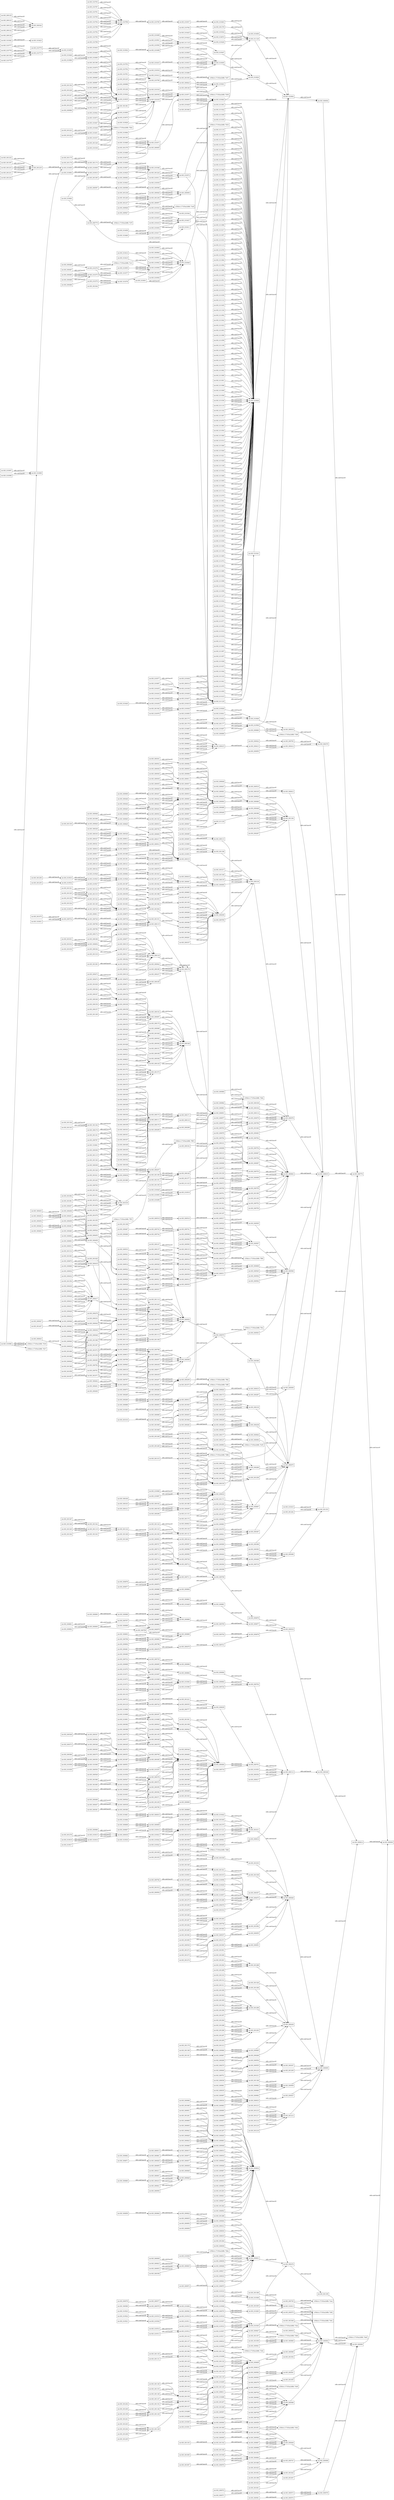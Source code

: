 digraph ar2dtool_diagram { 
rankdir=LR;
size="1000"
node [shape = rectangle, color="black"]; "sio:SIO_001020" "sio:SIO_011088" "sio:SIO_000511" "sio:SIO_000019" "sio:SIO_000419" "sio:SIO_000520" "sio:SIO_001054" "sio:SIO_000904" "sio:SIO_000519" "sio:SIO_001172" "sio:SIO_011020" "sio:SIO_001321" "sio:SIO_001063" "sio:SIO_000528" "sio:SIO_000554" "sio:SIO_000181" "sio:SIO_001329" "sio:SIO_001355" "sio:SIO_000602" "sio:SIO_010417" "sio:SIO_000344" "sio:SIO_010793" "sio:SIO_000846" "sio:SIO_001143" "sio:SIO_011069" "sio:SIO_000590" "sio:SIO_000711" "sio:SIO_001034" "sio:SIO_001265" "sio:SIO_011000" "sio:SIO_000979" "sio:SIO_000383" "sio:SIO_011117" "sio:SIO_000038" "sio:SIO_011008" "sio:SIO_001335" "sio:SIO_000806" "sio:SIO_000492" "sio:SIO_010097" "sio:SIO_000173" "sio:SIO_001070" "sio:SIO_010499" "sio:SIO_000535" "sio:SIO_000766" "sio:SIO_001089" "sio:SIO_000939" "sio:SIO_000112" "sio:SIO_000072" "sio:SIO_010785" "sio:SIO_010525" "sio:SIO_000452" "sio:SIO_010001" "sio:SIO_000873" "sio:SIO_010010" "sio:SIO_001272" "sio:SIO_010009" "sio:SIO_010341" "sio:SIO_010018" "sio:SIO_011031" "sio:SIO_010349" "sio:SIO_000045" "sio:SIO_000445" "sio:SIO_000276" "sio:SIO_000676" "sio:SIO_000567" "sio:SIO_000104" "sio:SIO_001001" "sio:SIO_010456" "sio:SIO_000147" "sio:SIO_000750" "sio:SIO_010355" "sio:SIO_000256" "sio:SIO_000431" "sio:SIO_000867" "sio:SIO_000758" "sio:SIO_000391" "sio:SIO_000439" "sio:SIO_000817" "sio:SIO_000304" "sio:SIO_000330" "sio:SIO_001299" "sio:SIO_001192" "sio:SIO_000683" "sio:SIO_000574" "sio:SIO_000692" "sio:SIO_010512" "sio:SIO_011066" "sio:SIO_000402" "sio:SIO_000120" "sio:SIO_001091" "sio:SIO_001028" "sio:SIO_001259" "sio:SIO_000154" "sio:SIO_000742" "sio:SIO_000506" "sio:SIO_001163" "sio:SIO_001394" "sio:SIO_000986" "sio:SIO_010336" "sio:SIO_001285" "sio:SIO_001307" "sio:SIO_000776" "sio:SIO_000263" "sio:SIO_000663" "sio:SIO_000494" "sio:SIO_000894" "sio:SIO_000785" "sio:SIO_000056" "sio:SIO_000824" "sio:SIO_001123" "sio:SIO_010530" "sio:SIO_001012" "sio:SIO_001014" "sio:SIO_000833" "sio:SIO_010674" "sio:SIO_000957" "sio:SIO_001405" "sio:SIO_011073" "sio:SIO_001374" "sio:SIO_000465" "sio:SIO_000016" "sio:SIO_000092" "sio:SIO_000151" "sio:SIO_010077" "sio:SIO_000513" "sio:SIO_000042" "sio:SIO_010368" "sio:SIO_000804" "sio:SIO_001216" "sio:SIO_001103" "-c35dccc:17193ac248b:-7f82" "sio:SIO_001198" "sio:SIO_010289" "sio:SIO_000792" "sio:SIO_010416" "sio:SIO_000943" "sio:SIO_001137" "sio:SIO_000343" "sio:SIO_000620" "sio:SIO_000851" "sio:SIO_010048" "sio:SIO_001246" "sio:SIO_010057" "sio:SIO_000859" "sio:SIO_000978" "sio:SIO_000595" "sio:SIO_001381" "sio:SIO_000486" "sio:SIO_000423" "sio:SIO_000165" "sio:SIO_000167" "sio:SIO_000314" "sio:SIO_000545" "sio:SIO_010375" "sio:SIO_000280" "sio:SIO_001110" "sio:SIO_001341" "sio:SIO_001075" "sio:SIO_010434" "sio:SIO_001232" "sio:SIO_001349" "sio:SIO_000962" "sio:SIO_000350" "sio:SIO_000581" "sio:SIO_000138" "sio:SIO_011100" "sio:SIO_010307" "sio:SIO_000996" "sio:SIO_010787" "sio:SIO_000098" "sio:SIO_011108" "sio:SIO_011086" "sio:SIO_010064" "sio:SIO_000909" "sio:SIO_000478" "sio:SIO_010464" "sio:SIO_010295" "sio:SIO_000417" "sio:SIO_001312" "sio:SIO_001203" "sio:SIO_001170" "sio:SIO_000399" "sio:SIO_001061" "sio:SIO_000526" "sio:SIO_000670" "sio:SIO_000561" "sio:SIO_000447" "sio:SIO_000678" "sio:SIO_001006" "sio:SIO_000569" "sio:SIO_000106" "sio:SIO_000720" "sio:SIO_010450" "sio:SIO_001141" "sio:SIO_001032" "sio:SIO_001263" "sio:SIO_000728" "sio:SIO_000385" "sio:SIO_000532" "sio:SIO_011017" "sio:SIO_000763" "sio:SIO_000885" "sio:SIO_001184" "sio:SIO_000649" "sio:SIO_010022" "sio:SIO_001333" "sio:SIO_010095" "sio:SIO_001293" "sio:SIO_001121" "sio:SIO_011047" "sio:SIO_010429" "sio:SIO_000587" "sio:SIO_010779" "sio:SIO_000708" "sio:SIO_000070" "sio:SIO_001388" "sio:SIO_000404" "sio:SIO_010346" "sio:SIO_000159" "sio:SIO_010075" "sio:SIO_001176" "sio:SIO_001325" "sio:SIO_001067" "sio:SIO_000744" "sio:SIO_000770" "sio:SIO_000917" "sio:SIO_011033" "-c35dccc:17193ac248b:-7d2e" "sio:SIO_000185" "sio:SIO_000778" "sio:SIO_001224" "-c35dccc:17193ac248b:-7e66" "sio:SIO_001368" "sio:SIO_010035" "-c35dccc:17193ac248b:-7e07" "sio:SIO_000464" "sio:SIO_001250" "sio:SIO_000715" "sio:SIO_011113" "sio:SIO_010061" "sio:SIO_011078" "sio:SIO_011004" "sio:SIO_010353" "sio:SIO_000654" "sio:SIO_010471" "sio:SIO_010362" "sio:SIO_001210" "sio:SIO_001197" "sio:SIO_000688" "sio:SIO_000940" "sio:SIO_000116" "sio:SIO_001218" "sio:SIO_000810" "sio:SIO_010521" "sio:SIO_000125" "sio:SIO_000797" "sio:SIO_000701" "sio:SIO_000948" "sio:SIO_000690" "sio:SIO_000076" "sio:SIO_011064" "sio:SIO_000456" "sio:SIO_010042" "sio:SIO_010442" "sio:SIO_000845" "sio:SIO_001168" "sio:SIO_010014" "sio:SIO_001399" "sio:SIO_000377" "sio:SIO_000504" "sio:SIO_000268" "sio:SIO_000499" "sio:SIO_011094" "sio:SIO_000661" "sio:SIO_000783" "sio:SIO_000316" "sio:SIO_000320" "sio:SIO_001128" "sio:SIO_000669" "sio:SIO_010509" "sio:SIO_000611" "sio:SIO_001088" "sio:SIO_001010" "sio:SIO_001237" "sio:SIO_000619" "sio:SIO_010436" "sio:SIO_000955" "sio:SIO_001372" "sio:SIO_000964" "sio:SIO_000863" "sio:SIO_011126" "sio:SIO_011080" "sio:SIO_001311" "sio:SIO_000754" "sio:SIO_000518" "sio:SIO_000472" "sio:SIO_000872" "sio:SIO_000998" "sio:SIO_010008" "sio:SIO_001319" "sio:SIO_001059" "sio:SIO_000802" "sio:SIO_011025" "sio:SIO_000308" "-c35dccc:17193ac248b:-7cc1" "sio:SIO_010287" "sio:SIO_000935" "sio:SIO_000192" "sio:SIO_001109" "sio:SIO_001135" "sio:SIO_011051" "sio:SIO_000696" "-c35dccc:17193ac248b:-7e7f" "sio:SIO_010516" "sio:SIO_001095" "sio:SIO_001244" "sio:SIO_000089" "sio:SIO_001008" "sio:SIO_001386" "sio:SIO_000982" "sio:SIO_010055" "sio:SIO_010455" "sio:SIO_000722" "sio:SIO_001303" "sio:SIO_001045" "sio:SIO_011011" "sio:SIO_010089" "sio:SIO_000163" "sio:SIO_000921" "sio:SIO_001115" "sio:SIO_011019" "sio:SIO_001346" "sio:SIO_000887" "sio:SIO_010502" "sio:SIO_001081" "sio:SIO_000837" "sio:SIO_000573" "sio:SIO_010462" "sio:SIO_000009" "sio:SIO_000409" "sio:SIO_000397" "sio:SIO_010412" "sio:SIO_011038" "sio:SIO_001327" "sio:SIO_001353" "sio:SIO_000198" "sio:SIO_000818" "sio:SIO_000347" "sio:SIO_010791" "sio:SIO_011112" "sio:SIO_010673" "sio:SIO_010101" "sio:SIO_000381" "sio:SIO_000530" "sio:SIO_000761" "sio:SIO_000036" "sio:SIO_001182" "sio:SIO_000647" "sio:SIO_000538" "sio:SIO_000769" "sio:SIO_000171" "sio:SIO_010497" "sio:SIO_001291" "sio:SIO_000110" "sio:SIO_001079" "sio:SIO_011045" "sio:SIO_000791" "sio:SIO_001350" "sio:SIO_000942" "sio:SIO_011104" "sio:SIO_010783" "sio:SIO_001241" "sio:SIO_000118" "sio:SIO_000706" "sio:SIO_000732" "sio:SIO_010523" "sio:SIO_000450" "sio:SIO_000799" "sio:SIO_000413" "sio:SIO_001039" "sio:SIO_000458" "sio:SIO_000522" "-c35dccc:17193ac248b:-7eae" "sio:SIO_010073" "sio:SIO_001174" "sio:SIO_001065" "sio:SIO_000913" "sio:SIO_000915" "sio:SIO_000443" "sio:SIO_000565" "sio:SIO_000102" "sio:SIO_010374" "sio:SIO_001222" "sio:SIO_000067" "sio:SIO_001366" "sio:SIO_000829" "sio:SIO_010033" "sio:SIO_000613" "sio:SIO_000137" "sio:SIO_000713" "sio:SIO_001239" "sio:SIO_011120" "sio:SIO_000865" "sio:SIO_010026" "sio:SIO_001188" "sio:SIO_000394" "-c35dccc:17193ac248b:-7e35" "sio:SIO_000756" "sio:SIO_001337" "sio:SIO_000929" "sio:SIO_010360" "sio:SIO_001202" "sio:SIO_000815" "sio:SIO_001297" "sio:SIO_001190" "sio:SIO_010775" "sio:SIO_010047" "sio:SIO_000123" "sio:SIO_000074" "sio:SIO_010040" "sio:SIO_000981" "sio:SIO_010440" "sio:SIO_000083" "sio:SIO_001026" "sio:SIO_001257" "sio:SIO_000740" "sio:SIO_010448" "sio:SIO_000989" "sio:SIO_000375" "sio:SIO_001392" "sio:SIO_000266" "sio:SIO_000666" "sio:SIO_001283" "sio:SIO_001305" "sio:SIO_011092" "sio:SIO_000926" "sio:SIO_000952" "sio:SIO_000285" "sio:SIO_011042" "sio:SIO_010507" "sio:SIO_000822" "sio:SIO_010533" "sio:SIO_001086" "sio:SIO_010428" "sio:SIO_000468" "sio:SIO_000130" "sio:SIO_000014" "sio:SIO_000090" "sio:SIO_000516" "sio:SIO_000470" "sio:SIO_000870" "sio:SIO_000040" "sio:SIO_010366" "sio:SIO_001057" "sio:SIO_000878" "sio:SIO_011023" "sio:SIO_000179" "sio:SIO_000306" "sio:SIO_010414" "sio:SIO_000933" "sio:SIO_001358" "sio:SIO_010514" "sio:SIO_001249" "sio:SIO_000841" "sio:SIO_000349" "sio:SIO_001093" "sio:SIO_000500" "sio:SIO_001384" "sio:SIO_000976" "sio:SIO_000849" "sio:SIO_010051" "sio:SIO_000593" "sio:SIO_001043" "sio:SIO_000884" "sio:SIO_000508" "sio:SIO_011003" "sio:SIO_000543" "sio:SIO_011098" "sio:SIO_000429" "sio:SIO_001113" "sio:SIO_001344" "sio:SIO_000809" "sio:SIO_001073" "sio:SIO_010782" "sio:SIO_000960" "sio:SIO_000835" "sio:SIO_001132" "sio:SIO_011058" "sio:SIO_000700" "sio:SIO_001023" "sio:SIO_001407" "sio:SIO_011106" "sio:SIO_011084" "sio:SIO_000994" "sio:SIO_000968" "sio:SIO_000141" "sio:SIO_010067" "sio:SIO_010298" "sio:SIO_010004" "sio:SIO_001315" "sio:SIO_000907" "-c35dccc:17193ac248b:-7e0c" "sio:SIO_000415" "sio:SIO_001275" "sio:SIO_010086" "sio:SIO_000524" "sio:SIO_000550" "sio:SIO_000101" "sio:SIO_000196" "sio:SIO_000109" "sio:SIO_001004" "sio:SIO_001148" "sio:SIO_001030" "sio:SIO_001261" "sio:SIO_000726" "sio:SIO_011070" "-c35dccc:17193ac248b:-7c82" "sio:SIO_010020" "sio:SIO_000032" "sio:SIO_000034" "sio:SIO_000434" "sio:SIO_001331" "sio:SIO_000176" "sio:SIO_010093" "sio:SIO_010028" "sio:SIO_001339" "sio:SIO_010301" "sio:SIO_010777" "sio:SIO_000577" "sio:SIO_000005" "sio:SIO_010309" "sio:SIO_010344" "sio:SIO_001160" "sio:SIO_001391" "sio:SIO_000625" "sio:SIO_000856" "sio:SIO_001179" "sio:SIO_000157" "sio:SIO_000747" "sio:SIO_000048" "sio:SIO_000279" "sio:SIO_000911" "sio:SIO_001288" "sio:SIO_000441" "sio:SIO_000183" "sio:SIO_000327" "sio:SIO_010501" "sio:SIO_000954" "sio:SIO_001362" "sio:SIO_000827" "sio:SIO_001080" "sio:SIO_010795" "sio:SIO_011116" "sio:SIO_001017" "sio:SIO_000462" "sio:SIO_000143" "sio:SIO_011076" "sio:SIO_001152" "sio:SIO_000534" "-c35dccc:17193ac248b:-7d33" "sio:SIO_000765" "sio:SIO_010351" "sio:SIO_001186" "sio:SIO_001051" "sio:SIO_000927" "sio:SIO_001200" "sio:SIO_001195" "sio:SIO_000686" "sio:SIO_000813" "sio:SIO_001295" "sio:SIO_000114" "-c35dccc:17193ac248b:-7f85" "sio:SIO_001208" "sio:SIO_000079" "sio:SIO_000795" "sio:SIO_000946" "sio:SIO_010045" "sio:SIO_011062" "sio:SIO_010527" "sio:SIO_000454" "sio:SIO_000081" "sio:SIO_000843" "sio:SIO_001255" "sio:SIO_001166" "sio:SIO_001397" "sio:SIO_000502" "sio:SIO_000890" "sio:SIO_001126" "sio:SIO_000052" "sio:SIO_010378" "sio:SIO_000898" "sio:SIO_000789" "sio:SIO_010037" "sio:SIO_001235" "sio:SIO_000617" "sio:SIO_010426" "sio:SIO_000353" "sio:SIO_001370" "sio:SIO_000475" "sio:SIO_001269" "sio:SIO_000861" "sio:SIO_000012" "sio:SIO_000412" "sio:SIO_000752" "-c35dccc:17193ac248b:-7d39" "sio:SIO_011089" "sio:SIO_001317" "sio:SIO_010364" "sio:SIO_000800" "sio:SIO_010511" "sio:SIO_000938" "sio:SIO_001064" "sio:SIO_000555" "sio:SIO_000297" "sio:SIO_000299" "sio:SIO_010285" "sio:SIO_000190" "sio:SIO_010519" "sio:SIO_001107" "sio:SIO_000127" "sio:SIO_000985" "sio:SIO_010444" "sio:SIO_000087" "sio:SIO_010335" "sio:SIO_010453" "sio:SIO_010053" "sio:SIO_000026" "sio:SIO_001301" "sio:SIO_000591" "sio:SIO_001035" "sio:SIO_001266" "sio:SIO_000882" "sio:SIO_011001" "sio:SIO_000161" "sio:SIO_000388" "sio:SIO_001309" "sio:SIO_011096" "sio:SIO_000541" "sio:SIO_011009" "sio:SIO_000270" "sio:SIO_000318" "sio:SIO_000549" "sio:SIO_000436" "sio:SIO_001071" "sio:SIO_011056" "sio:SIO_001130" "sio:SIO_000571" "sio:SIO_001021" "sio:SIO_000512" "sio:SIO_000579" "sio:SIO_000521" "sio:SIO_010460" "sio:SIO_001173" "sio:SIO_000407" "sio:SIO_000238" "sio:SIO_000638" "sio:SIO_010011" "sio:SIO_001322" "sio:SIO_000529" "sio:SIO_001273" "sio:SIO_010410" "sio:SIO_010084" "sio:SIO_001282" "sio:SIO_010019" "sio:SIO_011036" "sio:SIO_000201" "sio:SIO_000188" "sio:SIO_010418" "sio:SIO_000345" "sio:SIO_000821" "sio:SIO_001002" "sio:SIO_001144" "sio:SIO_001146" "sio:SIO_000609" "sio:SIO_000712" "sio:SIO_011110" "sio:SIO_001253" "sio:SIO_000148" "sio:SIO_001019" "sio:SIO_011118" "sio:SIO_000039" "sio:SIO_001180" "sio:SIO_000030" "sio:SIO_010098" "sio:SIO_000174" "sio:SIO_000536" "sio:SIO_001348" "sio:SIO_000767" "sio:SIO_001213" "sio:SIO_001077" "sio:SIO_000331" "sio:SIO_010786" "sio:SIO_000704" "sio:SIO_000730" "sio:SIO_011102" "-c35dccc:17193ac248b:-7d17" "sio:SIO_001378" "sio:SIO_011067" "sio:SIO_001037" "sio:SIO_010342" "sio:SIO_000155" "sio:SIO_010071" "sio:SIO_000046" "sio:SIO_000446" "sio:SIO_000677" "sio:SIO_000105" "sio:SIO_000786" "sio:SIO_010372" "sio:SIO_001220" "sio:SIO_001364" "sio:SIO_010031" "sio:SIO_010431" "sio:SIO_001228" "sio:SIO_000460" "sio:SIO_000860" "sio:SIO_010439" "sio:SIO_000135" "sio:SIO_010039" "sio:SIO_000366" "sio:SIO_011123" "sio:SIO_000257" "sio:SIO_011074" "sio:SIO_000868" "sio:SIO_000993" "sio:SIO_011083" "sio:SIO_000650" "sio:SIO_000392" "sio:SIO_010024" "sio:SIO_001193" "sio:SIO_000805" "sio:SIO_000693" "sio:SIO_010513" "sio:SIO_000121" "sio:SIO_001092" "sio:SIO_000944" "sio:SIO_001138" "sio:SIO_011054" "sio:SIO_011060" "sio:SIO_001029" "sio:SIO_000621" "sio:SIO_000852" "sio:SIO_000129" "sio:SIO_000743" "sio:SIO_001164" "sio:SIO_001395" "sio:SIO_010446" "sio:SIO_000987" "sio:SIO_000373" "sio:SIO_011130" "sio:SIO_010337" "sio:SIO_001308" "sio:SIO_000264" "sio:SIO_001048" "sio:SIO_000664" "sio:SIO_000895" "sio:SIO_011014" "sio:SIO_011090" "sio:SIO_000924" "sio:SIO_000950" "sio:SIO_001124" "sio:SIO_011040" "sio:SIO_010505" "sio:SIO_010531" "sio:SIO_001084" "sio:SIO_001233" "sio:SIO_001375" "sio:SIO_000466" "sio:SIO_001267" "sio:SIO_000152" "sio:SIO_000514" "sio:SIO_001104" "sio:SIO_001055" "sio:SIO_000261" "sio:SIO_000876" "sio:SIO_001199" "sio:SIO_001204" "sio:SIO_011021" "sio:SIO_000295" "sio:SIO_010283" "sio:SIO_000931" "sio:SIO_011029" "sio:SIO_001356" "sio:SIO_010049" "sio:SIO_010058" "sio:SIO_010794" "sio:SIO_000596" "sio:SIO_000085" "sio:SIO_001382" "sio:SIO_000847" "sio:SIO_010451" "sio:SIO_001041" "sio:SIO_010459" "sio:SIO_000386" "sio:SIO_000533" "-c35dccc:17193ac248b:-7f69" "sio:SIO_001185" "sio:SIO_001111" "sio:SIO_001342" "sio:SIO_000807" "sio:SIO_001076" "sio:SIO_010358" "-c35dccc:17193ac248b:-7ef4" "sio:SIO_001119" "sio:SIO_000963" "sio:SIO_010780" "sio:SIO_000113" "sio:SIO_000004" "sio:SIO_010788" "sio:SIO_000357" "sio:SIO_000588" "sio:SIO_000099" "sio:SIO_011109" "sio:SIO_010465" "sio:SIO_000479" "sio:SIO_010065" "sio:SIO_000370" "sio:SIO_010296" "sio:SIO_010002" "sio:SIO_001313" "sio:SIO_001171" "sio:SIO_000405" "sio:SIO_000527" "sio:SIO_000440" "sio:SIO_000771" "sio:SIO_001068" "sio:SIO_000448" "sio:SIO_011034" "sio:SIO_000194" "sio:SIO_001007" "sio:SIO_000107" "sio:SIO_000779" "sio:SIO_000721" "sio:SIO_011068" "sio:SIO_001142" "sio:SIO_001369" "sio:SIO_000788" "sio:SIO_000729" "sio:SIO_001251" "sio:SIO_000886" "sio:SIO_011005" "sio:SIO_010023" "sio:SIO_000751" "sio:SIO_000902" "sio:SIO_000432" "sio:SIO_010096" "sio:SIO_001294" "sio:SIO_000759" "sio:SIO_001211" "sio:SIO_011048" "sio:SIO_000071" "sio:SIO_001219" "sio:SIO_000575" "sio:SIO_000702" "sio:SIO_001376" "sio:SIO_000623" "sio:SIO_010334" "sio:SIO_000854" "sio:SIO_001177" "sio:SIO_010015" "sio:SIO_001326" "sio:SIO_000745" "sio:SIO_000918" "sio:SIO_000269" "sio:SIO_001286" "sio:SIO_001225" "sio:SIO_010370" "sio:SIO_001360" "sio:SIO_000825" "sio:SIO_000716" "sio:SIO_001015" "sio:SIO_011114" "sio:SIO_011079" "sio:SIO_000133" "sio:SIO_010437" "sio:SIO_001150" "sio:SIO_001049" "sio:SIO_000991" "sio:SIO_011081" "sio:SIO_000390" "sio:SIO_000999" "sio:SIO_000941" "sio:SIO_000043" "sio:SIO_000811" "sio:SIO_010522" "sio:SIO_000798" "sio:SIO_000949" "sio:SIO_001206" "sio:SIO_000077" "sio:SIO_010443" "sio:SIO_000457" "sio:SIO_010043" "sio:SIO_001090" "sio:SIO_011052" "sio:SIO_000378" "sio:SIO_000505" "sio:SIO_001387" "sio:SIO_011095" "sio:SIO_001046" "sio:SIO_000487" "sio:SIO_000662" "sio:SIO_000493" "sio:SIO_000893" "sio:SIO_011012" "sio:SIO_000168" "sio:SIO_000321" "sio:SIO_000922" "sio:SIO_001116" "sio:SIO_001347" "sio:SIO_010376" "sio:SIO_000281" "sio:SIO_010503" "sio:SIO_000329" "sio:SIO_001238" "sio:SIO_000830" "sio:SIO_001082" "sio:SIO_000956" "sio:SIO_010424" "sio:SIO_000864" "sio:SIO_001373" "sio:SIO_000838" "sio:SIO_000965" "sio:SIO_000351" "sio:SIO_000582" "sio:SIO_000473" "sio:SIO_000010" "sio:SIO_000410" "sio:SIO_000359" "sio:SIO_000301" "sio:SIO_011087" "sio:SIO_000418" "sio:SIO_011026" "sio:SIO_001102" "sio:SIO_000309" "sio:SIO_001053" "sio:SIO_001062" "sio:SIO_000936" "sio:SIO_010517" "sio:SIO_000180" "sio:SIO_001354" "sio:SIO_000199" "sio:SIO_001245" "sio:SIO_001009" "sio:SIO_000983" "sio:SIO_010056" "sio:SIO_010792" "-c35dccc:17193ac248b:-7e02" "sio:SIO_001304" "sio:SIO_000723" "sio:SIO_001380" "sio:SIO_001033" "sio:SIO_001264" "sio:SIO_000880" "sio:SIO_000382" "sio:SIO_000888" "sio:SIO_010090" "sio:SIO_011007" "sio:SIO_001334" "sio:SIO_001340" "sio:SIO_000547" "sio:SIO_000111" "sio:SIO_000510" "sio:SIO_000097" "sio:SIO_000119" "sio:SIO_010463" "sio:SIO_001389" "sio:SIO_010000" "sio:SIO_000903" "-c35dccc:17193ac248b:-7f53" "sio:SIO_001320" "sio:SIO_000398" "sio:SIO_001271" "sio:SIO_010017" "sio:SIO_000057" "sio:SIO_001328" "sio:SIO_011039" "sio:SIO_000819" "sio:SIO_011030" "sio:SIO_000186" "sio:SIO_000566" "sio:SIO_010383" "sio:SIO_000614" "sio:SIO_000640" "sio:SIO_000146" "sio:SIO_000037" "sio:SIO_000648" "sio:SIO_010354" "sio:SIO_000430" "sio:SIO_000172" "sio:SIO_010498" "sio:SIO_001189" "sio:SIO_001292" "sio:SIO_000757" "sio:SIO_000289" "sio:SIO_000438" "sio:SIO_001120" "sio:SIO_011046" "sio:SIO_001351" "sio:SIO_000816" "sio:SIO_010784" "sio:SIO_000707" "sio:SIO_000220" "sio:SIO_011105" "sio:SIO_000451" "sio:SIO_000337" "sio:SIO_011065" "sio:SIO_000401" "sio:SIO_000459" "sio:SIO_000523" "sio:SIO_010340" "sio:SIO_001169" "sio:SIO_010074" "sio:SIO_001175" "sio:SIO_001040" "sio:SIO_000914" "sio:SIO_000916" "sio:SIO_000444" "sio:SIO_000275" "sio:SIO_000675" "sio:SIO_001284" "sio:SIO_000103" "sio:SIO_001223" "sio:SIO_000784" "sio:SIO_010034" "sio:SIO_000823" "sio:SIO_001118" "sio:SIO_000714" "sio:SIO_001011" "sio:SIO_001013" "sio:SIO_000832" "sio:SIO_011121" "sio:SIO_011072" "sio:SIO_000866" "sio:SIO_001298" "sio:SIO_001191" "sio:SIO_000041" "sio:SIO_010367" "sio:SIO_000803" "sio:SIO_001215" "sio:SIO_000075" "sio:SIO_010288" "sio:SIO_000193" "sio:SIO_010415" "sio:SIO_010041" "sio:SIO_001136" "sio:SIO_000342" "sio:SIO_010441" "sio:SIO_001027" "sio:SIO_001258" "sio:SIO_000850" "sio:SIO_000741" "sio:SIO_000376" "sio:SIO_001162" "sio:SIO_001393" "sio:SIO_000858" "sio:SIO_000977" "sio:SIO_001306" "sio:SIO_011093" "sio:SIO_000485" "sio:SIO_010500" "sio:SIO_000164" "sio:SIO_000166" "sio:SIO_000544" "sio:SIO_000055" "-c35dccc:17193ac248b:-7d4a" "sio:SIO_010508" "sio:SIO_001122" "sio:SIO_001087" "sio:SIO_010433" "sio:SIO_001231" "sio:SIO_000015" "sio:SIO_000580" "sio:SIO_000091" "sio:SIO_000368" "sio:SIO_001024" "sio:SIO_000471" "sio:SIO_000871" "sio:SIO_000259" "sio:SIO_000150" "sio:SIO_010076" "sio:SIO_000995" "sio:SIO_001270" "sio:SIO_011085" "sio:SIO_001058" "sio:SIO_000908" "sio:SIO_000879" "sio:SIO_011024" "sio:SIO_000307" "sio:SIO_001060" "sio:SIO_000934" "sio:SIO_000551" "sio:SIO_001359" "sio:SIO_000695" "sio:SIO_010515" "sio:SIO_000842" "sio:SIO_001094" "sio:SIO_000559" "sio:SIO_000501" "sio:SIO_000568" "sio:SIO_001149" "sio:SIO_000594" "sio:SIO_000509" "sio:SIO_000022" "sio:SIO_001031" "sio:SIO_001262" "sio:SIO_011099" "sio:SIO_000384" "sio:SIO_000897" "sio:SIO_000531" "sio:SIO_011016" "sio:SIO_000762" "sio:SIO_001183" "sio:SIO_001332" "sio:SIO_000177" "sio:SIO_001074" "sio:SIO_000539" "sio:SIO_010420" "sio:SIO_000961" "sio:SIO_001133" "sio:SIO_011059" "sio:SIO_000969" "sio:SIO_010778" "sio:SIO_010005" "sio:SIO_011107" "sio:SIO_001276" "sio:SIO_000403" "sio:SIO_010345" "sio:SIO_010087" "sio:SIO_000525" "sio:SIO_001106" "sio:SIO_000049" "sio:SIO_001066" "-c35dccc:17193ac248b:-7ee6" "sio:SIO_011032" "sio:SIO_001005" "sio:SIO_000184" "sio:SIO_000777" "sio:SIO_000328" "sio:SIO_001140" "sio:SIO_001367" "sio:SIO_000605" "sio:SIO_000727" "sio:SIO_010100" "sio:SIO_011071" "-c35dccc:17193ac248b:-7ce9" "sio:SIO_000463" "sio:SIO_000144" "sio:SIO_010060" "sio:SIO_000035" "sio:SIO_000435" "-c35dccc:17193ac248b:-7e49" "sio:SIO_010094" "sio:SIO_000395" "sio:SIO_000170" "sio:SIO_010496" "sio:SIO_010029" "sio:SIO_001196" "sio:SIO_000287" "sio:SIO_000790" "sio:SIO_000578" "sio:SIO_010369" "sio:SIO_000115" "sio:SIO_001217" "sio:SIO_000006" "sio:SIO_000237" "sio:SIO_000124" "sio:SIO_011063" "sio:SIO_000626" "sio:SIO_000857" "sio:SIO_000158" "sio:SIO_010013" "sio:SIO_001167" "sio:SIO_001398" "sio:SIO_001324" "sio:SIO_000912" "sio:SIO_001289" "sio:SIO_000267" "sio:SIO_000442" "sio:SIO_000498" "sio:SIO_000820" "sio:SIO_000315" "sio:SIO_000828" "sio:SIO_000546" "sio:SIO_001127" "sio:SIO_011043" "sio:SIO_001018" "sio:SIO_000610" "sio:SIO_011077" "sio:SIO_001153" "sio:SIO_000618" "sio:SIO_000131" "sio:SIO_010435" "sio:SIO_000653" "sio:SIO_001310" "sio:SIO_000753" "sio:SIO_001052" "sio:SIO_000517" "sio:SIO_001201" "sio:SIO_000997" "sio:SIO_001296" "sio:SIO_001318" "sio:SIO_010520" "sio:SIO_001209" "sio:SIO_000801" "sio:SIO_000796" "sio:SIO_000947" "sio:SIO_000333" "sio:SIO_010528" "sio:SIO_000298" "sio:SIO_010286" "sio:SIO_000455" "sio:SIO_000191" "sio:SIO_001134" "sio:SIO_000082" "sio:SIO_011050" "sio:SIO_001025" "sio:SIO_000844" "sio:SIO_001256" "sio:SIO_000503" "sio:SIO_001385" "sio:SIO_000027" "sio:SIO_001044" "sio:SIO_000660" "sio:SIO_000891" "sio:SIO_011010" "sio:SIO_000162" "sio:SIO_010088" "sio:SIO_010379" "sio:SIO_000284" "sio:SIO_000899" "sio:SIO_001227" "sio:SIO_000920" "sio:SIO_001114" "sio:SIO_011018" "sio:SIO_001345" "sio:SIO_010038" "sio:SIO_001236" "sio:SIO_010427" "sio:SIO_000354" "sio:SIO_000585" "sio:SIO_001400" "sio:SIO_001371" "-c35dccc:17193ac248b:-7d8b" "sio:SIO_000836" "sio:SIO_000862" "sio:SIO_000013" "sio:SIO_011125" "sio:SIO_001408" "sio:SIO_010068" "sio:SIO_010299" "sio:SIO_010007" "-c35dccc:17193ac248b:-7dd4" "sio:SIO_001100" "sio:SIO_000178" "sio:SIO_000556" "sio:SIO_010347" "sio:SIO_001108" "sio:SIO_010411" "sio:SIO_001352" "sio:SIO_000197" "sio:SIO_010445" "sio:SIO_010419" "sio:SIO_000346" "sio:SIO_001243" "sio:SIO_000088" "sio:SIO_010310" "sio:SIO_010790" "sio:SIO_010054" "sio:SIO_010454" "sio:SIO_001145" "sio:SIO_001302" "sio:SIO_000592" "sio:SIO_001036" "sio:SIO_011111" "sio:SIO_011002" "sio:SIO_000389" "sio:SIO_011097" "sio:SIO_011119" "sio:SIO_000489" "-c35dccc:17193ac248b:-7c88" "sio:SIO_000380" "sio:SIO_000428" "sio:SIO_000760" "sio:SIO_000437" "sio:SIO_001181" "-c35dccc:17193ac248b:-7df0" "sio:SIO_010278" "sio:SIO_010099" "sio:SIO_001072" "sio:SIO_000537" "sio:SIO_000768" "sio:SIO_000069" "sio:SIO_000572" "sio:SIO_001131" "sio:SIO_011057" "sio:SIO_000000" "sio:SIO_000689" "sio:SIO_000400" "sio:SIO_000967" "sio:SIO_001240" "sio:SIO_000117" "sio:SIO_000731" "sio:SIO_010461" "-c35dccc:17193ac248b:-7d18" "sio:SIO_000875" "sio:SIO_000408" "sio:SIO_000239" "sio:SIO_000639" "sio:SIO_001274" "sio:SIO_001161" "sio:SIO_000739" "sio:SIO_010469" "sio:SIO_000396" "sio:SIO_010085" "sio:SIO_000930" "sio:SIO_011028" "sio:SIO_000748" "sio:SIO_011037" "sio:SIO_000189" "sio:SIO_001003" "sio:SIO_000564" "sio:SIO_001363" "sio:SIO_001365" "sio:SIO_001129" "sio:SIO_001254" "sio:SIO_000598" "sio:SIO_000719" "sio:SIO_000725" "sio:SIO_000612" "sio:SIO_000031" "sio:SIO_000258" "sio:SIO_010092" "sio:SIO_001214" "sio:SIO_001187" "sio:SIO_000393" "sio:SIO_001290" "sio:SIO_000755" "sio:SIO_001336" "sio:SIO_000928" "sio:SIO_001078" "sio:SIO_011044" "sio:SIO_000814" "sio:SIO_000705" "sio:SIO_011103" "sio:SIO_000694" "sio:SIO_001379" "sio:SIO_010046" "sio:SIO_000122" "sio:SIO_001038" "sio:SIO_000980" "sio:SIO_000156" "sio:SIO_010072" "sio:SIO_000988" "sio:SIO_010338" "sio:SIO_000265" "sio:SIO_000665" "sio:SIO_000896" "sio:SIO_000787" "sio:SIO_010373" "sio:SIO_001221" "sio:SIO_010032" "sio:SIO_000951" "sio:SIO_011041" "sio:SIO_001229" "sio:SIO_010532" "sio:SIO_000136" "sio:SIO_000959" "sio:SIO_000367" "sio:SIO_011075" "sio:SIO_000467" "sio:SIO_000360" "sio:SIO_000476" "sio:SIO_000651" "sio:SIO_010025" "sio:SIO_001050" "sio:SIO_000515" "sio:SIO_001105" "sio:SIO_010365" "sio:SIO_000794" "sio:SIO_000945" "sio:SIO_001139" "sio:SIO_000073" "sio:SIO_011055" "sio:SIO_010526" "sio:SIO_000453" "sio:SIO_000622" "sio:SIO_000853" "sio:SIO_000340" "sio:SIO_001099" "sio:SIO_001248" "sio:SIO_010447" "sio:SIO_010059" "sio:SIO_000348" "sio:SIO_000374" "sio:SIO_001383" "sio:SIO_011015" "sio:SIO_011091" "sio:SIO_000483" "sio:SIO_001042" "sio:SIO_000883" "sio:SIO_000542" "sio:SIO_010506" "sio:SIO_001112" "sio:SIO_001343" "sio:SIO_001085" "sio:SIO_000319" "sio:SIO_001234" "sio:SIO_010781" "sio:SIO_000834" "sio:SIO_001022" "sio:SIO_010789" "sio:SIO_001406" "sio:SIO_000140" "sio:SIO_010066" "sio:SIO_000371" "sio:SIO_001314" "sio:SIO_001056" "sio:SIO_000906" "sio:SIO_000262" "sio:SIO_000877" "sio:SIO_001205" "sio:SIO_000414" "sio:SIO_011022" "sio:SIO_001323" "sio:SIO_000305" "sio:SIO_000932" "sio:SIO_001357" "sio:SIO_000100" "sio:SIO_000840" "sio:SIO_000449" "sio:SIO_000195" "sio:SIO_000108" "sio:SIO_000848" "sio:SIO_010050" "sio:SIO_001147" "sio:SIO_010052" "sio:SIO_010452" "sio:SIO_001300" "sio:SIO_000507" "sio:SIO_000387" "sio:SIO_001260" "sio:SIO_000808" "sio:SIO_010359" "sio:SIO_001330" "sio:SIO_000175" "sio:SIO_010423" "sio:SIO_001338" "sio:SIO_011049" "sio:SIO_000570" "sio:SIO_000358" "sio:SIO_000589" "sio:SIO_000017" "sio:SIO_010776" "sio:SIO_010003" "-c35dccc:17193ac248b:-7fce" "sio:SIO_000406" "sio:SIO_000480" "sio:SIO_010343" "sio:SIO_001390" "sio:SIO_001178" "sio:SIO_001281" "sio:SIO_000746" "sio:SIO_001069" "sio:SIO_000919" "sio:SIO_000047" "sio:SIO_011035" "sio:SIO_000200" "sio:SIO_000600" "sio:SIO_000667" "sio:SIO_000182" "sio:SIO_001226" "sio:SIO_000562" "sio:SIO_000608" "sio:SIO_000326" "sio:SIO_001361" "sio:SIO_000953" "sio:SIO_001252" "sio:SIO_000717" "sio:SIO_011115" "sio:SIO_000461" "sio:SIO_011006" "sio:SIO_000142" "sio:SIO_000033" "sio:SIO_000433" "sio:SIO_000869" "sio:SIO_000764" "sio:SIO_001212" "sio:SIO_001194" "sio:SIO_010300" "sio:SIO_000812" "sio:SIO_000576" "sio:SIO_000703" "sio:SIO_000290" "sio:SIO_001000" "sio:SIO_011101" "sio:SIO_000078" "sio:SIO_010308" "sio:SIO_001377" "sio:SIO_010044" "sio:SIO_011061" "sio:SIO_000624" "sio:SIO_000855" "sio:SIO_010016" "sio:SIO_000379" "sio:SIO_001165" "sio:SIO_010070" "sio:SIO_001396" "sio:SIO_011131" "sio:SIO_000910" "sio:SIO_001287" "sio:SIO_010371" "sio:SIO_010277" "sio:SIO_000780" "sio:SIO_000826" "sio:SIO_001125" "sio:SIO_010030" "sio:SIO_010430" "sio:SIO_001016" "-c35dccc:17193ac248b:-7cda" "-c35dccc:17193ac248b:-7e8a" "sio:SIO_010438" "sio:SIO_001151" "sio:SIO_000616" "sio:SIO_000966" "sio:SIO_000992" "sio:SIO_000094" "sio:SIO_011082" "sio:SIO_001268" "sio:SIO_000474" "sio:SIO_000153" "sio:SIO_000302" "sio:SIO_000044" "sio:SIO_010468" "sio:SIO_001316" "sio:SIO_011027" "sio:SIO_001207" "sio:SIO_010510" "sio:SIO_000937" "sio:SIO_000296" "sio:SIO_011053" "sio:SIO_000698" "sio:SIO_010284" "sio:SIO_010518" "sio:SIO_000080" "sio:SIO_000126" "sio:SIO_000372" "sio:SIO_000984" "sio:SIO_000597" "sio:SIO_000724" "sio:SIO_000488" "sio:SIO_001047" "sio:SIO_011013" "sio:SIO_000169" "sio:SIO_000481" "sio:SIO_000881" "sio:SIO_000160" "sio:SIO_000923" "sio:SIO_001117" "sio:SIO_000540" "sio:SIO_000051" "sio:SIO_010377" "sio:SIO_000282" "sio:SIO_010504" "sio:SIO_000889" "sio:SIO_010091" "sio:SIO_000831" "sio:SIO_010036" "sio:SIO_001083" "sio:SIO_000317" "sio:SIO_001230" "sio:SIO_000839" "sio:SIO_010425" "sio:SIO_000583" "sio:SIO_000411" ; /*classes style*/
	"sio:SIO_001110" -> "sio:SIO_001108" [ label = "rdfs:subClassOf" ];
	"sio:SIO_000083" -> "sio:SIO_000904" [ label = "rdfs:subClassOf" ];
	"sio:SIO_000555" -> "sio:SIO_000307" [ label = "rdfs:subClassOf" ];
	"sio:SIO_001376" -> "sio:SIO_001373" [ label = "rdfs:subClassOf" ];
	"sio:SIO_000302" -> "sio:SIO_000148" [ label = "rdfs:subClassOf" ];
	"sio:SIO_001123" -> "sio:SIO_001121" [ label = "rdfs:subClassOf" ];
	"sio:SIO_000390" -> "sio:SIO_000494" [ label = "rdfs:subClassOf" ];
	"sio:SIO_010334" -> "sio:SIO_010071" [ label = "rdfs:subClassOf" ];
	"sio:SIO_000568" -> "sio:SIO_000569" [ label = "rdfs:subClassOf" ];
	"sio:SIO_001389" -> "sio:SIO_001388" [ label = "rdfs:subClassOf" ];
	"sio:SIO_000315" -> "sio:SIO_000090" [ label = "rdfs:subClassOf" ];
	"sio:SIO_000862" -> "sio:SIO_000861" [ label = "rdfs:subClassOf" ];
	"sio:SIO_001136" -> "sio:SIO_000609" [ label = "rdfs:subClassOf" ];
	"sio:SIO_010347" -> "sio:SIO_000343" [ label = "rdfs:subClassOf" ];
	"sio:SIO_000150" -> "sio:SIO_000289" [ label = "rdfs:subClassOf" ];
	"sio:SIO_000328" -> "sio:SIO_000115" [ label = "rdfs:subClassOf" ];
	"sio:SIO_000875" -> "sio:SIO_000711" [ label = "rdfs:subClassOf" ];
	"sio:SIO_001149" -> "sio:SIO_001150" [ label = "rdfs:subClassOf" ];
	"sio:SIO_000622" -> "sio:SIO_000129" [ label = "rdfs:subClassOf" ];
	"sio:SIO_000163" -> "sio:SIO_000162" [ label = "rdfs:subClassOf" ];
	"sio:SIO_000888" -> "sio:SIO_000795" [ label = "rdfs:subClassOf" ];
	"sio:SIO_011051" -> "sio:SIO_010044" [ label = "rdfs:subClassOf" ];
	"sio:SIO_001203" -> "sio:SIO_001128" [ label = "rdfs:subClassOf" ];
	"sio:SIO_000176" -> "sio:SIO_000171" [ label = "rdfs:subClassOf" ];
	"sio:SIO_000470" -> "sio:SIO_000185" [ label = "rdfs:subClassOf" ];
	"sio:SIO_001291" -> "sio:SIO_001288" [ label = "rdfs:subClassOf" ];
	"sio:SIO_010414" -> "sio:SIO_010000" [ label = "rdfs:subClassOf" ];
	"sio:SIO_000648" -> "sio:SIO_000510" [ label = "rdfs:subClassOf" ];
	"sio:SIO_000942" -> "sio:SIO_000179" [ label = "rdfs:subClassOf" ];
	"sio:SIO_011064" -> "sio:SIO_010044" [ label = "rdfs:subClassOf" ];
	"sio:SIO_001216" -> "sio:SIO_001212" [ label = "rdfs:subClassOf" ];
	"sio:SIO_000189" -> "sio:SIO_000111" [ label = "rdfs:subClassOf" ];
	"sio:SIO_000483" -> "sio:SIO_000078" [ label = "rdfs:subClassOf" ];
	"sio:SIO_010427" -> "sio:SIO_010462" [ label = "rdfs:subClassOf" ];
	"sio:SIO_001051" -> "-c35dccc:17193ac248b:-7e02" [ label = "rdfs:subClassOf" ];
	"sio:SIO_001051" -> "sio:SIO_000649" [ label = "rdfs:subClassOf" ];
	"sio:SIO_000408" -> "sio:SIO_000494" [ label = "rdfs:subClassOf" ];
	"sio:SIO_000955" -> "sio:SIO_000414" [ label = "rdfs:subClassOf" ];
	"sio:SIO_011077" -> "sio:SIO_010044" [ label = "rdfs:subClassOf" ];
	"sio:SIO_001229" -> "sio:SIO_000790" [ label = "rdfs:subClassOf" ];
	"sio:SIO_000702" -> "sio:SIO_000112" [ label = "rdfs:subClassOf" ];
	"sio:SIO_000790" -> "sio:SIO_010035" [ label = "rdfs:subClassOf" ];
	"sio:SIO_001064" -> "sio:SIO_000620" [ label = "rdfs:subClassOf" ];
	"sio:SIO_000968" -> "sio:SIO_000891" [ label = "rdfs:subClassOf" ];
	"sio:SIO_000715" -> "sio:SIO_000712" [ label = "rdfs:subClassOf" ];
	"sio:SIO_011131" -> "sio:SIO_000616" [ label = "rdfs:subClassOf" ];
	"sio:SIO_010022" -> "sio:SIO_011119" [ label = "rdfs:subClassOf" ];
	"sio:SIO_000256" -> "sio:SIO_000136" [ label = "rdfs:subClassOf" ];
	"sio:SIO_001077" -> "sio:SIO_000258" [ label = "rdfs:subClassOf" ];
	"sio:SIO_000550" -> "sio:SIO_000551" [ label = "rdfs:subClassOf" ];
	"sio:SIO_001371" -> "sio:SIO_001373" [ label = "rdfs:subClassOf" ];
	"sio:SIO_000728" -> "sio:SIO_000730" [ label = "rdfs:subClassOf" ];
	"sio:SIO_000091" -> "sio:SIO_000090" [ label = "rdfs:subClassOf" ];
	"sio:SIO_010288" -> "sio:SIO_000611" [ label = "rdfs:subClassOf" ];
	"sio:SIO_010035" -> "sio:SIO_010335" [ label = "rdfs:subClassOf" ];
	"sio:SIO_000269" -> "sio:SIO_000268" [ label = "rdfs:subClassOf" ];
	"sio:SIO_000016" -> "sio:SIO_000340" [ label = "rdfs:subClassOf" ];
	"sio:SIO_001384" -> "sio:SIO_001183" [ label = "rdfs:subClassOf" ];
	"sio:SIO_010507" -> "sio:SIO_010345" [ label = "rdfs:subClassOf" ];
	"sio:SIO_001131" -> "sio:SIO_001126" [ label = "rdfs:subClassOf" ];
	"sio:SIO_001309" -> "sio:SIO_001308" [ label = "rdfs:subClassOf" ];
	"sio:SIO_010048" -> "sio:SIO_010029" [ label = "rdfs:subClassOf" ];
	"sio:SIO_010342" -> "sio:SIO_011126" [ label = "rdfs:subClassOf" ];
	"sio:SIO_000576" -> "sio:SIO_010283" [ label = "rdfs:subClassOf" ];
	"sio:SIO_001397" -> "sio:SIO_001235" [ label = "rdfs:subClassOf" ];
	"sio:SIO_000870" -> "sio:SIO_000831" [ label = "rdfs:subClassOf" ];
	"sio:SIO_001144" -> "sio:SIO_001135" [ label = "rdfs:subClassOf" ];
	"sio:SIO_010355" -> "sio:SIO_010347" [ label = "rdfs:subClassOf" ];
	"sio:SIO_000589" -> "sio:SIO_000593" [ label = "rdfs:subClassOf" ];
	"sio:SIO_000883" -> "sio:SIO_000881" [ label = "rdfs:subClassOf" ];
	"sio:SIO_000808" -> "sio:SIO_000809" [ label = "rdfs:subClassOf" ];
	"sio:SIO_000171" -> "sio:SIO_000651" [ label = "rdfs:subClassOf" ];
	"sio:SIO_010368" -> "sio:SIO_000692" [ label = "rdfs:subClassOf" ];
	"sio:SIO_000896" -> "sio:SIO_000879" [ label = "rdfs:subClassOf" ];
	"sio:SIO_000349" -> "sio:SIO_000343" [ label = "rdfs:subClassOf" ];
	"sio:SIO_001211" -> "sio:SIO_001209" [ label = "rdfs:subClassOf" ];
	"sio:SIO_000184" -> "sio:SIO_000183" [ label = "rdfs:subClassOf" ];
	"sio:SIO_000109" -> "sio:SIO_000087" [ label = "rdfs:subClassOf" ];
	"sio:SIO_000403" -> "sio:SIO_000620" [ label = "rdfs:subClassOf" ];
	"sio:SIO_000950" -> "sio:SIO_000828" [ label = "rdfs:subClassOf" ];
	"sio:SIO_011072" -> "sio:SIO_010044" [ label = "rdfs:subClassOf" ];
	"sio:SIO_001224" -> "sio:SIO_010072" [ label = "rdfs:subClassOf" ];
	"sio:SIO_000197" -> "sio:SIO_000111" [ label = "rdfs:subClassOf" ];
	"sio:SIO_010435" -> "sio:SIO_010436" [ label = "rdfs:subClassOf" ];
	"sio:SIO_000669" -> "sio:SIO_000418" [ label = "rdfs:subClassOf" ];
	"sio:SIO_000963" -> "sio:SIO_000033" [ label = "rdfs:subClassOf" ];
	"sio:SIO_011085" -> "sio:SIO_010044" [ label = "rdfs:subClassOf" ];
	"sio:SIO_001237" -> "sio:SIO_001236" [ label = "rdfs:subClassOf" ];
	"sio:SIO_010448" -> "sio:SIO_010095" [ label = "rdfs:subClassOf" ];
	"sio:SIO_001072" -> "sio:SIO_000953" [ label = "rdfs:subClassOf" ];
	"sio:SIO_000429" -> "sio:SIO_000417" [ label = "rdfs:subClassOf" ];
	"sio:SIO_000976" -> "sio:SIO_000994" [ label = "rdfs:subClassOf" ];
	"sio:SIO_011098" -> "sio:SIO_010044" [ label = "rdfs:subClassOf" ];
	"sio:SIO_000723" -> "sio:SIO_000724" [ label = "rdfs:subClassOf" ];
	"sio:SIO_010283" -> "sio:SIO_000575" [ label = "rdfs:subClassOf" ];
	"sio:SIO_010030" -> "sio:SIO_010072" [ label = "rdfs:subClassOf" ];
	"sio:SIO_000264" -> "sio:SIO_000259" [ label = "rdfs:subClassOf" ];
	"sio:SIO_001085" -> "sio:SIO_010340" [ label = "rdfs:subClassOf" ];
	"sio:SIO_000989" -> "sio:SIO_000030" [ label = "rdfs:subClassOf" ];
	"sio:SIO_010502" -> "sio:SIO_010498" [ label = "rdfs:subClassOf" ];
	"sio:SIO_010296" -> "sio:SIO_000609" [ label = "rdfs:subClassOf" ];
	"sio:SIO_001304" -> "sio:SIO_001299" [ label = "rdfs:subClassOf" ];
	"sio:SIO_010043" -> "sio:SIO_010346" [ label = "rdfs:subClassOf" ];
	"sio:SIO_000571" -> "sio:SIO_000564" [ label = "rdfs:subClassOf" ];
	"sio:SIO_001392" -> "sio:SIO_010038" [ label = "rdfs:subClassOf" ];
	"sio:SIO_010515" -> "sio:SIO_010510" [ label = "rdfs:subClassOf" ];
	"sio:SIO_001317" -> "sio:SIO_000116" [ label = "rdfs:subClassOf" ];
	"sio:SIO_010056" -> "sio:SIO_000475" [ label = "rdfs:subClassOf" ];
	"sio:SIO_000037" -> "sio:SIO_000258" [ label = "rdfs:subClassOf" ];
	"sio:SIO_010528" -> "sio:SIO_010526" [ label = "rdfs:subClassOf" ];
	"sio:SIO_000331" -> "sio:SIO_000129" [ label = "rdfs:subClassOf" ];
	"sio:SIO_001152" -> "sio:SIO_001151" [ label = "rdfs:subClassOf" ];
	"sio:SIO_000509" -> "sio:SIO_000532" [ label = "rdfs:subClassOf" ];
	"sio:SIO_000803" -> "sio:SIO_000880" [ label = "rdfs:subClassOf" ];
	"sio:SIO_000597" -> "sio:SIO_000598" [ label = "rdfs:subClassOf" ];
	"sio:SIO_000891" -> "sio:SIO_000888" [ label = "rdfs:subClassOf" ];
	"sio:SIO_000344" -> "sio:SIO_000494" [ label = "rdfs:subClassOf" ];
	"sio:SIO_001165" -> "sio:SIO_000602" [ label = "rdfs:subClassOf" ];
	"sio:SIO_000816" -> "sio:SIO_000847" [ label = "rdfs:subClassOf" ];
	"sio:SIO_010376" -> "-c35dccc:17193ac248b:-7cc1" [ label = "rdfs:subClassOf" ];
	"sio:SIO_010376" -> "sio:SIO_010377" [ label = "rdfs:subClassOf" ];
	"sio:SIO_010376" -> "sio:SIO_010001" [ label = "rdfs:subClassOf" ];
	"sio:SIO_000357" -> "sio:SIO_000026" [ label = "rdfs:subClassOf" ];
	"sio:SIO_001178" -> "sio:SIO_001177" [ label = "rdfs:subClassOf" ];
	"sio:SIO_000651" -> "sio:SIO_000079" [ label = "rdfs:subClassOf" ];
	"sio:SIO_000104" -> "sio:SIO_000078" [ label = "rdfs:subClassOf" ];
	"sio:SIO_000829" -> "sio:SIO_000837" [ label = "rdfs:subClassOf" ];
	"sio:SIO_000192" -> "sio:SIO_000111" [ label = "rdfs:subClassOf" ];
	"sio:SIO_010430" -> "sio:SIO_010428" [ label = "rdfs:subClassOf" ];
	"sio:SIO_000664" -> "sio:SIO_000415" [ label = "rdfs:subClassOf" ];
	"sio:SIO_000117" -> "sio:SIO_000116" [ label = "rdfs:subClassOf" ];
	"sio:SIO_000411" -> "sio:SIO_000828" [ label = "rdfs:subClassOf" ];
	"sio:SIO_011080" -> "sio:SIO_010044" [ label = "rdfs:subClassOf" ];
	"sio:SIO_001232" -> "sio:SIO_001235" [ label = "rdfs:subClassOf" ];
	"sio:SIO_011005" -> "sio:SIO_010044" [ label = "rdfs:subClassOf" ];
	"sio:SIO_010443" -> "sio:SIO_010444" [ label = "rdfs:subClassOf" ];
	"sio:SIO_000677" -> "sio:SIO_000016" [ label = "rdfs:subClassOf" ];
	"sio:SIO_011093" -> "sio:SIO_010044" [ label = "rdfs:subClassOf" ];
	"sio:SIO_001245" -> "sio:SIO_000638" [ label = "rdfs:subClassOf" ];
	"sio:SIO_011018" -> "sio:SIO_010044" [ label = "rdfs:subClassOf" ];
	"sio:SIO_010456" -> "sio:SIO_010004" [ label = "rdfs:subClassOf" ];
	"sio:SIO_001080" -> "sio:SIO_000621" [ label = "rdfs:subClassOf" ];
	"sio:SIO_001080" -> "sio:SIO_000315" [ label = "rdfs:subClassOf" ];
	"sio:SIO_000984" -> "sio:SIO_010046" [ label = "rdfs:subClassOf" ];
	"sio:SIO_000437" -> "sio:SIO_000507" [ label = "rdfs:subClassOf" ];
	"sio:SIO_001258" -> "sio:SIO_000075" [ label = "rdfs:subClassOf" ];
	"sio:SIO_000731" -> "sio:SIO_000115" [ label = "rdfs:subClassOf" ];
	"sio:SIO_001005" -> "sio:SIO_010013" [ label = "rdfs:subClassOf" ];
	"sio:SIO_000909" -> "sio:SIO_000447" [ label = "rdfs:subClassOf" ];
	"sio:SIO_010469" -> "sio:SIO_010471" [ label = "rdfs:subClassOf" ];
	"sio:SIO_001093" -> "sio:SIO_001092" [ label = "rdfs:subClassOf" ];
	"sio:SIO_000997" -> "sio:SIO_000033" [ label = "rdfs:subClassOf" ];
	"sio:SIO_010510" -> "sio:SIO_010345" [ label = "rdfs:subClassOf" ];
	"sio:SIO_000744" -> "sio:SIO_000588" [ label = "rdfs:subClassOf" ];
	"sio:SIO_001018" -> "sio:SIO_000257" [ label = "rdfs:subClassOf" ];
	"sio:SIO_001312" -> "sio:SIO_001308" [ label = "rdfs:subClassOf" ];
	"sio:SIO_010051" -> "sio:SIO_010046" [ label = "rdfs:subClassOf" ];
	"sio:SIO_000285" -> "sio:SIO_000012" [ label = "rdfs:subClassOf" ];
	"sio:SIO_010776" -> "sio:SIO_010775" [ label = "rdfs:subClassOf" ];
	"sio:SIO_000032" -> "sio:SIO_000418" [ label = "rdfs:subClassOf" ];
	"sio:SIO_010523" -> "sio:SIO_010519" [ label = "rdfs:subClassOf" ];
	"sio:SIO_000757" -> "sio:SIO_000753" [ label = "rdfs:subClassOf" ];
	"sio:SIO_000504" -> "sio:SIO_000506" [ label = "rdfs:subClassOf" ];
	"sio:SIO_001325" -> "sio:SIO_001319" [ label = "rdfs:subClassOf" ];
	"sio:SIO_010064" -> "sio:SIO_010444" [ label = "rdfs:subClassOf" ];
	"sio:SIO_000298" -> "sio:SIO_000651" [ label = "rdfs:subClassOf" ];
	"sio:SIO_010789" -> "sio:SIO_010786" [ label = "rdfs:subClassOf" ];
	"sio:SIO_000045" -> "sio:SIO_000044" [ label = "rdfs:subClassOf" ];
	"sio:SIO_000592" -> "sio:SIO_000591" [ label = "rdfs:subClassOf" ];
	"sio:SIO_001160" -> "sio:SIO_000794" [ label = "rdfs:subClassOf" ];
	"sio:SIO_000517" -> "sio:SIO_000505" [ label = "rdfs:subClassOf" ];
	"sio:SIO_001338" -> "sio:SIO_000026" [ label = "rdfs:subClassOf" ];
	"sio:SIO_010077" -> "sio:SIO_010338" [ label = "rdfs:subClassOf" ];
	"sio:SIO_000811" -> "sio:SIO_000731" [ label = "rdfs:subClassOf" ];
	"sio:SIO_010371" -> "sio:SIO_010369" [ label = "rdfs:subClassOf" ];
	"sio:SIO_001173" -> "sio:SIO_001177" [ label = "rdfs:subClassOf" ];
	"sio:SIO_000824" -> "sio:SIO_000863" [ label = "rdfs:subClassOf" ];
	"sio:SIO_001186" -> "sio:SIO_000959" [ label = "rdfs:subClassOf" ];
	"sio:SIO_000112" -> "sio:SIO_000340" [ label = "rdfs:subClassOf" ];
	"sio:SIO_010309" -> "sio:SIO_010308" [ label = "rdfs:subClassOf" ];
	"sio:SIO_000837" -> "sio:SIO_000949" [ label = "rdfs:subClassOf" ];
	"sio:SIO_001405" -> "sio:SIO_010029" [ label = "rdfs:subClassOf" ];
	"sio:SIO_011000" -> "sio:SIO_010044" [ label = "rdfs:subClassOf" ];
	"sio:SIO_000378" -> "sio:SIO_000343" [ label = "rdfs:subClassOf" ];
	"sio:SIO_001199" -> "sio:SIO_001129" [ label = "rdfs:subClassOf" ];
	"sio:SIO_000125" -> "sio:SIO_000342" [ label = "rdfs:subClassOf" ];
	"sio:SIO_001240" -> "sio:SIO_001236" [ label = "rdfs:subClassOf" ];
	"sio:SIO_011013" -> "sio:SIO_010044" [ label = "rdfs:subClassOf" ];
	"sio:SIO_010451" -> "sio:SIO_010095" [ label = "rdfs:subClassOf" ];
	"sio:SIO_000138" -> "sio:SIO_000289" [ label = "rdfs:subClassOf" ];
	"sio:SIO_000432" -> "sio:SIO_000417" [ label = "rdfs:subClassOf" ];
	"sio:SIO_001253" -> "sio:SIO_001246" [ label = "rdfs:subClassOf" ];
	"sio:SIO_001000" -> "sio:SIO_001048" [ label = "rdfs:subClassOf" ];
	"sio:SIO_000904" -> "sio:SIO_000080" [ label = "rdfs:subClassOf" ];
	"sio:SIO_011026" -> "sio:SIO_010044" [ label = "rdfs:subClassOf" ];
	"sio:SIO_010464" -> "sio:SIO_000810" [ label = "rdfs:subClassOf" ];
	"sio:SIO_000698" -> "sio:SIO_000376" [ label = "rdfs:subClassOf" ];
	"sio:SIO_000992" -> "sio:SIO_000959" [ label = "rdfs:subClassOf" ];
	"sio:SIO_000445" -> "sio:SIO_000443" [ label = "rdfs:subClassOf" ];
	"sio:SIO_001266" -> "sio:SIO_001263" [ label = "rdfs:subClassOf" ];
	"sio:SIO_001013" -> "sio:SIO_000258" [ label = "rdfs:subClassOf" ];
	"sio:SIO_000917" -> "sio:SIO_000915" [ label = "rdfs:subClassOf" ];
	"sio:SIO_011039" -> "sio:SIO_010044" [ label = "rdfs:subClassOf" ];
	"sio:SIO_000280" -> "sio:SIO_000238" [ label = "rdfs:subClassOf" ];
	"sio:SIO_000458" -> "sio:SIO_000450" [ label = "rdfs:subClassOf" ];
	"sio:SIO_000752" -> "sio:SIO_000602" [ label = "rdfs:subClassOf" ];
	"sio:SIO_001026" -> "sio:SIO_000148" [ label = "rdfs:subClassOf" ];
	"sio:SIO_001320" -> "sio:SIO_001319" [ label = "rdfs:subClassOf" ];
	"sio:SIO_010784" -> "sio:SIO_010674" [ label = "rdfs:subClassOf" ];
	"sio:SIO_000040" -> "sio:SIO_000038" [ label = "rdfs:subClassOf" ];
	"sio:SIO_010531" -> "sio:SIO_000130" [ label = "rdfs:subClassOf" ];
	"sio:SIO_000765" -> "sio:SIO_000638" [ label = "rdfs:subClassOf" ];
	"sio:SIO_001039" -> "sio:SIO_001033" [ label = "rdfs:subClassOf" ];
	"sio:SIO_000512" -> "sio:SIO_000511" [ label = "rdfs:subClassOf" ];
	"sio:SIO_001333" -> "sio:SIO_000608" [ label = "rdfs:subClassOf" ];
	"sio:SIO_010072" -> "-c35dccc:17193ac248b:-7d33" [ label = "rdfs:subClassOf" ];
	"sio:SIO_010072" -> "sio:SIO_011125" [ label = "rdfs:subClassOf" ];
	"sio:SIO_011106" -> "sio:SIO_010044" [ label = "rdfs:subClassOf" ];
	"sio:SIO_000778" -> "sio:SIO_000378" [ label = "rdfs:subClassOf" ];
	"sio:SIO_000525" -> "sio:SIO_000534" [ label = "rdfs:subClassOf" ];
	"sio:SIO_001346" -> "sio:SIO_001342" [ label = "rdfs:subClassOf" ];
	"sio:SIO_010085" -> "sio:SIO_010444" [ label = "rdfs:subClassOf" ];
	"sio:SIO_011119" -> "sio:SIO_011121" [ label = "rdfs:subClassOf" ];
	"sio:SIO_000360" -> "sio:SIO_000256" [ label = "rdfs:subClassOf" ];
	"sio:SIO_001181" -> "sio:SIO_000967" [ label = "rdfs:subClassOf" ];
	"sio:SIO_000538" -> "sio:SIO_000537" [ label = "rdfs:subClassOf" ];
	"sio:SIO_001359" -> "sio:SIO_000649" [ label = "rdfs:subClassOf" ];
	"sio:SIO_010098" -> "sio:SIO_010099" [ label = "rdfs:subClassOf" ];
	"sio:SIO_000832" -> "sio:SIO_000276" [ label = "rdfs:subClassOf" ];
	"sio:SIO_001106" -> "sio:SIO_000494" [ label = "rdfs:subClassOf" ];
	"sio:SIO_000079" -> "sio:SIO_000078" [ label = "rdfs:subClassOf" ];
	"sio:SIO_001400" -> "sio:SIO_010046" [ label = "rdfs:subClassOf" ];
	"sio:SIO_000373" -> "sio:SIO_000346" [ label = "rdfs:subClassOf" ];
	"sio:SIO_001194" -> "sio:SIO_000015" [ label = "rdfs:subClassOf" ];
	"sio:SIO_000120" -> "sio:SIO_000116" [ label = "rdfs:subClassOf" ];
	"sio:SIO_000845" -> "sio:SIO_000832" [ label = "rdfs:subClassOf" ];
	"sio:SIO_001119" -> "sio:SIO_001122" [ label = "rdfs:subClassOf" ];
	"sio:SIO_000386" -> "sio:SIO_000350" [ label = "rdfs:subClassOf" ];
	"sio:SIO_000133" -> "sio:SIO_000275" [ label = "rdfs:subClassOf" ];
	"sio:SIO_000858" -> "sio:SIO_000840" [ label = "rdfs:subClassOf" ];
	"sio:SIO_000605" -> "sio:SIO_000650" [ label = "rdfs:subClassOf" ];
	"sio:SIO_000399" -> "sio:SIO_000498" [ label = "rdfs:subClassOf" ];
	"sio:SIO_011021" -> "sio:SIO_010044" [ label = "rdfs:subClassOf" ];
	"sio:SIO_000146" -> "sio:SIO_010441" [ label = "rdfs:subClassOf" ];
	"sio:SIO_000693" -> "sio:SIO_000012" [ label = "rdfs:subClassOf" ];
	"sio:SIO_000440" -> "sio:SIO_000507" [ label = "rdfs:subClassOf" ];
	"sio:SIO_001261" -> "-c35dccc:17193ac248b:-7d8b" [ label = "rdfs:subClassOf" ];
	"sio:SIO_001261" -> "sio:SIO_001260" [ label = "rdfs:subClassOf" ];
	"sio:SIO_000618" -> "sio:SIO_000090" [ label = "rdfs:subClassOf" ];
	"sio:SIO_000912" -> "sio:SIO_000315" [ label = "rdfs:subClassOf" ];
	"sio:SIO_011034" -> "sio:SIO_010044" [ label = "rdfs:subClassOf" ];
	"sio:SIO_000159" -> "sio:SIO_000087" [ label = "rdfs:subClassOf" ];
	"sio:SIO_000453" -> "sio:SIO_000451" [ label = "rdfs:subClassOf" ];
	"sio:SIO_001274" -> "sio:SIO_001271" [ label = "rdfs:subClassOf" ];
	"sio:SIO_000200" -> "sio:SIO_000111" [ label = "rdfs:subClassOf" ];
	"sio:SIO_001021" -> "sio:SIO_000638" [ label = "rdfs:subClassOf" ];
	"sio:SIO_011047" -> "sio:SIO_010044" [ label = "rdfs:subClassOf" ];
	"sio:SIO_000466" -> "sio:SIO_000742" [ label = "rdfs:subClassOf" ];
	"sio:SIO_001287" -> "sio:SIO_000832" [ label = "rdfs:subClassOf" ];
	"sio:SIO_000760" -> "sio:SIO_000755" [ label = "rdfs:subClassOf" ];
	"sio:SIO_001034" -> "sio:SIO_001039" [ label = "rdfs:subClassOf" ];
	"sio:SIO_000938" -> "sio:SIO_000937" [ label = "rdfs:subClassOf" ];
	"sio:SIO_010498" -> "sio:SIO_011118" [ label = "rdfs:subClassOf" ];
	"sio:SIO_010792" -> "sio:SIO_010786" [ label = "rdfs:subClassOf" ];
	"sio:SIO_011101" -> "sio:SIO_010044" [ label = "rdfs:subClassOf" ];
	"sio:SIO_000479" -> "sio:SIO_000721" [ label = "rdfs:subClassOf" ];
	"sio:SIO_001047" -> "sio:SIO_001045" [ label = "rdfs:subClassOf" ];
	"sio:SIO_000520" -> "sio:SIO_000505" [ label = "rdfs:subClassOf" ];
	"sio:SIO_001341" -> "sio:SIO_001338" [ label = "rdfs:subClassOf" ];
	"sio:SIO_011114" -> "sio:SIO_010044" [ label = "rdfs:subClassOf" ];
	"sio:SIO_010005" -> "sio:SIO_010020" [ label = "rdfs:subClassOf" ];
	"sio:SIO_000239" -> "sio:SIO_000238" [ label = "rdfs:subClassOf" ];
	"sio:SIO_000786" -> "sio:SIO_000078" [ label = "rdfs:subClassOf" ];
	"sio:SIO_000533" -> "sio:SIO_000540" [ label = "rdfs:subClassOf" ];
	"sio:SIO_001354" -> "sio:SIO_000417" [ label = "rdfs:subClassOf" ];
	"sio:SIO_010093" -> "sio:SIO_010010" [ label = "rdfs:subClassOf" ];
	"sio:SIO_010093" -> "sio:SIO_000779" [ label = "rdfs:subClassOf" ];
	"sio:SIO_000074" -> "sio:SIO_000052" [ label = "rdfs:subClassOf" ];
	"sio:SIO_010018" -> "sio:SIO_010016" [ label = "rdfs:subClassOf" ];
	"sio:SIO_000799" -> "sio:SIO_000889" [ label = "rdfs:subClassOf" ];
	"sio:SIO_000546" -> "sio:SIO_000616" [ label = "rdfs:subClassOf" ];
	"sio:SIO_000546" -> "sio:SIO_000506" [ label = "rdfs:subClassOf" ];
	"sio:SIO_001367" -> "sio:SIO_001365" [ label = "rdfs:subClassOf" ];
	"sio:SIO_000840" -> "sio:SIO_000831" [ label = "rdfs:subClassOf" ];
	"sio:SIO_001114" -> "sio:SIO_000052" [ label = "rdfs:subClassOf" ];
	"sio:SIO_000087" -> "sio:SIO_000148" [ label = "rdfs:subClassOf" ];
	"sio:SIO_000381" -> "sio:SIO_000380" [ label = "rdfs:subClassOf" ];
	"sio:SIO_000559" -> "sio:SIO_000588" [ label = "rdfs:subClassOf" ];
	"sio:SIO_000853" -> "sio:SIO_000825" [ label = "rdfs:subClassOf" ];
	"sio:SIO_000306" -> "sio:SIO_000148" [ label = "rdfs:subClassOf" ];
	"sio:SIO_001127" -> "sio:SIO_001145" [ label = "rdfs:subClassOf" ];
	"sio:SIO_000600" -> "sio:SIO_000315" [ label = "rdfs:subClassOf" ];
	"sio:SIO_000394" -> "sio:SIO_000716" [ label = "rdfs:subClassOf" ];
	"sio:SIO_000141" -> "sio:SIO_000316" [ label = "rdfs:subClassOf" ];
	"sio:SIO_010338" -> "sio:SIO_011125" [ label = "rdfs:subClassOf" ];
	"sio:SIO_000866" -> "sio:SIO_000832" [ label = "rdfs:subClassOf" ];
	"sio:SIO_000319" -> "sio:SIO_000013" [ label = "rdfs:subClassOf" ];
	"sio:SIO_000613" -> "sio:SIO_000788" [ label = "rdfs:subClassOf" ];
	"sio:SIO_000154" -> "sio:SIO_000087" [ label = "rdfs:subClassOf" ];
	"sio:SIO_000879" -> "sio:SIO_000889" [ label = "rdfs:subClassOf" ];
	"sio:SIO_000626" -> "sio:SIO_000625" [ label = "rdfs:subClassOf" ];
	"sio:SIO_000920" -> "sio:SIO_000367" [ label = "rdfs:subClassOf" ];
	"sio:SIO_011042" -> "sio:SIO_010044" [ label = "rdfs:subClassOf" ];
	"sio:SIO_000167" -> "sio:SIO_000165" [ label = "rdfs:subClassOf" ];
	"sio:SIO_000461" -> "sio:SIO_000458" [ label = "rdfs:subClassOf" ];
	"sio:SIO_001282" -> "sio:SIO_000832" [ label = "rdfs:subClassOf" ];
	"sio:SIO_000639" -> "sio:SIO_000701" [ label = "rdfs:subClassOf" ];
	"sio:SIO_000933" -> "sio:SIO_000904" [ label = "rdfs:subClassOf" ];
	"sio:SIO_011055" -> "sio:SIO_010044" [ label = "rdfs:subClassOf" ];
	"sio:SIO_001207" -> "sio:SIO_000592" [ label = "rdfs:subClassOf" ];
	"sio:SIO_000474" -> "sio:SIO_000470" [ label = "rdfs:subClassOf" ];
	"sio:SIO_001295" -> "sio:SIO_001293" [ label = "rdfs:subClassOf" ];
	"sio:SIO_010418" -> "sio:SIO_010427" [ label = "rdfs:subClassOf" ];
	"sio:SIO_001042" -> "sio:SIO_000091" [ label = "rdfs:subClassOf" ];
	"sio:SIO_000946" -> "sio:SIO_000904" [ label = "rdfs:subClassOf" ];
	"sio:SIO_011068" -> "sio:SIO_010044" [ label = "rdfs:subClassOf" ];
	"sio:SIO_000487" -> "sio:SIO_010375" [ label = "rdfs:subClassOf" ];
	"sio:SIO_010000" -> "sio:SIO_010046" [ label = "rdfs:subClassOf" ];
	"sio:SIO_001055" -> "sio:SIO_000593" [ label = "rdfs:subClassOf" ];
	"sio:SIO_000959" -> "sio:SIO_000005" [ label = "rdfs:subClassOf" ];
	"sio:SIO_000706" -> "sio:SIO_000676" [ label = "rdfs:subClassOf" ];
	"sio:SIO_010013" -> "sio:SIO_000593" [ label = "rdfs:subClassOf" ];
	"sio:SIO_000794" -> "sio:SIO_000257" [ label = "rdfs:subClassOf" ];
	"sio:SIO_001068" -> "sio:SIO_000403" [ label = "rdfs:subClassOf" ];
	"sio:SIO_000541" -> "sio:SIO_000540" [ label = "rdfs:subClassOf" ];
	"sio:SIO_001362" -> "sio:SIO_000494" [ label = "rdfs:subClassOf" ];
	"sio:SIO_000719" -> "sio:SIO_000701" [ label = "rdfs:subClassOf" ];
	"sio:SIO_000082" -> "sio:SIO_000081" [ label = "rdfs:subClassOf" ];
	"sio:SIO_010026" -> "sio:SIO_010335" [ label = "rdfs:subClassOf" ];
	"sio:SIO_000554" -> "sio:SIO_000307" [ label = "rdfs:subClassOf" ];
	"sio:SIO_001375" -> "sio:SIO_000111" [ label = "rdfs:subClassOf" ];
	"sio:SIO_000301" -> "sio:SIO_000082" [ label = "rdfs:subClassOf" ];
	"sio:SIO_001122" -> "sio:SIO_001350" [ label = "rdfs:subClassOf" ];
	"sio:SIO_010039" -> "sio:SIO_010411" [ label = "rdfs:subClassOf" ];
	"sio:SIO_000567" -> "sio:SIO_000569" [ label = "rdfs:subClassOf" ];
	"sio:SIO_001388" -> "sio:SIO_001385" [ label = "rdfs:subClassOf" ];
	"sio:SIO_000314" -> "sio:SIO_011125" [ label = "rdfs:subClassOf" ];
	"sio:SIO_000861" -> "sio:SIO_000873" [ label = "rdfs:subClassOf" ];
	"sio:SIO_001135" -> "sio:SIO_000609" [ label = "rdfs:subClassOf" ];
	"sio:SIO_010346" -> "sio:SIO_010072" [ label = "rdfs:subClassOf" ];
	"sio:SIO_000327" -> "sio:SIO_000320" [ label = "rdfs:subClassOf" ];
	"sio:SIO_001148" -> "sio:SIO_001150" [ label = "rdfs:subClassOf" ];
	"sio:SIO_000621" -> "sio:SIO_000315" [ label = "rdfs:subClassOf" ];
	"sio:SIO_000162" -> "sio:SIO_000295" [ label = "rdfs:subClassOf" ];
	"sio:SIO_010359" -> "sio:SIO_010360" [ label = "rdfs:subClassOf" ];
	"sio:SIO_000887" -> "sio:SIO_000888" [ label = "rdfs:subClassOf" ];
	"sio:SIO_011050" -> "sio:SIO_010044" [ label = "rdfs:subClassOf" ];
	"sio:SIO_001202" -> "sio:SIO_001129" [ label = "rdfs:subClassOf" ];
	"sio:SIO_000175" -> "sio:SIO_000185" [ label = "rdfs:subClassOf" ];
	"sio:SIO_001290" -> "sio:SIO_001288" [ label = "rdfs:subClassOf" ];
	"sio:SIO_000647" -> "sio:SIO_000510" [ label = "rdfs:subClassOf" ];
	"sio:SIO_000941" -> "sio:SIO_000969" [ label = "rdfs:subClassOf" ];
	"sio:SIO_011063" -> "sio:SIO_010044" [ label = "rdfs:subClassOf" ];
	"sio:SIO_001215" -> "sio:SIO_001212" [ label = "rdfs:subClassOf" ];
	"sio:SIO_000188" -> "sio:SIO_000111" [ label = "rdfs:subClassOf" ];
	"sio:SIO_010426" -> "sio:SIO_011126" [ label = "rdfs:subClassOf" ];
	"sio:SIO_001050" -> "-c35dccc:17193ac248b:-7e07" [ label = "rdfs:subClassOf" ];
	"sio:SIO_001050" -> "sio:SIO_010462" [ label = "rdfs:subClassOf" ];
	"sio:SIO_000954" -> "sio:SIO_010058" [ label = "rdfs:subClassOf" ];
	"sio:SIO_000407" -> "sio:SIO_000536" [ label = "rdfs:subClassOf" ];
	"sio:SIO_011076" -> "sio:SIO_010044" [ label = "rdfs:subClassOf" ];
	"sio:SIO_001228" -> "sio:SIO_000790" [ label = "rdfs:subClassOf" ];
	"sio:SIO_000701" -> "sio:SIO_000112" [ label = "rdfs:subClassOf" ];
	"sio:SIO_010439" -> "sio:SIO_010437" [ label = "rdfs:subClassOf" ];
	"sio:SIO_001063" -> "sio:SIO_000620" [ label = "rdfs:subClassOf" ];
	"sio:SIO_000967" -> "sio:SIO_000965" [ label = "rdfs:subClassOf" ];
	"sio:SIO_011089" -> "sio:SIO_010044" [ label = "rdfs:subClassOf" ];
	"sio:SIO_000714" -> "sio:SIO_000712" [ label = "rdfs:subClassOf" ];
	"sio:SIO_011130" -> "sio:SIO_011120" [ label = "rdfs:subClassOf" ];
	"sio:SIO_001076" -> "sio:SIO_000994" [ label = "rdfs:subClassOf" ];
	"sio:SIO_001370" -> "sio:SIO_001194" [ label = "rdfs:subClassOf" ];
	"sio:SIO_000727" -> "sio:SIO_000726" [ label = "rdfs:subClassOf" ];
	"sio:SIO_000090" -> "sio:SIO_000136" [ label = "rdfs:subClassOf" ];
	"sio:SIO_010287" -> "sio:SIO_000609" [ label = "rdfs:subClassOf" ];
	"sio:SIO_010034" -> "sio:SIO_010496" [ label = "rdfs:subClassOf" ];
	"sio:SIO_000268" -> "sio:SIO_000436" [ label = "rdfs:subClassOf" ];
	"sio:SIO_001089" -> "sio:SIO_000257" [ label = "rdfs:subClassOf" ];
	"sio:SIO_000015" -> "sio:SIO_000776" [ label = "rdfs:subClassOf" ];
	"sio:SIO_000562" -> "sio:SIO_000576" [ label = "rdfs:subClassOf" ];
	"sio:SIO_001383" -> "sio:SIO_000120" [ label = "rdfs:subClassOf" ];
	"sio:SIO_010506" -> "-c35dccc:17193ac248b:-7c88" [ label = "rdfs:subClassOf" ];
	"sio:SIO_010506" -> "sio:SIO_010004" [ label = "rdfs:subClassOf" ];
	"sio:SIO_001130" -> "sio:SIO_001126" [ label = "rdfs:subClassOf" ];
	"sio:SIO_001308" -> "sio:SIO_000436" [ label = "rdfs:subClassOf" ];
	"sio:SIO_010047" -> "sio:SIO_010020" [ label = "rdfs:subClassOf" ];
	"sio:SIO_010341" -> "sio:SIO_010004" [ label = "rdfs:subClassOf" ];
	"sio:SIO_000575" -> "-c35dccc:17193ac248b:-7ef4" [ label = "rdfs:subClassOf" ];
	"sio:SIO_000575" -> "sio:SIO_000593" [ label = "rdfs:subClassOf" ];
	"sio:SIO_001396" -> "sio:SIO_001080" [ label = "rdfs:subClassOf" ];
	"sio:SIO_010519" -> "sio:SIO_010518" [ label = "rdfs:subClassOf" ];
	"sio:SIO_001143" -> "sio:SIO_001136" [ label = "rdfs:subClassOf" ];
	"sio:SIO_010354" -> "sio:SIO_010347" [ label = "rdfs:subClassOf" ];
	"sio:SIO_000588" -> "sio:SIO_000593" [ label = "rdfs:subClassOf" ];
	"sio:SIO_010101" -> "sio:SIO_010035" [ label = "rdfs:subClassOf" ];
	"sio:SIO_000882" -> "sio:SIO_000888" [ label = "rdfs:subClassOf" ];
	"sio:SIO_000807" -> "sio:SIO_000809" [ label = "rdfs:subClassOf" ];
	"sio:SIO_000170" -> "sio:SIO_000148" [ label = "rdfs:subClassOf" ];
	"sio:SIO_010367" -> "sio:SIO_010364" [ label = "rdfs:subClassOf" ];
	"sio:SIO_000348" -> "sio:SIO_000347" [ label = "rdfs:subClassOf" ];
	"sio:SIO_000895" -> "sio:SIO_000894" [ label = "rdfs:subClassOf" ];
	"sio:SIO_001169" -> "sio:SIO_000159" [ label = "rdfs:subClassOf" ];
	"sio:SIO_001210" -> "sio:SIO_001209" [ label = "rdfs:subClassOf" ];
	"sio:SIO_000183" -> "sio:SIO_000116" [ label = "rdfs:subClassOf" ];
	"sio:SIO_010674" -> "sio:SIO_011126" [ label = "rdfs:subClassOf" ];
	"sio:SIO_000108" -> "sio:SIO_000078" [ label = "rdfs:subClassOf" ];
	"sio:SIO_000402" -> "sio:SIO_000072" [ label = "rdfs:subClassOf" ];
	"sio:SIO_011071" -> "sio:SIO_010044" [ label = "rdfs:subClassOf" ];
	"sio:SIO_001223" -> "sio:SIO_010451" [ label = "rdfs:subClassOf" ];
	"sio:SIO_000196" -> "sio:SIO_000111" [ label = "rdfs:subClassOf" ];
	"sio:SIO_010434" -> "sio:SIO_010436" [ label = "rdfs:subClassOf" ];
	"sio:SIO_000415" -> "sio:SIO_000413" [ label = "rdfs:subClassOf" ];
	"sio:SIO_000962" -> "sio:SIO_000959" [ label = "rdfs:subClassOf" ];
	"sio:SIO_011084" -> "sio:SIO_010044" [ label = "rdfs:subClassOf" ];
	"sio:SIO_001236" -> "sio:SIO_000956" [ label = "rdfs:subClassOf" ];
	"sio:SIO_011009" -> "sio:SIO_010044" [ label = "rdfs:subClassOf" ];
	"sio:SIO_010447" -> "sio:SIO_010095" [ label = "rdfs:subClassOf" ];
	"sio:SIO_001071" -> "sio:SIO_000943" [ label = "rdfs:subClassOf" ];
	"sio:SIO_000428" -> "sio:SIO_000417" [ label = "rdfs:subClassOf" ];
	"sio:SIO_011097" -> "sio:SIO_010044" [ label = "rdfs:subClassOf" ];
	"sio:SIO_001249" -> "sio:SIO_001254" [ label = "rdfs:subClassOf" ];
	"sio:SIO_001249" -> "sio:SIO_001253" [ label = "rdfs:subClassOf" ];
	"sio:SIO_000722" -> "sio:SIO_000725" [ label = "rdfs:subClassOf" ];
	"sio:SIO_000263" -> "sio:SIO_000259" [ label = "rdfs:subClassOf" ];
	"sio:SIO_001084" -> "sio:SIO_010462" [ label = "rdfs:subClassOf" ];
	"sio:SIO_000010" -> "sio:SIO_000009" [ label = "rdfs:subClassOf" ];
	"sio:SIO_000988" -> "sio:SIO_010335" [ label = "rdfs:subClassOf" ];
	"sio:SIO_010501" -> "sio:SIO_011118" [ label = "rdfs:subClassOf" ];
	"sio:SIO_001009" -> "sio:SIO_001008" [ label = "rdfs:subClassOf" ];
	"sio:SIO_010295" -> "sio:SIO_000609" [ label = "rdfs:subClassOf" ];
	"sio:SIO_001303" -> "sio:SIO_001299" [ label = "rdfs:subClassOf" ];
	"sio:SIO_010042" -> "sio:SIO_001381" [ label = "rdfs:subClassOf" ];
	"sio:SIO_000276" -> "sio:SIO_001195" [ label = "rdfs:subClassOf" ];
	"sio:SIO_000570" -> "sio:SIO_000006" [ label = "rdfs:subClassOf" ];
	"sio:SIO_001391" -> "sio:SIO_000621" [ label = "rdfs:subClassOf" ];
	"sio:SIO_010514" -> "sio:SIO_010512" [ label = "rdfs:subClassOf" ];
	"sio:SIO_000748" -> "sio:SIO_000588" [ label = "rdfs:subClassOf" ];
	"sio:SIO_001316" -> "sio:SIO_000150" [ label = "rdfs:subClassOf" ];
	"sio:SIO_010055" -> "sio:SIO_010000" [ label = "rdfs:subClassOf" ];
	"sio:SIO_000289" -> "sio:SIO_000075" [ label = "rdfs:subClassOf" ];
	"sio:SIO_000036" -> "sio:SIO_001186" [ label = "rdfs:subClassOf" ];
	"sio:SIO_000583" -> "sio:SIO_000591" [ label = "rdfs:subClassOf" ];
	"sio:SIO_000330" -> "sio:SIO_000320" [ label = "rdfs:subClassOf" ];
	"sio:SIO_010527" -> "sio:SIO_010526" [ label = "rdfs:subClassOf" ];
	"sio:SIO_001151" -> "sio:SIO_001145" [ label = "rdfs:subClassOf" ];
	"sio:SIO_000508" -> "sio:SIO_000532" [ label = "rdfs:subClassOf" ];
	"sio:SIO_001329" -> "sio:SIO_010075" [ label = "rdfs:subClassOf" ];
	"sio:SIO_010068" -> "sio:SIO_010066" [ label = "rdfs:subClassOf" ];
	"sio:SIO_000802" -> "sio:SIO_000800" [ label = "rdfs:subClassOf" ];
	"sio:SIO_010362" -> "sio:SIO_010423" [ label = "rdfs:subClassOf" ];
	"sio:SIO_000049" -> "sio:SIO_000048" [ label = "rdfs:subClassOf" ];
	"sio:SIO_000596" -> "sio:SIO_000956" [ label = "rdfs:subClassOf" ];
	"sio:SIO_000343" -> "sio:SIO_000494" [ label = "rdfs:subClassOf" ];
	"sio:SIO_000890" -> "sio:SIO_000968" [ label = "rdfs:subClassOf" ];
	"sio:SIO_001164" -> "sio:SIO_001162" [ label = "rdfs:subClassOf" ];
	"sio:SIO_000815" -> "sio:SIO_000949" [ label = "rdfs:subClassOf" ];
	"sio:SIO_010375" -> "sio:SIO_010377" [ label = "rdfs:subClassOf" ];
	"sio:SIO_001177" -> "sio:SIO_010506" [ label = "rdfs:subClassOf" ];
	"sio:SIO_000103" -> "sio:SIO_000097" [ label = "rdfs:subClassOf" ];
	"sio:SIO_000650" -> "sio:SIO_010462" [ label = "rdfs:subClassOf" ];
	"sio:SIO_000828" -> "sio:SIO_000844" [ label = "rdfs:subClassOf" ];
	"sio:SIO_000191" -> "sio:SIO_000111" [ label = "rdfs:subClassOf" ];
	"sio:SIO_000116" -> "sio:SIO_000179" [ label = "rdfs:subClassOf" ];
	"sio:SIO_000663" -> "sio:SIO_000415" [ label = "rdfs:subClassOf" ];
	"sio:SIO_000410" -> "sio:SIO_000828" [ label = "rdfs:subClassOf" ];
	"sio:SIO_001231" -> "sio:SIO_001235" [ label = "rdfs:subClassOf" ];
	"sio:SIO_011004" -> "sio:SIO_010044" [ label = "rdfs:subClassOf" ];
	"sio:SIO_010442" -> "sio:SIO_001011" [ label = "rdfs:subClassOf" ];
	"sio:SIO_000129" -> "sio:SIO_000148" [ label = "rdfs:subClassOf" ];
	"sio:SIO_000676" -> "sio:SIO_000016" [ label = "rdfs:subClassOf" ];
	"sio:SIO_000423" -> "sio:SIO_000083" [ label = "rdfs:subClassOf" ];
	"sio:SIO_011092" -> "sio:SIO_010044" [ label = "rdfs:subClassOf" ];
	"sio:SIO_001244" -> "sio:SIO_001243" [ label = "rdfs:subClassOf" ];
	"sio:SIO_011017" -> "sio:SIO_010044" [ label = "rdfs:subClassOf" ];
	"sio:SIO_000689" -> "sio:SIO_010367" [ label = "rdfs:subClassOf" ];
	"sio:SIO_000436" -> "sio:SIO_000005" [ label = "rdfs:subClassOf" ];
	"sio:SIO_000983" -> "sio:SIO_000897" [ label = "rdfs:subClassOf" ];
	"sio:SIO_001257" -> "sio:SIO_000897" [ label = "rdfs:subClassOf" ];
	"sio:SIO_000730" -> "sio:SIO_000115" [ label = "rdfs:subClassOf" ];
	"sio:SIO_001004" -> "sio:SIO_000360" [ label = "rdfs:subClassOf" ];
	"sio:SIO_000908" -> "sio:SIO_000934" [ label = "rdfs:subClassOf" ];
	"sio:SIO_010468" -> "sio:SIO_010471" [ label = "rdfs:subClassOf" ];
	"sio:SIO_001092" -> "sio:SIO_000026" [ label = "rdfs:subClassOf" ];
	"sio:SIO_000449" -> "sio:SIO_000448" [ label = "rdfs:subClassOf" ];
	"sio:SIO_000996" -> "sio:SIO_000963" [ label = "rdfs:subClassOf" ];
	"sio:SIO_000743" -> "sio:SIO_000741" [ label = "rdfs:subClassOf" ];
	"sio:SIO_001017" -> "sio:SIO_000136" [ label = "rdfs:subClassOf" ];
	"sio:SIO_001311" -> "sio:SIO_001308" [ label = "rdfs:subClassOf" ];
	"sio:SIO_010050" -> "sio:SIO_010040" [ label = "rdfs:subClassOf" ];
	"sio:SIO_000284" -> "sio:SIO_000256" [ label = "rdfs:subClassOf" ];
	"sio:SIO_000031" -> "sio:SIO_000418" [ label = "rdfs:subClassOf" ];
	"sio:SIO_010775" -> "sio:SIO_010455" [ label = "rdfs:subClassOf" ];
	"sio:SIO_010522" -> "sio:SIO_010519" [ label = "rdfs:subClassOf" ];
	"sio:SIO_000756" -> "sio:SIO_000602" [ label = "rdfs:subClassOf" ];
	"sio:SIO_000503" -> "sio:SIO_000506" [ label = "rdfs:subClassOf" ];
	"sio:SIO_001324" -> "sio:SIO_001319" [ label = "rdfs:subClassOf" ];
	"sio:SIO_000297" -> "sio:SIO_001194" [ label = "rdfs:subClassOf" ];
	"sio:SIO_000044" -> "sio:SIO_000037" [ label = "rdfs:subClassOf" ];
	"sio:SIO_000591" -> "sio:SIO_000593" [ label = "rdfs:subClassOf" ];
	"sio:SIO_010788" -> "sio:SIO_010786" [ label = "rdfs:subClassOf" ];
	"sio:SIO_000769" -> "sio:SIO_000052" [ label = "rdfs:subClassOf" ];
	"sio:SIO_000516" -> "sio:SIO_000511" [ label = "rdfs:subClassOf" ];
	"sio:SIO_001337" -> "sio:SIO_000897" [ label = "rdfs:subClassOf" ];
	"sio:SIO_010076" -> "sio:SIO_010038" [ label = "rdfs:subClassOf" ];
	"sio:SIO_000810" -> "sio:SIO_000805" [ label = "rdfs:subClassOf" ];
	"sio:SIO_010370" -> "sio:SIO_010369" [ label = "rdfs:subClassOf" ];
	"sio:SIO_000057" -> "sio:SIO_000056" [ label = "rdfs:subClassOf" ];
	"sio:SIO_000351" -> "sio:SIO_000385" [ label = "rdfs:subClassOf" ];
	"sio:SIO_001172" -> "sio:SIO_001171" [ label = "rdfs:subClassOf" ];
	"sio:SIO_000529" -> "sio:SIO_000527" [ label = "rdfs:subClassOf" ];
	"sio:SIO_010089" -> "sio:SIO_010088" [ label = "rdfs:subClassOf" ];
	"sio:SIO_000823" -> "sio:SIO_000825" [ label = "rdfs:subClassOf" ];
	"sio:SIO_010383" -> "sio:SIO_000619" [ label = "rdfs:subClassOf" ];
	"sio:SIO_001185" -> "sio:SIO_000731" [ label = "rdfs:subClassOf" ];
	"sio:SIO_000111" -> "sio:SIO_000171" [ label = "rdfs:subClassOf" ];
	"sio:SIO_010308" -> "sio:SIO_010013" [ label = "rdfs:subClassOf" ];
	"sio:SIO_000836" -> "sio:SIO_000831" [ label = "rdfs:subClassOf" ];
	"sio:SIO_000377" -> "sio:SIO_000378" [ label = "rdfs:subClassOf" ];
	"sio:SIO_001198" -> "sio:SIO_000966" [ label = "rdfs:subClassOf" ];
	"sio:SIO_000124" -> "sio:SIO_000342" [ label = "rdfs:subClassOf" ];
	"sio:SIO_000849" -> "sio:SIO_000834" [ label = "rdfs:subClassOf" ];
	"sio:SIO_011012" -> "sio:SIO_010044" [ label = "rdfs:subClassOf" ];
	"sio:SIO_010450" -> "sio:SIO_010009" [ label = "rdfs:subClassOf" ];
	"sio:SIO_000137" -> "sio:SIO_000326" [ label = "rdfs:subClassOf" ];
	"sio:SIO_000431" -> "sio:SIO_000417" [ label = "rdfs:subClassOf" ];
	"sio:SIO_001252" -> "sio:SIO_001246" [ label = "rdfs:subClassOf" ];
	"sio:SIO_000609" -> "sio:SIO_000589" [ label = "rdfs:subClassOf" ];
	"sio:SIO_000903" -> "sio:SIO_000458" [ label = "rdfs:subClassOf" ];
	"sio:SIO_011025" -> "sio:SIO_010044" [ label = "rdfs:subClassOf" ];
	"sio:SIO_010463" -> "sio:SIO_011126" [ label = "rdfs:subClassOf" ];
	"sio:SIO_000444" -> "sio:SIO_000443" [ label = "rdfs:subClassOf" ];
	"sio:SIO_000991" -> "sio:SIO_010035" [ label = "rdfs:subClassOf" ];
	"sio:SIO_001265" -> "sio:SIO_001263" [ label = "rdfs:subClassOf" ];
	"sio:SIO_001012" -> "sio:SIO_010058" [ label = "rdfs:subClassOf" ];
	"sio:SIO_000916" -> "sio:SIO_000915" [ label = "rdfs:subClassOf" ];
	"sio:SIO_011038" -> "sio:SIO_010044" [ label = "rdfs:subClassOf" ];
	"sio:SIO_000457" -> "sio:SIO_000455" [ label = "rdfs:subClassOf" ];
	"sio:SIO_000751" -> "sio:SIO_000555" [ label = "rdfs:subClassOf" ];
	"sio:SIO_001025" -> "sio:SIO_000256" [ label = "rdfs:subClassOf" ];
	"sio:SIO_000929" -> "sio:SIO_000940" [ label = "rdfs:subClassOf" ];
	"sio:SIO_010783" -> "sio:SIO_010780" [ label = "rdfs:subClassOf" ];
	"sio:SIO_010530" -> "sio:SIO_010023" [ label = "rdfs:subClassOf" ];
	"sio:SIO_000764" -> "sio:SIO_000762" [ label = "rdfs:subClassOf" ];
	"sio:SIO_001038" -> "sio:SIO_001034" [ label = "rdfs:subClassOf" ];
	"sio:SIO_000511" -> "sio:SIO_000608" [ label = "rdfs:subClassOf" ];
	"sio:SIO_001332" -> "sio:SIO_000931" [ label = "rdfs:subClassOf" ];
	"sio:SIO_010071" -> "-c35dccc:17193ac248b:-7d39" [ label = "rdfs:subClassOf" ];
	"sio:SIO_010071" -> "sio:SIO_010441" [ label = "rdfs:subClassOf" ];
	"sio:SIO_000052" -> "sio:SIO_000070" [ label = "rdfs:subClassOf" ];
	"sio:SIO_011105" -> "sio:SIO_010044" [ label = "rdfs:subClassOf" ];
	"sio:SIO_000777" -> "sio:SIO_000639" [ label = "rdfs:subClassOf" ];
	"sio:SIO_000524" -> "sio:SIO_000522" [ label = "rdfs:subClassOf" ];
	"sio:SIO_001345" -> "sio:SIO_001119" [ label = "rdfs:subClassOf" ];
	"sio:SIO_010084" -> "sio:SIO_010335" [ label = "rdfs:subClassOf" ];
	"sio:SIO_011118" -> "sio:SIO_010047" [ label = "rdfs:subClassOf" ];
	"sio:SIO_010009" -> "sio:SIO_010008" [ label = "rdfs:subClassOf" ];
	"sio:SIO_001180" -> "sio:SIO_000994" [ label = "rdfs:subClassOf" ];
	"sio:SIO_000537" -> "sio:SIO_000055" [ label = "rdfs:subClassOf" ];
	"sio:SIO_001358" -> "sio:SIO_000494" [ label = "rdfs:subClassOf" ];
	"sio:SIO_010097" -> "sio:SIO_010099" [ label = "rdfs:subClassOf" ];
	"sio:SIO_000831" -> "sio:SIO_000276" [ label = "rdfs:subClassOf" ];
	"sio:SIO_001105" -> "sio:SIO_000492" [ label = "rdfs:subClassOf" ];
	"sio:SIO_000078" -> "sio:SIO_000015" [ label = "rdfs:subClassOf" ];
	"sio:SIO_000372" -> "sio:SIO_000343" [ label = "rdfs:subClassOf" ];
	"sio:SIO_001193" -> "sio:SIO_001192" [ label = "rdfs:subClassOf" ];
	"sio:SIO_000844" -> "sio:SIO_000832" [ label = "rdfs:subClassOf" ];
	"sio:SIO_001118" -> "sio:SIO_000150" [ label = "rdfs:subClassOf" ];
	"sio:SIO_000385" -> "sio:SIO_000343" [ label = "rdfs:subClassOf" ];
	"sio:SIO_000857" -> "sio:SIO_000832" [ label = "rdfs:subClassOf" ];
	"sio:SIO_000398" -> "sio:SIO_000716" [ label = "rdfs:subClassOf" ];
	"sio:SIO_011020" -> "sio:SIO_010044" [ label = "rdfs:subClassOf" ];
	"sio:SIO_000692" -> "sio:SIO_000702" [ label = "rdfs:subClassOf" ];
	"sio:SIO_001260" -> "sio:SIO_001258" [ label = "rdfs:subClassOf" ];
	"sio:SIO_000617" -> "sio:SIO_000289" [ label = "rdfs:subClassOf" ];
	"sio:SIO_000911" -> "sio:SIO_000904" [ label = "rdfs:subClassOf" ];
	"sio:SIO_011033" -> "sio:SIO_010044" [ label = "rdfs:subClassOf" ];
	"sio:SIO_010471" -> "sio:SIO_010071" [ label = "rdfs:subClassOf" ];
	"sio:SIO_000158" -> "sio:SIO_000295" [ label = "rdfs:subClassOf" ];
	"sio:SIO_000452" -> "sio:SIO_000451" [ label = "rdfs:subClassOf" ];
	"sio:SIO_001273" -> "sio:SIO_001271" [ label = "rdfs:subClassOf" ];
	"sio:SIO_001020" -> "sio:SIO_001019" [ label = "rdfs:subClassOf" ];
	"sio:SIO_000924" -> "sio:SIO_001194" [ label = "rdfs:subClassOf" ];
	"sio:SIO_011046" -> "sio:SIO_010044" [ label = "rdfs:subClassOf" ];
	"sio:SIO_000465" -> "sio:SIO_000507" [ label = "rdfs:subClassOf" ];
	"sio:SIO_001286" -> "sio:SIO_000832" [ label = "rdfs:subClassOf" ];
	"sio:SIO_001033" -> "sio:SIO_000026" [ label = "rdfs:subClassOf" ];
	"sio:SIO_000937" -> "sio:SIO_000904" [ label = "rdfs:subClassOf" ];
	"sio:SIO_011059" -> "sio:SIO_010044" [ label = "rdfs:subClassOf" ];
	"sio:SIO_010497" -> "sio:SIO_010506" [ label = "rdfs:subClassOf" ];
	"sio:SIO_010791" -> "sio:SIO_010786" [ label = "rdfs:subClassOf" ];
	"sio:SIO_000478" -> "sio:SIO_000479" [ label = "rdfs:subClassOf" ];
	"sio:SIO_011100" -> "sio:SIO_010044" [ label = "rdfs:subClassOf" ];
	"sio:SIO_001299" -> "sio:SIO_000436" [ label = "rdfs:subClassOf" ];
	"sio:SIO_001046" -> "sio:SIO_001045" [ label = "rdfs:subClassOf" ];
	"sio:SIO_001340" -> "sio:SIO_001341" [ label = "rdfs:subClassOf" ];
	"sio:SIO_011113" -> "sio:SIO_010044" [ label = "rdfs:subClassOf" ];
	"sio:SIO_010004" -> "sio:SIO_000004" [ label = "rdfs:subClassOf" ];
	"sio:SIO_000238" -> "sio:SIO_000075" [ label = "rdfs:subClassOf" ];
	"sio:SIO_000785" -> "sio:SIO_000136" [ label = "rdfs:subClassOf" ];
	"sio:SIO_001059" -> "sio:SIO_000969" [ label = "rdfs:subClassOf" ];
	"sio:SIO_000532" -> "sio:SIO_000507" [ label = "rdfs:subClassOf" ];
	"sio:SIO_001353" -> "sio:SIO_000776" [ label = "rdfs:subClassOf" ];
	"sio:SIO_010092" -> "sio:SIO_010010" [ label = "rdfs:subClassOf" ];
	"sio:SIO_001100" -> "sio:SIO_000626" [ label = "rdfs:subClassOf" ];
	"sio:SIO_000073" -> "sio:SIO_000071" [ label = "rdfs:subClassOf" ];
	"sio:SIO_011126" -> "sio:SIO_010004" [ label = "rdfs:subClassOf" ];
	"sio:SIO_010017" -> "sio:SIO_010016" [ label = "rdfs:subClassOf" ];
	"sio:SIO_000798" -> "sio:SIO_000889" [ label = "rdfs:subClassOf" ];
	"sio:SIO_000545" -> "sio:SIO_000506" [ label = "rdfs:subClassOf" ];
	"sio:SIO_001366" -> "sio:SIO_001132" [ label = "rdfs:subClassOf" ];
	"sio:SIO_001113" -> "sio:SIO_000052" [ label = "rdfs:subClassOf" ];
	"sio:SIO_000380" -> "sio:SIO_000392" [ label = "rdfs:subClassOf" ];
	"sio:SIO_001379" -> "sio:SIO_010471" [ label = "rdfs:subClassOf" ];
	"sio:SIO_000305" -> "sio:SIO_000613" [ label = "rdfs:subClassOf" ];
	"sio:SIO_000852" -> "sio:SIO_000832" [ label = "rdfs:subClassOf" ];
	"sio:SIO_001126" -> "sio:SIO_010287" [ label = "rdfs:subClassOf" ];
	"sio:SIO_000099" -> "sio:SIO_000097" [ label = "rdfs:subClassOf" ];
	"sio:SIO_000393" -> "sio:SIO_000498" [ label = "rdfs:subClassOf" ];
	"sio:SIO_000140" -> "sio:SIO_000101" [ label = "rdfs:subClassOf" ];
	"sio:SIO_010337" -> "sio:SIO_010075" [ label = "rdfs:subClassOf" ];
	"sio:SIO_000318" -> "sio:SIO_000013" [ label = "rdfs:subClassOf" ];
	"sio:SIO_000865" -> "sio:SIO_000832" [ label = "rdfs:subClassOf" ];
	"sio:SIO_001139" -> "sio:SIO_000609" [ label = "rdfs:subClassOf" ];
	"sio:SIO_000612" -> "sio:SIO_000015" [ label = "rdfs:subClassOf" ];
	"sio:SIO_000153" -> "sio:SIO_001373" [ label = "rdfs:subClassOf" ];
	"sio:SIO_000878" -> "sio:SIO_000876" [ label = "rdfs:subClassOf" ];
	"sio:SIO_000625" -> "sio:SIO_000600" [ label = "rdfs:subClassOf" ];
	"sio:SIO_011041" -> "sio:SIO_010044" [ label = "rdfs:subClassOf" ];
	"sio:SIO_000166" -> "sio:SIO_000165" [ label = "rdfs:subClassOf" ];
	"sio:SIO_000460" -> "sio:SIO_000458" [ label = "rdfs:subClassOf" ];
	"sio:SIO_001281" -> "sio:SIO_000845" [ label = "rdfs:subClassOf" ];
	"sio:SIO_000638" -> "sio:SIO_000257" [ label = "rdfs:subClassOf" ];
	"sio:SIO_000932" -> "sio:SIO_000911" [ label = "rdfs:subClassOf" ];
	"sio:SIO_011054" -> "sio:SIO_010044" [ label = "rdfs:subClassOf" ];
	"sio:SIO_001206" -> "sio:SIO_001128" [ label = "rdfs:subClassOf" ];
	"sio:SIO_000179" -> "sio:SIO_000651" [ label = "rdfs:subClassOf" ];
	"sio:SIO_000179" -> "sio:SIO_000179" [ label = "rdfs:subClassOf" ];
	"sio:SIO_000473" -> "sio:SIO_000470" [ label = "rdfs:subClassOf" ];
	"sio:SIO_001294" -> "sio:SIO_001293" [ label = "rdfs:subClassOf" ];
	"sio:SIO_000220" -> "sio:SIO_000238" [ label = "rdfs:subClassOf" ];
	"sio:SIO_010417" -> "sio:SIO_010427" [ label = "rdfs:subClassOf" ];
	"sio:SIO_001041" -> "sio:SIO_001043" [ label = "rdfs:subClassOf" ];
	"sio:SIO_000945" -> "sio:SIO_001332" [ label = "rdfs:subClassOf" ];
	"sio:SIO_011067" -> "sio:SIO_010044" [ label = "rdfs:subClassOf" ];
	"sio:SIO_001219" -> "sio:SIO_000724" [ label = "rdfs:subClassOf" ];
	"sio:SIO_000486" -> "sio:SIO_010375" [ label = "rdfs:subClassOf" ];
	"sio:SIO_000780" -> "sio:SIO_000690" [ label = "rdfs:subClassOf" ];
	"sio:SIO_001054" -> "sio:SIO_000593" [ label = "rdfs:subClassOf" ];
	"sio:SIO_000705" -> "sio:SIO_000315" [ label = "rdfs:subClassOf" ];
	"sio:SIO_000499" -> "sio:SIO_000536" [ label = "rdfs:subClassOf" ];
	"sio:SIO_011121" -> "sio:SIO_001011" [ label = "rdfs:subClassOf" ];
	"sio:SIO_001067" -> "sio:SIO_000976" [ label = "rdfs:subClassOf" ];
	"sio:SIO_000540" -> "sio:SIO_000516" [ label = "rdfs:subClassOf" ];
	"sio:SIO_001361" -> "sio:SIO_000494" [ label = "rdfs:subClassOf" ];
	"sio:SIO_010278" -> "sio:SIO_000476" [ label = "rdfs:subClassOf" ];
	"sio:SIO_000081" -> "sio:SIO_000080" [ label = "rdfs:subClassOf" ];
	"sio:SIO_010025" -> "sio:SIO_010346" [ label = "rdfs:subClassOf" ];
	"sio:SIO_000259" -> "-c35dccc:17193ac248b:-7f82" [ label = "rdfs:subClassOf" ];
	"sio:SIO_000259" -> "sio:SIO_000256" [ label = "rdfs:subClassOf" ];
	"sio:SIO_000006" -> "sio:SIO_000000" [ label = "rdfs:subClassOf" ];
	"sio:SIO_001374" -> "sio:SIO_001373" [ label = "rdfs:subClassOf" ];
	"sio:SIO_001121" -> "sio:SIO_000983" [ label = "rdfs:subClassOf" ];
	"sio:SIO_000094" -> "sio:SIO_000075" [ label = "rdfs:subClassOf" ];
	"sio:SIO_010038" -> "sio:SIO_011125" [ label = "rdfs:subClassOf" ];
	"sio:SIO_000019" -> "sio:SIO_000370" [ label = "rdfs:subClassOf" ];
	"sio:SIO_000566" -> "sio:SIO_000368" [ label = "rdfs:subClassOf" ];
	"sio:SIO_001387" -> "sio:SIO_001386" [ label = "rdfs:subClassOf" ];
	"sio:SIO_000860" -> "sio:SIO_000410" [ label = "rdfs:subClassOf" ];
	"sio:SIO_001134" -> "sio:SIO_001135" [ label = "rdfs:subClassOf" ];
	"sio:SIO_010345" -> "-c35dccc:17193ac248b:-7cda" [ label = "rdfs:subClassOf" ];
	"sio:SIO_010345" -> "sio:SIO_010013" [ label = "rdfs:subClassOf" ];
	"sio:SIO_000579" -> "sio:SIO_000578" [ label = "rdfs:subClassOf" ];
	"sio:SIO_000326" -> "sio:SIO_000275" [ label = "rdfs:subClassOf" ];
	"sio:SIO_000873" -> "sio:SIO_000949" [ label = "rdfs:subClassOf" ];
	"sio:SIO_001147" -> "sio:SIO_001151" [ label = "rdfs:subClassOf" ];
	"sio:SIO_000620" -> "sio:SIO_000010" [ label = "rdfs:subClassOf" ];
	"sio:SIO_000161" -> "sio:SIO_000087" [ label = "rdfs:subClassOf" ];
	"sio:SIO_010358" -> "sio:SIO_010360" [ label = "rdfs:subClassOf" ];
	"sio:SIO_000886" -> "sio:SIO_000884" [ label = "rdfs:subClassOf" ];
	"sio:SIO_001201" -> "sio:SIO_001129" [ label = "rdfs:subClassOf" ];
	"sio:SIO_000174" -> "sio:SIO_000171" [ label = "rdfs:subClassOf" ];
	"sio:SIO_000899" -> "sio:SIO_010506" [ label = "rdfs:subClassOf" ];
	"sio:SIO_010412" -> "sio:SIO_001050" [ label = "rdfs:subClassOf" ];
	"sio:SIO_000940" -> "sio:SIO_000904" [ label = "rdfs:subClassOf" ];
	"sio:SIO_011062" -> "sio:SIO_010044" [ label = "rdfs:subClassOf" ];
	"sio:SIO_001214" -> "sio:SIO_001212" [ label = "rdfs:subClassOf" ];
	"sio:SIO_000481" -> "sio:SIO_000478" [ label = "rdfs:subClassOf" ];
	"sio:SIO_010425" -> "sio:SIO_010426" [ label = "rdfs:subClassOf" ];
	"sio:SIO_000406" -> "sio:SIO_000498" [ label = "rdfs:subClassOf" ];
	"sio:SIO_000953" -> "sio:SIO_000788" [ label = "rdfs:subClassOf" ];
	"sio:SIO_011075" -> "sio:SIO_010044" [ label = "rdfs:subClassOf" ];
	"sio:SIO_001227" -> "sio:SIO_000790" [ label = "rdfs:subClassOf" ];
	"sio:SIO_000700" -> "sio:SIO_000343" [ label = "rdfs:subClassOf" ];
	"sio:SIO_000494" -> "sio:SIO_000701" [ label = "rdfs:subClassOf" ];
	"sio:SIO_010438" -> "sio:SIO_011125" [ label = "rdfs:subClassOf" ];
	"sio:SIO_001062" -> "sio:SIO_001061" [ label = "rdfs:subClassOf" ];
	"sio:SIO_000419" -> "sio:SIO_000080" [ label = "rdfs:subClassOf" ];
	"sio:SIO_000966" -> "sio:SIO_000965" [ label = "rdfs:subClassOf" ];
	"sio:SIO_011088" -> "sio:SIO_010044" [ label = "rdfs:subClassOf" ];
	"sio:SIO_000713" -> "sio:SIO_000712" [ label = "rdfs:subClassOf" ];
	"sio:SIO_010020" -> "sio:SIO_010004" [ label = "rdfs:subClassOf" ];
	"sio:SIO_001075" -> "sio:SIO_000732" [ label = "rdfs:subClassOf" ];
	"sio:SIO_000979" -> "sio:SIO_000786" [ label = "rdfs:subClassOf" ];
	"sio:SIO_000726" -> "sio:SIO_000706" [ label = "rdfs:subClassOf" ];
	"sio:SIO_010286" -> "sio:SIO_000592" [ label = "rdfs:subClassOf" ];
	"sio:SIO_010033" -> "sio:SIO_010005" [ label = "rdfs:subClassOf" ];
	"sio:SIO_000267" -> "sio:SIO_000259" [ label = "rdfs:subClassOf" ];
	"sio:SIO_001088" -> "sio:SIO_000048" [ label = "rdfs:subClassOf" ];
	"sio:SIO_000014" -> "sio:SIO_000112" [ label = "rdfs:subClassOf" ];
	"sio:SIO_000561" -> "sio:SIO_001011" [ label = "rdfs:subClassOf" ];
	"sio:SIO_001382" -> "sio:SIO_000616" [ label = "rdfs:subClassOf" ];
	"sio:SIO_010505" -> "sio:SIO_010005" [ label = "rdfs:subClassOf" ];
	"sio:SIO_000739" -> "sio:SIO_000588" [ label = "rdfs:subClassOf" ];
	"sio:SIO_010299" -> "sio:SIO_000475" [ label = "rdfs:subClassOf" ];
	"sio:SIO_001307" -> "sio:SIO_001299" [ label = "rdfs:subClassOf" ];
	"sio:SIO_010046" -> "sio:SIO_010462" [ label = "rdfs:subClassOf" ];
	"sio:SIO_010340" -> "sio:SIO_000376" [ label = "rdfs:subClassOf" ];
	"sio:SIO_000574" -> "sio:SIO_000570" [ label = "rdfs:subClassOf" ];
	"sio:SIO_000027" -> "sio:SIO_000005" [ label = "rdfs:subClassOf" ];
	"sio:SIO_001395" -> "sio:SIO_000092" [ label = "rdfs:subClassOf" ];
	"sio:SIO_000321" -> "sio:SIO_000320" [ label = "rdfs:subClassOf" ];
	"sio:SIO_010518" -> "sio:SIO_010516" [ label = "rdfs:subClassOf" ];
	"sio:SIO_001142" -> "sio:SIO_001139" [ label = "rdfs:subClassOf" ];
	"sio:SIO_010059" -> "sio:SIO_010057" [ label = "rdfs:subClassOf" ];
	"sio:SIO_010353" -> "sio:SIO_000112" [ label = "rdfs:subClassOf" ];
	"sio:SIO_000587" -> "sio:SIO_000919" [ label = "rdfs:subClassOf" ];
	"sio:SIO_010100" -> "sio:SIO_010035" [ label = "rdfs:subClassOf" ];
	"sio:SIO_000881" -> "sio:SIO_000677" [ label = "rdfs:subClassOf" ];
	"sio:SIO_000806" -> "sio:SIO_010442" [ label = "rdfs:subClassOf" ];
	"sio:SIO_010366" -> "sio:SIO_010364" [ label = "rdfs:subClassOf" ];
	"sio:SIO_000347" -> "sio:SIO_000374" [ label = "rdfs:subClassOf" ];
	"sio:SIO_000894" -> "sio:SIO_000692" [ label = "rdfs:subClassOf" ];
	"sio:SIO_001168" -> "sio:SIO_001194" [ label = "rdfs:subClassOf" ];
	"sio:SIO_000819" -> "sio:SIO_000831" [ label = "rdfs:subClassOf" ];
	"sio:SIO_010379" -> "sio:SIO_010378" [ label = "rdfs:subClassOf" ];
	"sio:SIO_000182" -> "sio:SIO_000116" [ label = "rdfs:subClassOf" ];
	"sio:SIO_010673" -> "sio:SIO_001196" [ label = "rdfs:subClassOf" ];
	"sio:SIO_010420" -> "sio:SIO_010437" [ label = "rdfs:subClassOf" ];
	"sio:SIO_000107" -> "sio:SIO_000111" [ label = "rdfs:subClassOf" ];
	"sio:SIO_000654" -> "sio:SIO_000653" [ label = "rdfs:subClassOf" ];
	"sio:SIO_000401" -> "sio:SIO_000072" [ label = "rdfs:subClassOf" ];
	"sio:SIO_011070" -> "sio:SIO_010044" [ label = "rdfs:subClassOf" ];
	"sio:SIO_001222" -> "sio:SIO_010451" [ label = "rdfs:subClassOf" ];
	"sio:SIO_000195" -> "sio:SIO_000111" [ label = "rdfs:subClassOf" ];
	"sio:SIO_010433" -> "sio:SIO_010033" [ label = "rdfs:subClassOf" ];
	"sio:SIO_000667" -> "sio:SIO_000649" [ label = "rdfs:subClassOf" ];
	"sio:SIO_000414" -> "sio:SIO_000370" [ label = "rdfs:subClassOf" ];
	"sio:SIO_000961" -> "sio:SIO_001186" [ label = "rdfs:subClassOf" ];
	"sio:SIO_011083" -> "sio:SIO_010044" [ label = "rdfs:subClassOf" ];
	"sio:SIO_001235" -> "sio:SIO_010450" [ label = "rdfs:subClassOf" ];
	"sio:SIO_011008" -> "sio:SIO_010044" [ label = "rdfs:subClassOf" ];
	"sio:SIO_010446" -> "sio:SIO_010085" [ label = "rdfs:subClassOf" ];
	"sio:SIO_001070" -> "sio:SIO_000367" [ label = "rdfs:subClassOf" ];
	"sio:SIO_011096" -> "sio:SIO_010044" [ label = "rdfs:subClassOf" ];
	"sio:SIO_001248" -> "sio:SIO_001252" [ label = "rdfs:subClassOf" ];
	"sio:SIO_001248" -> "sio:SIO_001251" [ label = "rdfs:subClassOf" ];
	"sio:SIO_000721" -> "sio:SIO_000678" [ label = "rdfs:subClassOf" ];
	"sio:SIO_010459" -> "sio:SIO_010417" [ label = "rdfs:subClassOf" ];
	"sio:SIO_000262" -> "sio:SIO_000256" [ label = "rdfs:subClassOf" ];
	"sio:SIO_001083" -> "sio:SIO_000418" [ label = "rdfs:subClassOf" ];
	"sio:SIO_000987" -> "sio:SIO_010035" [ label = "rdfs:subClassOf" ];
	"sio:SIO_010500" -> "sio:SIO_011118" [ label = "rdfs:subClassOf" ];
	"sio:SIO_001008" -> "sio:SIO_001011" [ label = "rdfs:subClassOf" ];
	"sio:SIO_001302" -> "sio:SIO_001300" [ label = "rdfs:subClassOf" ];
	"sio:SIO_010041" -> "sio:SIO_010049" [ label = "rdfs:subClassOf" ];
	"sio:SIO_000275" -> "-c35dccc:17193ac248b:-7f69" [ label = "rdfs:subClassOf" ];
	"sio:SIO_000275" -> "sio:SIO_000483" [ label = "rdfs:subClassOf" ];
	"sio:SIO_000022" -> "sio:SIO_000783" [ label = "rdfs:subClassOf" ];
	"sio:SIO_001390" -> "sio:SIO_010444" [ label = "rdfs:subClassOf" ];
	"sio:SIO_010513" -> "sio:SIO_010512" [ label = "rdfs:subClassOf" ];
	"sio:SIO_000747" -> "sio:SIO_000999" [ label = "rdfs:subClassOf" ];
	"sio:SIO_001315" -> "sio:SIO_001316" [ label = "rdfs:subClassOf" ];
	"sio:SIO_010054" -> "sio:SIO_010046" [ label = "rdfs:subClassOf" ];
	"sio:SIO_000582" -> "sio:SIO_000588" [ label = "rdfs:subClassOf" ];
	"sio:SIO_010779" -> "sio:SIO_010455" [ label = "rdfs:subClassOf" ];
	"sio:SIO_000035" -> "sio:SIO_000033" [ label = "rdfs:subClassOf" ];
	"sio:SIO_010526" -> "sio:SIO_001107" [ label = "rdfs:subClassOf" ];
	"sio:SIO_001150" -> "sio:SIO_001145" [ label = "rdfs:subClassOf" ];
	"sio:SIO_000507" -> "sio:SIO_000506" [ label = "rdfs:subClassOf" ];
	"sio:SIO_001328" -> "sio:SIO_000794" [ label = "rdfs:subClassOf" ];
	"sio:SIO_010067" -> "sio:SIO_010066" [ label = "rdfs:subClassOf" ];
	"sio:SIO_000801" -> "sio:SIO_000800" [ label = "rdfs:subClassOf" ];
	"sio:SIO_000595" -> "sio:SIO_000594" [ label = "rdfs:subClassOf" ];
	"sio:SIO_000048" -> "sio:SIO_000037" [ label = "rdfs:subClassOf" ];
	"sio:SIO_001163" -> "sio:SIO_001162" [ label = "rdfs:subClassOf" ];
	"sio:SIO_000814" -> "sio:SIO_000832" [ label = "rdfs:subClassOf" ];
	"sio:SIO_010374" -> "sio:SIO_010364" [ label = "rdfs:subClassOf" ];
	"sio:SIO_001176" -> "sio:SIO_001174" [ label = "rdfs:subClassOf" ];
	"sio:SIO_000102" -> "sio:SIO_000101" [ label = "rdfs:subClassOf" ];
	"sio:SIO_000827" -> "sio:SIO_000832" [ label = "rdfs:subClassOf" ];
	"sio:SIO_000190" -> "sio:SIO_000111" [ label = "rdfs:subClassOf" ];
	"sio:SIO_000368" -> "sio:SIO_000075" [ label = "rdfs:subClassOf" ];
	"sio:SIO_001189" -> "sio:SIO_000140" [ label = "rdfs:subClassOf" ];
	"sio:SIO_000115" -> "sio:SIO_000179" [ label = "rdfs:subClassOf" ];
	"sio:SIO_000662" -> "sio:SIO_000415" [ label = "rdfs:subClassOf" ];
	"sio:SIO_001230" -> "sio:SIO_000790" [ label = "rdfs:subClassOf" ];
	"sio:SIO_001408" -> "sio:SIO_001018" [ label = "rdfs:subClassOf" ];
	"sio:SIO_011003" -> "sio:SIO_010044" [ label = "rdfs:subClassOf" ];
	"sio:SIO_010441" -> "sio:SIO_010020" [ label = "rdfs:subClassOf" ];
	"sio:SIO_000675" -> "sio:SIO_000115" [ label = "rdfs:subClassOf" ];
	"sio:SIO_011091" -> "sio:SIO_010044" [ label = "rdfs:subClassOf" ];
	"sio:SIO_001243" -> "sio:SIO_000052" [ label = "rdfs:subClassOf" ];
	"sio:SIO_011016" -> "sio:SIO_010044" [ label = "rdfs:subClassOf" ];
	"sio:SIO_010454" -> "sio:SIO_010427" [ label = "rdfs:subClassOf" ];
	"sio:SIO_000688" -> "sio:SIO_000012" [ label = "rdfs:subClassOf" ];
	"sio:SIO_000435" -> "sio:SIO_000417" [ label = "rdfs:subClassOf" ];
	"sio:SIO_000982" -> "sio:SIO_000104" [ label = "rdfs:subClassOf" ];
	"sio:SIO_001256" -> "sio:SIO_010533" [ label = "rdfs:subClassOf" ];
	"sio:SIO_001003" -> "sio:SIO_001004" [ label = "rdfs:subClassOf" ];
	"sio:SIO_000907" -> "sio:SIO_000904" [ label = "rdfs:subClassOf" ];
	"sio:SIO_011029" -> "sio:SIO_010044" [ label = "rdfs:subClassOf" ];
	"sio:SIO_000270" -> "sio:SIO_000268" [ label = "rdfs:subClassOf" ];
	"sio:SIO_001091" -> "sio:SIO_000051" [ label = "rdfs:subClassOf" ];
	"sio:SIO_000448" -> "sio:SIO_001194" [ label = "rdfs:subClassOf" ];
	"sio:SIO_000995" -> "sio:SIO_000033" [ label = "rdfs:subClassOf" ];
	"sio:SIO_001269" -> "sio:SIO_001268" [ label = "rdfs:subClassOf" ];
	"sio:SIO_000742" -> "sio:SIO_000741" [ label = "rdfs:subClassOf" ];
	"sio:SIO_001016" -> "sio:SIO_001062" [ label = "rdfs:subClassOf" ];
	"sio:SIO_001310" -> "sio:SIO_001308" [ label = "rdfs:subClassOf" ];
	"sio:SIO_000030" -> "sio:SIO_010014" [ label = "rdfs:subClassOf" ];
	"sio:SIO_010521" -> "sio:SIO_010520" [ label = "rdfs:subClassOf" ];
	"sio:SIO_000755" -> "sio:SIO_000602" [ label = "rdfs:subClassOf" ];
	"sio:SIO_001029" -> "sio:SIO_000154" [ label = "rdfs:subClassOf" ];
	"sio:SIO_000502" -> "sio:SIO_000506" [ label = "rdfs:subClassOf" ];
	"sio:SIO_001323" -> "sio:SIO_000731" [ label = "rdfs:subClassOf" ];
	"sio:SIO_000296" -> "sio:SIO_000295" [ label = "rdfs:subClassOf" ];
	"sio:SIO_000590" -> "sio:SIO_000559" [ label = "rdfs:subClassOf" ];
	"sio:SIO_010787" -> "sio:SIO_010786" [ label = "rdfs:subClassOf" ];
	"sio:SIO_000043" -> "sio:SIO_000039" [ label = "rdfs:subClassOf" ];
	"sio:SIO_000768" -> "sio:SIO_000328" [ label = "rdfs:subClassOf" ];
	"sio:SIO_000515" -> "sio:SIO_000513" [ label = "rdfs:subClassOf" ];
	"sio:SIO_001336" -> "sio:SIO_010775" [ label = "rdfs:subClassOf" ];
	"sio:SIO_010075" -> "sio:SIO_010335" [ label = "rdfs:subClassOf" ];
	"sio:SIO_000056" -> "sio:SIO_000070" [ label = "rdfs:subClassOf" ];
	"sio:SIO_011109" -> "sio:SIO_010044" [ label = "rdfs:subClassOf" ];
	"sio:SIO_000350" -> "sio:SIO_001087" [ label = "rdfs:subClassOf" ];
	"sio:SIO_001171" -> "sio:SIO_000897" [ label = "rdfs:subClassOf" ];
	"sio:SIO_000528" -> "sio:SIO_000527" [ label = "rdfs:subClassOf" ];
	"sio:SIO_001349" -> "sio:SIO_001350" [ label = "rdfs:subClassOf" ];
	"sio:SIO_010088" -> "sio:SIO_000542" [ label = "rdfs:subClassOf" ];
	"sio:SIO_000822" -> "sio:SIO_000840" [ label = "rdfs:subClassOf" ];
	"sio:SIO_000069" -> "sio:SIO_000602" [ label = "rdfs:subClassOf" ];
	"sio:SIO_001184" -> "sio:SIO_001018" [ label = "rdfs:subClassOf" ];
	"sio:SIO_010307" -> "sio:SIO_010345" [ label = "rdfs:subClassOf" ];
	"sio:SIO_000110" -> "sio:SIO_000651" [ label = "rdfs:subClassOf" ];
	"sio:SIO_000835" -> "sio:SIO_000840" [ label = "rdfs:subClassOf" ];
	"sio:SIO_001109" -> "sio:SIO_001108" [ label = "rdfs:subClassOf" ];
	"sio:SIO_000376" -> "sio:SIO_000343" [ label = "rdfs:subClassOf" ];
	"sio:SIO_001197" -> "sio:SIO_000130" [ label = "rdfs:subClassOf" ];
	"sio:SIO_000670" -> "sio:SIO_000418" [ label = "rdfs:subClassOf" ];
	"sio:SIO_000123" -> "sio:SIO_000342" [ label = "rdfs:subClassOf" ];
	"sio:SIO_000848" -> "sio:SIO_000831" [ label = "rdfs:subClassOf" ];
	"sio:SIO_011011" -> "sio:SIO_010044" [ label = "rdfs:subClassOf" ];
	"sio:SIO_000389" -> "sio:SIO_000349" [ label = "rdfs:subClassOf" ];
	"sio:SIO_000683" -> "sio:SIO_000256" [ label = "rdfs:subClassOf" ];
	"sio:SIO_000136" -> "sio:SIO_000078" [ label = "rdfs:subClassOf" ];
	"sio:SIO_000430" -> "sio:SIO_000417" [ label = "rdfs:subClassOf" ];
	"sio:SIO_001251" -> "sio:SIO_001246" [ label = "rdfs:subClassOf" ];
	"sio:SIO_000608" -> "sio:SIO_000506" [ label = "rdfs:subClassOf" ];
	"sio:SIO_000902" -> "sio:SIO_000458" [ label = "rdfs:subClassOf" ];
	"sio:SIO_011024" -> "sio:SIO_010044" [ label = "rdfs:subClassOf" ];
	"sio:SIO_010462" -> "sio:SIO_011126" [ label = "rdfs:subClassOf" ];
	"sio:SIO_010462" -> "sio:SIO_000004" [ label = "rdfs:subClassOf" ];
	"sio:SIO_000696" -> "sio:SIO_000694" [ label = "rdfs:subClassOf" ];
	"sio:SIO_000443" -> "sio:SIO_000083" [ label = "rdfs:subClassOf" ];
	"sio:SIO_001264" -> "sio:SIO_001263" [ label = "rdfs:subClassOf" ];
	"sio:SIO_001011" -> "sio:SIO_000026" [ label = "rdfs:subClassOf" ];
	"sio:SIO_000915" -> "sio:SIO_000912" [ label = "rdfs:subClassOf" ];
	"sio:SIO_011037" -> "sio:SIO_010044" [ label = "rdfs:subClassOf" ];
	"sio:SIO_000456" -> "sio:SIO_000455" [ label = "rdfs:subClassOf" ];
	"sio:SIO_000750" -> "sio:SIO_000602" [ label = "rdfs:subClassOf" ];
	"sio:SIO_001024" -> "sio:SIO_000999" [ label = "rdfs:subClassOf" ];
	"sio:SIO_000928" -> "sio:SIO_000956" [ label = "rdfs:subClassOf" ];
	"sio:SIO_010782" -> "sio:SIO_010780" [ label = "rdfs:subClassOf" ];
	"sio:SIO_000763" -> "-c35dccc:17193ac248b:-7e8a" [ label = "rdfs:subClassOf" ];
	"sio:SIO_000763" -> "sio:SIO_000762" [ label = "rdfs:subClassOf" ];
	"sio:SIO_001037" -> "sio:SIO_001039" [ label = "rdfs:subClassOf" ];
	"sio:SIO_000510" -> "sio:SIO_000612" [ label = "rdfs:subClassOf" ];
	"sio:SIO_001331" -> "sio:SIO_000262" [ label = "rdfs:subClassOf" ];
	"sio:SIO_010070" -> "sio:SIO_010444" [ label = "rdfs:subClassOf" ];
	"sio:SIO_010795" -> "sio:SIO_010786" [ label = "rdfs:subClassOf" ];
	"sio:SIO_000051" -> "sio:SIO_000026" [ label = "rdfs:subClassOf" ];
	"sio:SIO_011104" -> "sio:SIO_010044" [ label = "rdfs:subClassOf" ];
	"sio:SIO_000776" -> "sio:SIO_000000" [ label = "rdfs:subClassOf" ];
	"sio:SIO_000523" -> "sio:SIO_000522" [ label = "rdfs:subClassOf" ];
	"sio:SIO_001344" -> "sio:SIO_001119" [ label = "rdfs:subClassOf" ];
	"sio:SIO_011117" -> "sio:SIO_010044" [ label = "rdfs:subClassOf" ];
	"sio:SIO_010008" -> "sio:SIO_010346" [ label = "rdfs:subClassOf" ];
	"sio:SIO_000789" -> "sio:SIO_000788" [ label = "rdfs:subClassOf" ];
	"sio:SIO_000536" -> "sio:SIO_000395" [ label = "rdfs:subClassOf" ];
	"sio:SIO_001357" -> "sio:SIO_000969" [ label = "rdfs:subClassOf" ];
	"sio:SIO_010096" -> "-c35dccc:17193ac248b:-7d17" [ label = "rdfs:subClassOf" ];
	"sio:SIO_010096" -> "sio:SIO_010099" [ label = "rdfs:subClassOf" ];
	"sio:SIO_010096" -> "-c35dccc:17193ac248b:-7d18" [ label = "rdfs:subClassOf" ];
	"sio:SIO_000830" -> "sio:SIO_000831" [ label = "rdfs:subClassOf" ];
	"sio:SIO_001104" -> "sio:SIO_010366" [ label = "rdfs:subClassOf" ];
	"sio:SIO_000077" -> "sio:SIO_000116" [ label = "rdfs:subClassOf" ];
	"sio:SIO_000371" -> "sio:SIO_000408" [ label = "rdfs:subClassOf" ];
	"sio:SIO_001192" -> "sio:SIO_000667" [ label = "rdfs:subClassOf" ];
	"sio:SIO_000549" -> "sio:SIO_000551" [ label = "rdfs:subClassOf" ];
	"sio:SIO_000843" -> "sio:SIO_000831" [ label = "rdfs:subClassOf" ];
	"sio:SIO_001117" -> "sio:SIO_000150" [ label = "rdfs:subClassOf" ];
	"sio:SIO_000384" -> "sio:SIO_000374" [ label = "rdfs:subClassOf" ];
	"sio:SIO_000131" -> "sio:SIO_000130" [ label = "rdfs:subClassOf" ];
	"sio:SIO_000309" -> "sio:SIO_000794" [ label = "rdfs:subClassOf" ];
	"sio:SIO_000856" -> "sio:SIO_000825" [ label = "rdfs:subClassOf" ];
	"sio:SIO_000397" -> "sio:SIO_001358" [ label = "rdfs:subClassOf" ];
	"sio:SIO_000144" -> "sio:SIO_000920" [ label = "rdfs:subClassOf" ];
	"sio:SIO_000869" -> "sio:SIO_000845" [ label = "rdfs:subClassOf" ];
	"sio:SIO_000616" -> "sio:SIO_000289" [ label = "rdfs:subClassOf" ];
	"sio:SIO_000910" -> "sio:SIO_000907" [ label = "rdfs:subClassOf" ];
	"sio:SIO_011032" -> "sio:SIO_010044" [ label = "rdfs:subClassOf" ];
	"sio:SIO_000157" -> "sio:SIO_000106" [ label = "rdfs:subClassOf" ];
	"sio:SIO_000451" -> "sio:SIO_000458" [ label = "rdfs:subClassOf" ];
	"sio:SIO_001272" -> "sio:SIO_001271" [ label = "rdfs:subClassOf" ];
	"sio:SIO_000923" -> "sio:SIO_000898" [ label = "rdfs:subClassOf" ];
	"sio:SIO_011045" -> "sio:SIO_010044" [ label = "rdfs:subClassOf" ];
	"sio:SIO_000464" -> "sio:SIO_000150" [ label = "rdfs:subClassOf" ];
	"sio:SIO_001285" -> "sio:SIO_000832" [ label = "rdfs:subClassOf" ];
	"sio:SIO_001032" -> "sio:SIO_000654" [ label = "rdfs:subClassOf" ];
	"sio:SIO_000936" -> "sio:SIO_000937" [ label = "rdfs:subClassOf" ];
	"sio:SIO_011058" -> "sio:SIO_010044" [ label = "rdfs:subClassOf" ];
	"sio:SIO_010496" -> "sio:SIO_010005" [ label = "rdfs:subClassOf" ];
	"sio:SIO_010790" -> "sio:SIO_010786" [ label = "rdfs:subClassOf" ];
	"sio:SIO_001298" -> "sio:SIO_001293" [ label = "rdfs:subClassOf" ];
	"sio:SIO_000771" -> "sio:SIO_000088" [ label = "rdfs:subClassOf" ];
	"sio:SIO_001045" -> "sio:SIO_001011" [ label = "rdfs:subClassOf" ];
	"sio:SIO_000949" -> "sio:SIO_000832" [ label = "rdfs:subClassOf" ];
	"sio:SIO_011112" -> "sio:SIO_010044" [ label = "rdfs:subClassOf" ];
	"sio:SIO_010003" -> "sio:SIO_010046" [ label = "rdfs:subClassOf" ];
	"sio:SIO_000784" -> "sio:SIO_001405" [ label = "rdfs:subClassOf" ];
	"sio:SIO_000237" -> "sio:SIO_000179" [ label = "rdfs:subClassOf" ];
	"sio:SIO_001058" -> "sio:SIO_001072" [ label = "rdfs:subClassOf" ];
	"sio:SIO_000531" -> "sio:SIO_000535" [ label = "rdfs:subClassOf" ];
	"sio:SIO_001352" -> "sio:SIO_001018" [ label = "rdfs:subClassOf" ];
	"sio:SIO_010091" -> "sio:SIO_010088" [ label = "rdfs:subClassOf" ];
	"sio:SIO_000072" -> "sio:SIO_000071" [ label = "rdfs:subClassOf" ];
	"sio:SIO_011125" -> "sio:SIO_010341" [ label = "rdfs:subClassOf" ];
	"sio:SIO_010016" -> "sio:SIO_000030" [ label = "rdfs:subClassOf" ];
	"sio:SIO_000797" -> "sio:SIO_000879" [ label = "rdfs:subClassOf" ];
	"sio:SIO_010310" -> "sio:SIO_010308" [ label = "rdfs:subClassOf" ];
	"sio:SIO_000544" -> "sio:SIO_000372" [ label = "rdfs:subClassOf" ];
	"sio:SIO_001365" -> "sio:SIO_000258" [ label = "rdfs:subClassOf" ];
	"sio:SIO_001112" -> "sio:SIO_000052" [ label = "rdfs:subClassOf" ];
	"sio:SIO_000085" -> "sio:SIO_000113" [ label = "rdfs:subClassOf" ];
	"sio:SIO_010029" -> "sio:SIO_000475" [ label = "rdfs:subClassOf" ];
	"sio:SIO_001378" -> "sio:SIO_011126" [ label = "rdfs:subClassOf" ];
	"sio:SIO_000851" -> "sio:SIO_000828" [ label = "rdfs:subClassOf" ];
	"sio:SIO_000304" -> "sio:SIO_000148" [ label = "rdfs:subClassOf" ];
	"sio:SIO_001125" -> "sio:SIO_010287" [ label = "rdfs:subClassOf" ];
	"sio:SIO_000098" -> "sio:SIO_000097" [ label = "rdfs:subClassOf" ];
	"sio:SIO_000392" -> "sio:SIO_000343" [ label = "rdfs:subClassOf" ];
	"sio:SIO_010336" -> "sio:SIO_010075" [ label = "rdfs:subClassOf" ];
	"sio:SIO_000864" -> "sio:SIO_000822" [ label = "rdfs:subClassOf" ];
	"sio:SIO_000317" -> "sio:SIO_000315" [ label = "rdfs:subClassOf" ];
	"sio:SIO_001138" -> "sio:SIO_001136" [ label = "rdfs:subClassOf" ];
	"sio:SIO_000611" -> "sio:SIO_000610" [ label = "rdfs:subClassOf" ];
	"sio:SIO_000152" -> "sio:SIO_000148" [ label = "rdfs:subClassOf" ];
	"sio:SIO_010349" -> "sio:SIO_000698" [ label = "rdfs:subClassOf" ];
	"sio:SIO_000877" -> "sio:SIO_000876" [ label = "rdfs:subClassOf" ];
	"sio:SIO_000624" -> "sio:SIO_010441" [ label = "rdfs:subClassOf" ];
	"sio:SIO_011040" -> "sio:SIO_010044" [ label = "rdfs:subClassOf" ];
	"sio:SIO_000165" -> "sio:SIO_000087" [ label = "rdfs:subClassOf" ];
	"sio:SIO_000931" -> "sio:SIO_000904" [ label = "rdfs:subClassOf" ];
	"sio:SIO_011053" -> "sio:SIO_010044" [ label = "rdfs:subClassOf" ];
	"sio:SIO_001205" -> "sio:SIO_001128" [ label = "rdfs:subClassOf" ];
	"sio:SIO_000178" -> "sio:SIO_000794" [ label = "rdfs:subClassOf" ];
	"sio:SIO_000472" -> "sio:SIO_000069" [ label = "rdfs:subClassOf" ];
	"sio:SIO_001293" -> "sio:SIO_000436" [ label = "rdfs:subClassOf" ];
	"sio:SIO_010416" -> "sio:SIO_010427" [ label = "rdfs:subClassOf" ];
	"sio:SIO_001040" -> "sio:SIO_000078" [ label = "rdfs:subClassOf" ];
	"sio:SIO_000944" -> "sio:SIO_000075" [ label = "rdfs:subClassOf" ];
	"sio:SIO_011066" -> "sio:SIO_010044" [ label = "rdfs:subClassOf" ];
	"sio:SIO_001218" -> "sio:SIO_001212" [ label = "rdfs:subClassOf" ];
	"sio:SIO_000485" -> "sio:SIO_010375" [ label = "rdfs:subClassOf" ];
	"sio:SIO_010429" -> "sio:SIO_010462" [ label = "rdfs:subClassOf" ];
	"sio:SIO_001053" -> "sio:SIO_000683" [ label = "rdfs:subClassOf" ];
	"sio:SIO_000957" -> "sio:SIO_000956" [ label = "rdfs:subClassOf" ];
	"sio:SIO_011079" -> "sio:SIO_010044" [ label = "rdfs:subClassOf" ];
	"sio:SIO_000704" -> "sio:SIO_000678" [ label = "rdfs:subClassOf" ];
	"sio:SIO_011120" -> "sio:SIO_000396" [ label = "rdfs:subClassOf" ];
	"sio:SIO_000498" -> "sio:SIO_001353" [ label = "rdfs:subClassOf" ];
	"sio:SIO_010011" -> "sio:SIO_010072" [ label = "rdfs:subClassOf" ];
	"sio:SIO_000792" -> "sio:SIO_000953" [ label = "rdfs:subClassOf" ];
	"sio:SIO_000792" -> "sio:SIO_000789" [ label = "rdfs:subClassOf" ];
	"sio:SIO_001066" -> "sio:SIO_000747" [ label = "rdfs:subClassOf" ];
	"sio:SIO_001360" -> "sio:SIO_001359" [ label = "rdfs:subClassOf" ];
	"sio:SIO_000717" -> "sio:SIO_000712" [ label = "rdfs:subClassOf" ];
	"sio:SIO_000080" -> "sio:SIO_001194" [ label = "rdfs:subClassOf" ];
	"sio:SIO_010277" -> "sio:SIO_010035" [ label = "rdfs:subClassOf" ];
	"sio:SIO_010024" -> "sio:SIO_011119" [ label = "rdfs:subClassOf" ];
	"sio:SIO_000258" -> "sio:SIO_000052" [ label = "rdfs:subClassOf" ];
	"sio:SIO_001079" -> "sio:SIO_000315" [ label = "rdfs:subClassOf" ];
	"sio:SIO_000005" -> "sio:SIO_000614" [ label = "rdfs:subClassOf" ];
	"sio:SIO_001373" -> "sio:SIO_000148" [ label = "rdfs:subClassOf" ];
	"sio:SIO_001120" -> "sio:SIO_000983" [ label = "rdfs:subClassOf" ];
	"sio:SIO_010037" -> "sio:SIO_010463" [ label = "rdfs:subClassOf" ];
	"sio:SIO_000565" -> "sio:SIO_000566" [ label = "rdfs:subClassOf" ];
	"sio:SIO_001386" -> "sio:SIO_001385" [ label = "rdfs:subClassOf" ];
	"sio:SIO_010509" -> "-c35dccc:17193ac248b:-7c82" [ label = "rdfs:subClassOf" ];
	"sio:SIO_010509" -> "sio:SIO_010345" [ label = "rdfs:subClassOf" ];
	"sio:SIO_001133" -> "sio:SIO_001135" [ label = "rdfs:subClassOf" ];
	"sio:SIO_010344" -> "sio:SIO_011125" [ label = "rdfs:subClassOf" ];
	"sio:SIO_000578" -> "sio:SIO_010284" [ label = "rdfs:subClassOf" ];
	"sio:SIO_001399" -> "sio:SIO_010013" [ label = "rdfs:subClassOf" ];
	"sio:SIO_000872" -> "sio:SIO_000870" [ label = "rdfs:subClassOf" ];
	"sio:SIO_001146" -> "sio:SIO_001151" [ label = "rdfs:subClassOf" ];
	"sio:SIO_000160" -> "sio:SIO_000162" [ label = "rdfs:subClassOf" ];
	"sio:SIO_000885" -> "sio:SIO_000884" [ label = "rdfs:subClassOf" ];
	"sio:SIO_001200" -> "sio:SIO_001129" [ label = "rdfs:subClassOf" ];
	"sio:SIO_000173" -> "sio:SIO_000287" [ label = "rdfs:subClassOf" ];
	"sio:SIO_000898" -> "sio:SIO_000897" [ label = "rdfs:subClassOf" ];
	"sio:SIO_010411" -> "sio:SIO_010462" [ label = "rdfs:subClassOf" ];
	"sio:SIO_011061" -> "sio:SIO_010044" [ label = "rdfs:subClassOf" ];
	"sio:SIO_001213" -> "sio:SIO_001212" [ label = "rdfs:subClassOf" ];
	"sio:SIO_000186" -> "sio:SIO_000653" [ label = "rdfs:subClassOf" ];
	"sio:SIO_000480" -> "sio:SIO_000478" [ label = "rdfs:subClassOf" ];
	"sio:SIO_010424" -> "sio:SIO_010426" [ label = "rdfs:subClassOf" ];
	"sio:SIO_000952" -> "sio:SIO_000144" [ label = "rdfs:subClassOf" ];
	"sio:SIO_000405" -> "sio:SIO_000406" [ label = "rdfs:subClassOf" ];
	"sio:SIO_011074" -> "sio:SIO_010044" [ label = "rdfs:subClassOf" ];
	"sio:SIO_001226" -> "sio:SIO_010335" [ label = "rdfs:subClassOf" ];
	"sio:SIO_000199" -> "sio:SIO_000111" [ label = "rdfs:subClassOf" ];
	"sio:SIO_000493" -> "sio:SIO_000113" [ label = "rdfs:subClassOf" ];
	"sio:SIO_010437" -> "sio:SIO_011125" [ label = "rdfs:subClassOf" ];
	"sio:SIO_001061" -> "sio:SIO_000620" [ label = "rdfs:subClassOf" ];
	"sio:SIO_000965" -> "sio:SIO_000436" [ label = "rdfs:subClassOf" ];
	"sio:SIO_000418" -> "sio:SIO_000391" [ label = "rdfs:subClassOf" ];
	"sio:SIO_011087" -> "sio:SIO_010044" [ label = "rdfs:subClassOf" ];
	"sio:SIO_001239" -> "sio:SIO_000408" [ label = "rdfs:subClassOf" ];
	"sio:SIO_000712" -> "sio:SIO_000706" [ label = "rdfs:subClassOf" ];
	"sio:SIO_001074" -> "sio:SIO_001018" [ label = "rdfs:subClassOf" ];
	"sio:SIO_000978" -> "sio:SIO_000786" [ label = "rdfs:subClassOf" ];
	"sio:SIO_000725" -> "sio:SIO_000696" [ label = "rdfs:subClassOf" ];
	"sio:SIO_010285" -> "sio:SIO_000559" [ label = "rdfs:subClassOf" ];
	"sio:SIO_010032" -> "sio:SIO_000729" [ label = "rdfs:subClassOf" ];
	"sio:SIO_000266" -> "sio:SIO_000259" [ label = "rdfs:subClassOf" ];
	"sio:SIO_001087" -> "sio:SIO_000385" [ label = "rdfs:subClassOf" ];
	"sio:SIO_000013" -> "sio:SIO_000056" [ label = "rdfs:subClassOf" ];
	"sio:SIO_001381" -> "sio:SIO_010335" [ label = "rdfs:subClassOf" ];
	"sio:SIO_010504" -> "sio:SIO_010005" [ label = "rdfs:subClassOf" ];
	"sio:SIO_010298" -> "sio:SIO_010019" [ label = "rdfs:subClassOf" ];
	"sio:SIO_001306" -> "sio:SIO_001299" [ label = "rdfs:subClassOf" ];
	"sio:SIO_010045" -> "sio:SIO_010005" [ label = "rdfs:subClassOf" ];
	"sio:SIO_000279" -> "sio:SIO_000037" [ label = "rdfs:subClassOf" ];
	"sio:SIO_000026" -> "sio:SIO_000005" [ label = "rdfs:subClassOf" ];
	"sio:SIO_000573" -> "sio:SIO_000570" [ label = "rdfs:subClassOf" ];
	"sio:SIO_001394" -> "sio:SIO_000256" [ label = "rdfs:subClassOf" ];
	"sio:SIO_010517" -> "sio:SIO_010345" [ label = "rdfs:subClassOf" ];
	"sio:SIO_000320" -> "sio:SIO_000317" [ label = "rdfs:subClassOf" ];
	"sio:SIO_001141" -> "sio:SIO_001139" [ label = "rdfs:subClassOf" ];
	"sio:SIO_001319" -> "sio:SIO_000731" [ label = "rdfs:subClassOf" ];
	"sio:SIO_010058" -> "sio:SIO_010057" [ label = "rdfs:subClassOf" ];
	"sio:SIO_000039" -> "sio:SIO_000038" [ label = "rdfs:subClassOf" ];
	"sio:SIO_000880" -> "sio:SIO_000889" [ label = "rdfs:subClassOf" ];
	"sio:SIO_000333" -> "-c35dccc:17193ac248b:-7f53" [ label = "rdfs:subClassOf" ];
	"sio:SIO_000333" -> "sio:SIO_000072" [ label = "rdfs:subClassOf" ];
	"sio:SIO_000805" -> "sio:SIO_010442" [ label = "rdfs:subClassOf" ];
	"sio:SIO_010365" -> "sio:SIO_010364" [ label = "rdfs:subClassOf" ];
	"sio:SIO_000346" -> "sio:SIO_000351" [ label = "rdfs:subClassOf" ];
	"sio:SIO_000893" -> "sio:SIO_000888" [ label = "rdfs:subClassOf" ];
	"sio:SIO_001167" -> "sio:SIO_000256" [ label = "rdfs:subClassOf" ];
	"sio:SIO_000640" -> "sio:SIO_000555" [ label = "rdfs:subClassOf" ];
	"sio:SIO_000818" -> "sio:SIO_000831" [ label = "rdfs:subClassOf" ];
	"sio:SIO_000181" -> "sio:SIO_000116" [ label = "rdfs:subClassOf" ];
	"sio:SIO_010378" -> "sio:SIO_010000" [ label = "rdfs:subClassOf" ];
	"sio:SIO_000359" -> "sio:SIO_001053" [ label = "rdfs:subClassOf" ];
	"sio:SIO_000106" -> "sio:SIO_000087" [ label = "rdfs:subClassOf" ];
	"sio:SIO_000653" -> "sio:SIO_000115" [ label = "rdfs:subClassOf" ];
	"sio:SIO_000400" -> "sio:SIO_000072" [ label = "rdfs:subClassOf" ];
	"sio:SIO_001221" -> "sio:SIO_000639" [ label = "rdfs:subClassOf" ];
	"sio:SIO_000194" -> "sio:SIO_000111" [ label = "rdfs:subClassOf" ];
	"sio:SIO_000119" -> "sio:SIO_000116" [ label = "rdfs:subClassOf" ];
	"sio:SIO_000666" -> "sio:SIO_000415" [ label = "rdfs:subClassOf" ];
	"sio:SIO_000960" -> "sio:SIO_000959" [ label = "rdfs:subClassOf" ];
	"sio:SIO_000413" -> "sio:SIO_000414" [ label = "rdfs:subClassOf" ];
	"sio:SIO_011082" -> "sio:SIO_010044" [ label = "rdfs:subClassOf" ];
	"sio:SIO_001234" -> "sio:SIO_001235" [ label = "rdfs:subClassOf" ];
	"sio:SIO_011007" -> "sio:SIO_010044" [ label = "rdfs:subClassOf" ];
	"sio:SIO_010445" -> "sio:SIO_010444" [ label = "rdfs:subClassOf" ];
	"sio:SIO_011095" -> "sio:SIO_010044" [ label = "rdfs:subClassOf" ];
	"sio:SIO_000720" -> "sio:SIO_000702" [ label = "rdfs:subClassOf" ];
	"sio:SIO_000261" -> "sio:SIO_000256" [ label = "rdfs:subClassOf" ];
	"sio:SIO_001082" -> "sio:SIO_001078" [ label = "rdfs:subClassOf" ];
	"sio:SIO_000986" -> "sio:SIO_010101" [ label = "rdfs:subClassOf" ];
	"sio:SIO_000439" -> "sio:SIO_000056" [ label = "rdfs:subClassOf" ];
	"sio:SIO_001007" -> "sio:SIO_000999" [ label = "rdfs:subClassOf" ];
	"sio:SIO_001301" -> "sio:SIO_001300" [ label = "rdfs:subClassOf" ];
	"sio:SIO_010040" -> "sio:SIO_010049" [ label = "rdfs:subClassOf" ];
	"sio:SIO_001095" -> "sio:SIO_000537" [ label = "rdfs:subClassOf" ];
	"sio:SIO_000999" -> "sio:SIO_000006" [ label = "rdfs:subClassOf" ];
	"sio:SIO_010512" -> "sio:SIO_010510" [ label = "rdfs:subClassOf" ];
	"sio:SIO_000746" -> "sio:SIO_000588" [ label = "rdfs:subClassOf" ];
	"sio:SIO_001314" -> "sio:SIO_000418" [ label = "rdfs:subClassOf" ];
	"sio:SIO_010053" -> "sio:SIO_001196" [ label = "rdfs:subClassOf" ];
	"sio:SIO_000287" -> "sio:SIO_000009" [ label = "rdfs:subClassOf" ];
	"sio:SIO_000034" -> "sio:SIO_000033" [ label = "rdfs:subClassOf" ];
	"sio:SIO_000581" -> "sio:SIO_000574" [ label = "rdfs:subClassOf" ];
	"sio:SIO_010778" -> "sio:SIO_010775" [ label = "rdfs:subClassOf" ];
	"sio:SIO_010525" -> "sio:SIO_010526" [ label = "rdfs:subClassOf" ];
	"sio:SIO_000759" -> "sio:SIO_000755" [ label = "rdfs:subClassOf" ];
	"sio:SIO_000506" -> "sio:SIO_000015" [ label = "rdfs:subClassOf" ];
	"sio:SIO_001327" -> "sio:SIO_000258" [ label = "rdfs:subClassOf" ];
	"sio:SIO_010066" -> "sio:SIO_000616" [ label = "rdfs:subClassOf" ];
	"sio:SIO_000800" -> "sio:SIO_000799" [ label = "rdfs:subClassOf" ];
	"sio:SIO_000800" -> "sio:SIO_000797" [ label = "rdfs:subClassOf" ];
	"sio:SIO_010360" -> "sio:SIO_001087" [ label = "rdfs:subClassOf" ];
	"sio:SIO_000047" -> "sio:SIO_000046" [ label = "rdfs:subClassOf" ];
	"sio:SIO_000594" -> "sio:SIO_000649" [ label = "rdfs:subClassOf" ];
	"sio:SIO_001162" -> "sio:SIO_000794" [ label = "rdfs:subClassOf" ];
	"sio:SIO_000519" -> "sio:SIO_000518" [ label = "rdfs:subClassOf" ];
	"sio:SIO_000813" -> "sio:SIO_000815" [ label = "rdfs:subClassOf" ];
	"sio:SIO_010373" -> "sio:SIO_010374" [ label = "rdfs:subClassOf" ];
	"sio:SIO_000354" -> "sio:SIO_000112" [ label = "rdfs:subClassOf" ];
	"sio:SIO_001175" -> "sio:SIO_001174" [ label = "rdfs:subClassOf" ];
	"sio:SIO_000101" -> "sio:SIO_000097" [ label = "rdfs:subClassOf" ];
	"sio:SIO_000826" -> "sio:SIO_000863" [ label = "rdfs:subClassOf" ];
	"sio:SIO_000367" -> "sio:SIO_000075" [ label = "rdfs:subClassOf" ];
	"sio:SIO_001188" -> "sio:SIO_001189" [ label = "rdfs:subClassOf" ];
	"sio:SIO_000114" -> "sio:SIO_000078" [ label = "rdfs:subClassOf" ];
	"sio:SIO_000661" -> "sio:SIO_000415" [ label = "rdfs:subClassOf" ];
	"sio:SIO_000839" -> "sio:SIO_000831" [ label = "rdfs:subClassOf" ];
	"sio:SIO_001407" -> "sio:SIO_000045" [ label = "rdfs:subClassOf" ];
	"sio:SIO_011002" -> "sio:SIO_010044" [ label = "rdfs:subClassOf" ];
	"sio:SIO_010440" -> "sio:SIO_010439" [ label = "rdfs:subClassOf" ];
	"sio:SIO_000127" -> "sio:SIO_000094" [ label = "rdfs:subClassOf" ];
	"sio:SIO_011090" -> "sio:SIO_010044" [ label = "rdfs:subClassOf" ];
	"sio:SIO_011015" -> "sio:SIO_010044" [ label = "rdfs:subClassOf" ];
	"sio:SIO_010453" -> "sio:SIO_010427" [ label = "rdfs:subClassOf" ];
	"sio:SIO_000434" -> "sio:SIO_000417" [ label = "rdfs:subClassOf" ];
	"sio:SIO_000981" -> "sio:SIO_000104" [ label = "rdfs:subClassOf" ];
	"sio:SIO_001255" -> "sio:SIO_010532" [ label = "rdfs:subClassOf" ];
	"sio:SIO_001002" -> "sio:SIO_001024" [ label = "rdfs:subClassOf" ];
	"sio:SIO_000906" -> "sio:SIO_000904" [ label = "rdfs:subClassOf" ];
	"sio:SIO_011028" -> "sio:SIO_010044" [ label = "rdfs:subClassOf" ];
	"sio:SIO_001090" -> "sio:SIO_000051" [ label = "rdfs:subClassOf" ];
	"sio:SIO_000447" -> "sio:SIO_000083" [ label = "rdfs:subClassOf" ];
	"sio:SIO_000994" -> "sio:SIO_000747" [ label = "rdfs:subClassOf" ];
	"sio:SIO_001268" -> "sio:SIO_000475" [ label = "rdfs:subClassOf" ];
	"sio:SIO_000741" -> "sio:SIO_000465" [ label = "rdfs:subClassOf" ];
	"sio:SIO_001015" -> "sio:SIO_000475" [ label = "rdfs:subClassOf" ];
	"sio:SIO_000919" -> "-c35dccc:17193ac248b:-7e49" [ label = "rdfs:subClassOf" ];
	"sio:SIO_000919" -> "sio:SIO_000588" [ label = "rdfs:subClassOf" ];
	"sio:SIO_000282" -> "sio:SIO_000280" [ label = "rdfs:subClassOf" ];
	"sio:SIO_010520" -> "sio:SIO_010518" [ label = "rdfs:subClassOf" ];
	"sio:SIO_000754" -> "sio:SIO_000602" [ label = "rdfs:subClassOf" ];
	"sio:SIO_001028" -> "sio:SIO_001026" [ label = "rdfs:subClassOf" ];
	"sio:SIO_000501" -> "sio:SIO_000512" [ label = "rdfs:subClassOf" ];
	"sio:SIO_001322" -> "sio:SIO_000731" [ label = "rdfs:subClassOf" ];
	"sio:SIO_010061" -> "sio:SIO_000794" [ label = "rdfs:subClassOf" ];
	"sio:SIO_000295" -> "sio:SIO_000616" [ label = "rdfs:subClassOf" ];
	"sio:SIO_000042" -> "sio:SIO_000038" [ label = "rdfs:subClassOf" ];
	"sio:SIO_010786" -> "sio:SIO_010785" [ label = "rdfs:subClassOf" ];
	"sio:SIO_010533" -> "sio:SIO_010525" [ label = "rdfs:subClassOf" ];
	"sio:SIO_000767" -> "sio:SIO_000013" [ label = "rdfs:subClassOf" ];
	"sio:SIO_000514" -> "sio:SIO_000513" [ label = "rdfs:subClassOf" ];
	"sio:SIO_001335" -> "sio:SIO_000507" [ label = "rdfs:subClassOf" ];
	"sio:SIO_010074" -> "sio:SIO_010471" [ label = "rdfs:subClassOf" ];
	"sio:SIO_000055" -> "sio:SIO_000026" [ label = "rdfs:subClassOf" ];
	"sio:SIO_011108" -> "sio:SIO_010044" [ label = "rdfs:subClassOf" ];
	"sio:SIO_001170" -> "sio:SIO_001194" [ label = "rdfs:subClassOf" ];
	"sio:SIO_000527" -> "sio:SIO_000535" [ label = "rdfs:subClassOf" ];
	"sio:SIO_001348" -> "sio:SIO_001350" [ label = "rdfs:subClassOf" ];
	"sio:SIO_010087" -> "sio:SIO_010338" [ label = "rdfs:subClassOf" ];
	"sio:SIO_000821" -> "sio:SIO_000828" [ label = "rdfs:subClassOf" ];
	"sio:SIO_001183" -> "sio:SIO_000256" [ label = "rdfs:subClassOf" ];
	"sio:SIO_000834" -> "sio:SIO_000832" [ label = "rdfs:subClassOf" ];
	"sio:SIO_001108" -> "sio:SIO_000052" [ label = "rdfs:subClassOf" ];
	"sio:SIO_000375" -> "sio:SIO_000351" [ label = "rdfs:subClassOf" ];
	"sio:SIO_001196" -> "sio:SIO_000136" [ label = "rdfs:subClassOf" ];
	"sio:SIO_000122" -> "sio:SIO_000342" [ label = "rdfs:subClassOf" ];
	"sio:SIO_000847" -> "-c35dccc:17193ac248b:-7e66" [ label = "rdfs:subClassOf" ];
	"sio:SIO_000847" -> "sio:SIO_000276" [ label = "rdfs:subClassOf" ];
	"sio:SIO_000388" -> "sio:SIO_000494" [ label = "rdfs:subClassOf" ];
	"sio:SIO_011010" -> "sio:SIO_010044" [ label = "rdfs:subClassOf" ];
	"sio:SIO_000135" -> "sio:SIO_000136" [ label = "rdfs:subClassOf" ];
	"sio:SIO_001250" -> "sio:SIO_000897" [ label = "rdfs:subClassOf" ];
	"sio:SIO_011023" -> "sio:SIO_010044" [ label = "rdfs:subClassOf" ];
	"sio:SIO_010461" -> "sio:SIO_000810" [ label = "rdfs:subClassOf" ];
	"sio:SIO_000148" -> "sio:SIO_000651" [ label = "rdfs:subClassOf" ];
	"sio:SIO_000695" -> "sio:SIO_000696" [ label = "rdfs:subClassOf" ];
	"sio:SIO_000442" -> "sio:SIO_000083" [ label = "rdfs:subClassOf" ];
	"sio:SIO_001263" -> "sio:SIO_000475" [ label = "rdfs:subClassOf" ];
	"sio:SIO_001010" -> "sio:SIO_001008" [ label = "rdfs:subClassOf" ];
	"sio:SIO_000914" -> "sio:SIO_000912" [ label = "rdfs:subClassOf" ];
	"sio:SIO_011036" -> "sio:SIO_010044" [ label = "rdfs:subClassOf" ];
	"sio:SIO_000455" -> "sio:SIO_000450" [ label = "rdfs:subClassOf" ];
	"sio:SIO_001276" -> "sio:SIO_010016" [ label = "rdfs:subClassOf" ];
	"sio:SIO_001023" -> "sio:SIO_001024" [ label = "rdfs:subClassOf" ];
	"sio:SIO_000927" -> "sio:SIO_000957" [ label = "rdfs:subClassOf" ];
	"sio:SIO_011049" -> "sio:SIO_010044" [ label = "rdfs:subClassOf" ];
	"sio:SIO_000290" -> "sio:SIO_000285" [ label = "rdfs:subClassOf" ];
	"sio:SIO_010781" -> "sio:SIO_010780" [ label = "rdfs:subClassOf" ];
	"sio:SIO_000468" -> "sio:SIO_000448" [ label = "rdfs:subClassOf" ];
	"sio:SIO_001289" -> "sio:SIO_001288" [ label = "rdfs:subClassOf" ];
	"sio:SIO_000762" -> "sio:SIO_000602" [ label = "rdfs:subClassOf" ];
	"sio:SIO_001036" -> "sio:SIO_001039" [ label = "rdfs:subClassOf" ];
	"sio:SIO_001330" -> "sio:SIO_000069" [ label = "rdfs:subClassOf" ];
	"sio:SIO_010794" -> "sio:SIO_010786" [ label = "rdfs:subClassOf" ];
	"sio:SIO_011103" -> "sio:SIO_010044" [ label = "rdfs:subClassOf" ];
	"sio:SIO_001049" -> "-c35dccc:17193ac248b:-7e0c" [ label = "rdfs:subClassOf" ];
	"sio:SIO_001049" -> "sio:SIO_000593" [ label = "rdfs:subClassOf" ];
	"sio:SIO_000522" -> "sio:SIO_000521" [ label = "rdfs:subClassOf" ];
	"sio:SIO_001343" -> "sio:SIO_001122" [ label = "rdfs:subClassOf" ];
	"sio:SIO_011116" -> "sio:SIO_010044" [ label = "rdfs:subClassOf" ];
	"sio:SIO_010007" -> "sio:SIO_010346" [ label = "rdfs:subClassOf" ];
	"sio:SIO_000788" -> "sio:SIO_000056" [ label = "rdfs:subClassOf" ];
	"sio:SIO_010301" -> "sio:SIO_000590" [ label = "rdfs:subClassOf" ];
	"sio:SIO_000535" -> "sio:SIO_000511" [ label = "rdfs:subClassOf" ];
	"sio:SIO_001356" -> "sio:SIO_001359" [ label = "rdfs:subClassOf" ];
	"sio:SIO_010095" -> "sio:SIO_010335" [ label = "rdfs:subClassOf" ];
	"sio:SIO_001103" -> "sio:SIO_010366" [ label = "rdfs:subClassOf" ];
	"sio:SIO_000076" -> "sio:SIO_000091" [ label = "rdfs:subClassOf" ];
	"sio:SIO_000370" -> "sio:SIO_000776" [ label = "rdfs:subClassOf" ];
	"sio:SIO_001191" -> "sio:SIO_000140" [ label = "rdfs:subClassOf" ];
	"sio:SIO_001369" -> "sio:SIO_001368" [ label = "rdfs:subClassOf" ];
	"sio:SIO_000842" -> "sio:SIO_000863" [ label = "rdfs:subClassOf" ];
	"sio:SIO_001116" -> "sio:SIO_000150" [ label = "rdfs:subClassOf" ];
	"sio:SIO_000089" -> "sio:SIO_000069" [ label = "rdfs:subClassOf" ];
	"sio:SIO_000383" -> "sio:SIO_000351" [ label = "rdfs:subClassOf" ];
	"sio:SIO_000130" -> "sio:SIO_000075" [ label = "rdfs:subClassOf" ];
	"sio:SIO_000308" -> "sio:SIO_000794" [ label = "rdfs:subClassOf" ];
	"sio:SIO_000855" -> "sio:SIO_000837" [ label = "rdfs:subClassOf" ];
	"sio:SIO_001129" -> "sio:SIO_001127" [ label = "rdfs:subClassOf" ];
	"sio:SIO_000602" -> "sio:SIO_000015" [ label = "rdfs:subClassOf" ];
	"sio:SIO_000396" -> "sio:SIO_001194" [ label = "rdfs:subClassOf" ];
	"sio:SIO_000143" -> "sio:SIO_000141" [ label = "rdfs:subClassOf" ];
	"sio:SIO_000690" -> "sio:SIO_000494" [ label = "rdfs:subClassOf" ];
	"sio:SIO_000868" -> "sio:SIO_000863" [ label = "rdfs:subClassOf" ];
	"sio:SIO_011031" -> "sio:SIO_010044" [ label = "rdfs:subClassOf" ];
	"sio:SIO_000156" -> "sio:SIO_000106" [ label = "rdfs:subClassOf" ];
	"sio:SIO_000450" -> "sio:SIO_000521" [ label = "rdfs:subClassOf" ];
	"sio:SIO_001271" -> "sio:SIO_001092" [ label = "rdfs:subClassOf" ];
	"sio:SIO_000922" -> "sio:SIO_000904" [ label = "rdfs:subClassOf" ];
	"sio:SIO_011044" -> "sio:SIO_010044" [ label = "rdfs:subClassOf" ];
	"sio:SIO_000169" -> "sio:SIO_000148" [ label = "rdfs:subClassOf" ];
	"sio:SIO_000463" -> "sio:SIO_000461" [ label = "rdfs:subClassOf" ];
	"sio:SIO_001284" -> "sio:SIO_000831" [ label = "rdfs:subClassOf" ];
	"sio:SIO_001031" -> "sio:SIO_000654" [ label = "rdfs:subClassOf" ];
	"sio:SIO_000935" -> "sio:SIO_000940" [ label = "rdfs:subClassOf" ];
	"sio:SIO_011057" -> "sio:SIO_010044" [ label = "rdfs:subClassOf" ];
	"sio:SIO_001209" -> "sio:SIO_000005" [ label = "rdfs:subClassOf" ];
	"sio:SIO_000476" -> "sio:SIO_000475" [ label = "rdfs:subClassOf" ];
	"sio:SIO_001297" -> "sio:SIO_001293" [ label = "rdfs:subClassOf" ];
	"sio:SIO_000770" -> "sio:SIO_000052" [ label = "rdfs:subClassOf" ];
	"sio:SIO_001044" -> "sio:SIO_010378" [ label = "rdfs:subClassOf" ];
	"sio:SIO_000948" -> "sio:SIO_000945" [ label = "rdfs:subClassOf" ];
	"sio:SIO_000489" -> "sio:SIO_010376" [ label = "rdfs:subClassOf" ];
	"sio:SIO_011111" -> "sio:SIO_010044" [ label = "rdfs:subClassOf" ];
	"sio:SIO_010002" -> "sio:SIO_010046" [ label = "rdfs:subClassOf" ];
	"sio:SIO_000783" -> "sio:SIO_000370" [ label = "rdfs:subClassOf" ];
	"sio:SIO_001057" -> "sio:SIO_001071" [ label = "rdfs:subClassOf" ];
	"sio:SIO_000530" -> "sio:SIO_000527" [ label = "rdfs:subClassOf" ];
	"sio:SIO_001351" -> "sio:SIO_001018" [ label = "rdfs:subClassOf" ];
	"sio:SIO_010090" -> "sio:SIO_010088" [ label = "rdfs:subClassOf" ];
	"sio:SIO_000708" -> "sio:SIO_000711" [ label = "rdfs:subClassOf" ];
	"sio:SIO_000071" -> "sio:SIO_000056" [ label = "rdfs:subClassOf" ];
	"sio:SIO_010015" -> "sio:SIO_000030" [ label = "rdfs:subClassOf" ];
	"sio:SIO_000796" -> "sio:SIO_000880" [ label = "rdfs:subClassOf" ];
	"sio:SIO_000543" -> "sio:SIO_000542" [ label = "rdfs:subClassOf" ];
	"sio:SIO_001364" -> "sio:SIO_000494" [ label = "rdfs:subClassOf" ];
	"sio:SIO_001111" -> "sio:SIO_001108" [ label = "rdfs:subClassOf" ];
	"sio:SIO_010028" -> "sio:SIO_010019" [ label = "rdfs:subClassOf" ];
	"sio:SIO_000009" -> "sio:SIO_000015" [ label = "rdfs:subClassOf" ];
	"sio:SIO_000556" -> "sio:SIO_010071" [ label = "rdfs:subClassOf" ];
	"sio:SIO_001377" -> "sio:SIO_000089" [ label = "rdfs:subClassOf" ];
	"sio:SIO_000850" -> "sio:SIO_000840" [ label = "rdfs:subClassOf" ];
	"sio:SIO_001124" -> "sio:SIO_001121" [ label = "rdfs:subClassOf" ];
	"sio:SIO_000097" -> "sio:SIO_000602" [ label = "rdfs:subClassOf" ];
	"sio:SIO_000391" -> "sio:SIO_000258" [ label = "rdfs:subClassOf" ];
	"sio:SIO_010335" -> "sio:SIO_010071" [ label = "rdfs:subClassOf" ];
	"sio:SIO_000569" -> "sio:SIO_000368" [ label = "rdfs:subClassOf" ];
	"sio:SIO_000316" -> "sio:SIO_000315" [ label = "rdfs:subClassOf" ];
	"sio:SIO_000863" -> "sio:SIO_000832" [ label = "rdfs:subClassOf" ];
	"sio:SIO_001137" -> "sio:SIO_001136" [ label = "rdfs:subClassOf" ];
	"sio:SIO_000610" -> "sio:SIO_000589" [ label = "rdfs:subClassOf" ];
	"sio:SIO_000151" -> "sio:SIO_000148" [ label = "rdfs:subClassOf" ];
	"sio:SIO_000876" -> "sio:SIO_000711" [ label = "rdfs:subClassOf" ];
	"sio:SIO_000329" -> "sio:SIO_000320" [ label = "rdfs:subClassOf" ];
	"sio:SIO_000623" -> "sio:SIO_000129" [ label = "rdfs:subClassOf" ];
	"sio:SIO_000164" -> "sio:SIO_000087" [ label = "rdfs:subClassOf" ];
	"sio:SIO_000889" -> "sio:SIO_000795" [ label = "rdfs:subClassOf" ];
	"sio:SIO_000930" -> "sio:SIO_000904" [ label = "rdfs:subClassOf" ];
	"sio:SIO_011052" -> "sio:SIO_010044" [ label = "rdfs:subClassOf" ];
	"sio:SIO_001204" -> "sio:SIO_001128" [ label = "rdfs:subClassOf" ];
	"sio:SIO_000177" -> "sio:SIO_000944" [ label = "rdfs:subClassOf" ];
	"sio:SIO_000471" -> "sio:SIO_000185" [ label = "rdfs:subClassOf" ];
	"sio:SIO_001292" -> "sio:SIO_001288" [ label = "rdfs:subClassOf" ];
	"sio:SIO_010415" -> "sio:SIO_010000" [ label = "rdfs:subClassOf" ];
	"sio:SIO_000649" -> "sio:SIO_000999" [ label = "rdfs:subClassOf" ];
	"sio:SIO_000943" -> "sio:SIO_000788" [ label = "rdfs:subClassOf" ];
	"sio:SIO_011065" -> "sio:SIO_010044" [ label = "rdfs:subClassOf" ];
	"sio:SIO_001217" -> "sio:SIO_001212" [ label = "rdfs:subClassOf" ];
	"sio:SIO_010428" -> "sio:SIO_000881" [ label = "rdfs:subClassOf" ];
	"sio:SIO_001052" -> "sio:SIO_000649" [ label = "rdfs:subClassOf" ];
	"sio:SIO_000956" -> "sio:SIO_010462" [ label = "rdfs:subClassOf" ];
	"sio:SIO_000409" -> "sio:SIO_000014" [ label = "rdfs:subClassOf" ];
	"sio:SIO_011078" -> "sio:SIO_010044" [ label = "rdfs:subClassOf" ];
	"sio:SIO_000703" -> "sio:SIO_000588" [ label = "rdfs:subClassOf" ];
	"sio:SIO_010010" -> "sio:SIO_010008" [ label = "rdfs:subClassOf" ];
	"sio:SIO_000791" -> "sio:SIO_000943" [ label = "rdfs:subClassOf" ];
	"sio:SIO_000791" -> "sio:SIO_000789" [ label = "rdfs:subClassOf" ];
	"sio:SIO_001065" -> "sio:SIO_001004" [ label = "rdfs:subClassOf" ];
	"sio:SIO_000969" -> "sio:SIO_000593" [ label = "rdfs:subClassOf" ];
	"sio:SIO_000716" -> "sio:SIO_000498" [ label = "rdfs:subClassOf" ];
	"sio:SIO_010023" -> "sio:SIO_011119" [ label = "rdfs:subClassOf" ];
	"sio:SIO_000257" -> "-c35dccc:17193ac248b:-7f85" [ label = "rdfs:subClassOf" ];
	"sio:SIO_000257" -> "sio:SIO_000052" [ label = "rdfs:subClassOf" ];
	"sio:SIO_001078" -> "sio:SIO_001018" [ label = "rdfs:subClassOf" ];
	"sio:SIO_000004" -> "sio:SIO_000776" [ label = "rdfs:subClassOf" ];
	"sio:SIO_000551" -> "sio:SIO_000385" [ label = "rdfs:subClassOf" ];
	"sio:SIO_001372" -> "sio:SIO_001373" [ label = "rdfs:subClassOf" ];
	"sio:SIO_000729" -> "sio:SIO_000731" [ label = "rdfs:subClassOf" ];
	"sio:SIO_010289" -> "sio:SIO_000611" [ label = "rdfs:subClassOf" ];
	"sio:SIO_000092" -> "sio:SIO_010346" [ label = "rdfs:subClassOf" ];
	"sio:SIO_010036" -> "-c35dccc:17193ac248b:-7d4a" [ label = "rdfs:subClassOf" ];
	"sio:SIO_010036" -> "sio:SIO_010508" [ label = "rdfs:subClassOf" ];
	"sio:SIO_000564" -> "sio:SIO_000573" [ label = "rdfs:subClassOf" ];
	"sio:SIO_000017" -> "sio:SIO_000112" [ label = "rdfs:subClassOf" ];
	"sio:SIO_001385" -> "sio:SIO_000090" [ label = "rdfs:subClassOf" ];
	"sio:SIO_010508" -> "sio:SIO_010345" [ label = "rdfs:subClassOf" ];
	"sio:SIO_001132" -> "sio:SIO_000609" [ label = "rdfs:subClassOf" ];
	"sio:SIO_010049" -> "sio:SIO_000019" [ label = "rdfs:subClassOf" ];
	"sio:SIO_010343" -> "-c35dccc:17193ac248b:-7ce9" [ label = "rdfs:subClassOf" ];
	"sio:SIO_010343" -> "sio:SIO_010344" [ label = "rdfs:subClassOf" ];
	"sio:SIO_000577" -> "sio:SIO_010284" [ label = "rdfs:subClassOf" ];
	"sio:SIO_001398" -> "sio:SIO_001024" [ label = "rdfs:subClassOf" ];
	"sio:SIO_000871" -> "sio:SIO_000829" [ label = "rdfs:subClassOf" ];
	"sio:SIO_001145" -> "sio:SIO_000609" [ label = "rdfs:subClassOf" ];
	"sio:SIO_000337" -> "sio:SIO_000256" [ label = "rdfs:subClassOf" ];
	"sio:SIO_000884" -> "sio:SIO_000706" [ label = "rdfs:subClassOf" ];
	"sio:SIO_000809" -> "sio:SIO_000805" [ label = "rdfs:subClassOf" ];
	"sio:SIO_000172" -> "sio:SIO_000328" [ label = "rdfs:subClassOf" ];
	"sio:SIO_010369" -> "sio:SIO_010364" [ label = "rdfs:subClassOf" ];
	"sio:SIO_000897" -> "sio:SIO_000075" [ label = "rdfs:subClassOf" ];
	"sio:SIO_010410" -> "sio:SIO_001353" [ label = "rdfs:subClassOf" ];
	"sio:SIO_011060" -> "sio:SIO_010044" [ label = "rdfs:subClassOf" ];
	"sio:SIO_001212" -> "sio:SIO_000005" [ label = "rdfs:subClassOf" ];
	"sio:SIO_000185" -> "sio:SIO_000179" [ label = "rdfs:subClassOf" ];
	"sio:SIO_000951" -> "sio:SIO_000845" [ label = "rdfs:subClassOf" ];
	"sio:SIO_000404" -> "sio:SIO_000406" [ label = "rdfs:subClassOf" ];
	"sio:SIO_011073" -> "sio:SIO_010044" [ label = "rdfs:subClassOf" ];
	"sio:SIO_001225" -> "sio:SIO_010335" [ label = "rdfs:subClassOf" ];
	"sio:SIO_000198" -> "sio:SIO_000111" [ label = "rdfs:subClassOf" ];
	"sio:SIO_000492" -> "sio:SIO_000494" [ label = "rdfs:subClassOf" ];
	"sio:SIO_010436" -> "sio:SIO_011125" [ label = "rdfs:subClassOf" ];
	"sio:SIO_001060" -> "sio:SIO_000963" [ label = "rdfs:subClassOf" ];
	"sio:SIO_000964" -> "sio:SIO_001043" [ label = "rdfs:subClassOf" ];
	"sio:SIO_000417" -> "sio:SIO_000391" [ label = "rdfs:subClassOf" ];
	"sio:SIO_011086" -> "sio:SIO_010044" [ label = "rdfs:subClassOf" ];
	"sio:SIO_001238" -> "sio:SIO_001236" [ label = "rdfs:subClassOf" ];
	"sio:SIO_000711" -> "sio:SIO_000706" [ label = "rdfs:subClassOf" ];
	"sio:SIO_001073" -> "-c35dccc:17193ac248b:-7df0" [ label = "rdfs:subClassOf" ];
	"sio:SIO_001073" -> "sio:SIO_000651" [ label = "rdfs:subClassOf" ];
	"sio:SIO_000977" -> "sio:SIO_000786" [ label = "rdfs:subClassOf" ];
	"sio:SIO_011099" -> "sio:SIO_010044" [ label = "rdfs:subClassOf" ];
	"sio:SIO_000724" -> "sio:SIO_000353" [ label = "rdfs:subClassOf" ];
	"sio:SIO_010284" -> "sio:SIO_000576" [ label = "rdfs:subClassOf" ];
	"sio:SIO_010031" -> "sio:SIO_000732" [ label = "rdfs:subClassOf" ];
	"sio:SIO_000265" -> "sio:SIO_000266" [ label = "rdfs:subClassOf" ];
	"sio:SIO_001086" -> "sio:SIO_010340" [ label = "rdfs:subClassOf" ];
	"sio:SIO_000012" -> "sio:SIO_000620" [ label = "rdfs:subClassOf" ];
	"sio:SIO_001380" -> "sio:SIO_000616" [ label = "rdfs:subClassOf" ];
	"sio:SIO_010503" -> "sio:SIO_010005" [ label = "rdfs:subClassOf" ];
	"sio:SIO_001305" -> "sio:SIO_001299" [ label = "rdfs:subClassOf" ];
	"sio:SIO_010044" -> "sio:SIO_010004" [ label = "rdfs:subClassOf" ];
	"sio:SIO_001099" -> "sio:SIO_000625" [ label = "rdfs:subClassOf" ];
	"sio:SIO_000572" -> "sio:SIO_000564" [ label = "rdfs:subClassOf" ];
	"sio:SIO_001393" -> "sio:SIO_010471" [ label = "rdfs:subClassOf" ];
	"sio:SIO_010516" -> "sio:SIO_010345" [ label = "rdfs:subClassOf" ];
	"sio:SIO_001140" -> "sio:SIO_001139" [ label = "rdfs:subClassOf" ];
	"sio:SIO_001318" -> "sio:SIO_001317" [ label = "rdfs:subClassOf" ];
	"sio:SIO_010057" -> "sio:SIO_000475" [ label = "rdfs:subClassOf" ];
	"sio:SIO_010351" -> "sio:SIO_000376" [ label = "rdfs:subClassOf" ];
	"sio:SIO_000585" -> "sio:SIO_000256" [ label = "rdfs:subClassOf" ];
	"sio:SIO_000038" -> "sio:SIO_000037" [ label = "rdfs:subClassOf" ];
	"sio:SIO_001153" -> "sio:SIO_001150" [ label = "rdfs:subClassOf" ];
	"sio:SIO_000804" -> "sio:SIO_000880" [ label = "rdfs:subClassOf" ];
	"sio:SIO_010364" -> "sio:SIO_000692" [ label = "rdfs:subClassOf" ];
	"sio:SIO_000598" -> "sio:SIO_000596" [ label = "rdfs:subClassOf" ];
	"sio:SIO_000345" -> "sio:SIO_000378" [ label = "rdfs:subClassOf" ];
	"sio:SIO_001166" -> "sio:SIO_000136" [ label = "rdfs:subClassOf" ];
	"sio:SIO_000817" -> "sio:SIO_000831" [ label = "rdfs:subClassOf" ];
	"sio:SIO_010377" -> "sio:SIO_010000" [ label = "rdfs:subClassOf" ];
	"sio:SIO_000180" -> "sio:SIO_000179" [ label = "rdfs:subClassOf" ];
	"sio:SIO_000358" -> "sio:SIO_000825" [ label = "rdfs:subClassOf" ];
	"sio:SIO_001179" -> "sio:SIO_000966" [ label = "rdfs:subClassOf" ];
	"sio:SIO_000105" -> "sio:SIO_000612" [ label = "rdfs:subClassOf" ];
	"sio:SIO_001220" -> "sio:SIO_001221" [ label = "rdfs:subClassOf" ];
	"sio:SIO_000193" -> "sio:SIO_000111" [ label = "rdfs:subClassOf" ];
	"sio:SIO_010431" -> "sio:SIO_010428" [ label = "rdfs:subClassOf" ];
	"sio:SIO_000665" -> "sio:SIO_000415" [ label = "rdfs:subClassOf" ];
	"sio:SIO_000118" -> "sio:SIO_000116" [ label = "rdfs:subClassOf" ];
	"sio:SIO_000412" -> "sio:SIO_000831" [ label = "rdfs:subClassOf" ];
	"sio:SIO_011081" -> "sio:SIO_010044" [ label = "rdfs:subClassOf" ];
	"sio:SIO_001233" -> "sio:SIO_001235" [ label = "rdfs:subClassOf" ];
	"sio:SIO_011006" -> "sio:SIO_010044" [ label = "rdfs:subClassOf" ];
	"sio:SIO_010444" -> "sio:SIO_010335" [ label = "rdfs:subClassOf" ];
	"sio:SIO_000678" -> "sio:SIO_000016" [ label = "rdfs:subClassOf" ];
	"sio:SIO_011094" -> "sio:SIO_010044" [ label = "rdfs:subClassOf" ];
	"sio:SIO_001246" -> "sio:SIO_000289" [ label = "rdfs:subClassOf" ];
	"sio:SIO_011019" -> "sio:SIO_010044" [ label = "rdfs:subClassOf" ];
	"sio:SIO_001081" -> "sio:SIO_001078" [ label = "rdfs:subClassOf" ];
	"sio:SIO_000985" -> "sio:SIO_010035" [ label = "rdfs:subClassOf" ];
	"sio:SIO_000438" -> "sio:SIO_000056" [ label = "rdfs:subClassOf" ];
	"sio:SIO_001259" -> "sio:SIO_001258" [ label = "rdfs:subClassOf" ];
	"sio:SIO_000732" -> "sio:SIO_000728" [ label = "rdfs:subClassOf" ];
	"sio:SIO_001006" -> "sio:SIO_001005" [ label = "rdfs:subClassOf" ];
	"sio:SIO_001300" -> "sio:SIO_000602" [ label = "rdfs:subClassOf" ];
	"sio:SIO_001094" -> "sio:SIO_000537" [ label = "rdfs:subClassOf" ];
	"sio:SIO_000998" -> "sio:SIO_000649" [ label = "rdfs:subClassOf" ];
	"sio:SIO_010511" -> "sio:SIO_010510" [ label = "rdfs:subClassOf" ];
	"sio:SIO_000745" -> "-c35dccc:17193ac248b:-7eae" [ label = "rdfs:subClassOf" ];
	"sio:SIO_000745" -> "sio:SIO_000593" [ label = "rdfs:subClassOf" ];
	"sio:SIO_001019" -> "sio:SIO_000258" [ label = "rdfs:subClassOf" ];
	"sio:SIO_001313" -> "sio:SIO_001293" [ label = "rdfs:subClassOf" ];
	"sio:SIO_010052" -> "sio:SIO_010029" [ label = "rdfs:subClassOf" ];
	"sio:SIO_010777" -> "sio:SIO_010775" [ label = "rdfs:subClassOf" ];
	"sio:SIO_000580" -> "sio:SIO_000578" [ label = "rdfs:subClassOf" ];
	"sio:SIO_000033" -> "sio:SIO_000027" [ label = "rdfs:subClassOf" ];
	"sio:SIO_000758" -> "sio:SIO_001092" [ label = "rdfs:subClassOf" ];
	"sio:SIO_000505" -> "sio:SIO_000506" [ label = "rdfs:subClassOf" ];
	"sio:SIO_001326" -> "sio:SIO_000436" [ label = "rdfs:subClassOf" ];
	"sio:SIO_010065" -> "sio:SIO_010019" [ label = "rdfs:subClassOf" ];
	"sio:SIO_000299" -> "sio:SIO_000298" [ label = "rdfs:subClassOf" ];
	"sio:SIO_000046" -> "sio:SIO_000044" [ label = "rdfs:subClassOf" ];
	"sio:SIO_000593" -> "-c35dccc:17193ac248b:-7ee6" [ label = "rdfs:subClassOf" ];
	"sio:SIO_000593" -> "sio:SIO_000006" [ label = "rdfs:subClassOf" ];
	"sio:SIO_000340" -> "sio:SIO_000614" [ label = "rdfs:subClassOf" ];
	"sio:SIO_001161" -> "sio:SIO_000794" [ label = "rdfs:subClassOf" ];
	"sio:SIO_000518" -> "sio:SIO_000517" [ label = "rdfs:subClassOf" ];
	"sio:SIO_001339" -> "sio:SIO_001341" [ label = "rdfs:subClassOf" ];
	"sio:SIO_000812" -> "sio:SIO_000831" [ label = "rdfs:subClassOf" ];
	"sio:SIO_010372" -> "sio:SIO_010374" [ label = "rdfs:subClassOf" ];
	"sio:SIO_000353" -> "sio:SIO_000639" [ label = "rdfs:subClassOf" ];
	"sio:SIO_001174" -> "sio:SIO_010008" [ label = "rdfs:subClassOf" ];
	"sio:SIO_000100" -> "sio:SIO_000097" [ label = "rdfs:subClassOf" ];
	"sio:SIO_000825" -> "sio:SIO_000848" [ label = "rdfs:subClassOf" ];
	"sio:SIO_000366" -> "sio:SIO_000075" [ label = "rdfs:subClassOf" ];
	"sio:SIO_001187" -> "sio:SIO_000752" [ label = "rdfs:subClassOf" ];
	"sio:SIO_000660" -> "sio:SIO_000019" [ label = "rdfs:subClassOf" ];
	"sio:SIO_000113" -> "sio:SIO_000483" [ label = "rdfs:subClassOf" ];
	"sio:SIO_000838" -> "sio:SIO_000814" [ label = "rdfs:subClassOf" ];
	"sio:SIO_001406" -> "sio:SIO_000048" [ label = "rdfs:subClassOf" ];
	"sio:SIO_011001" -> "sio:SIO_010044" [ label = "rdfs:subClassOf" ];
	"sio:SIO_000379" -> "sio:SIO_001055" [ label = "rdfs:subClassOf" ];
	"sio:SIO_000126" -> "sio:SIO_000342" [ label = "rdfs:subClassOf" ];
	"sio:SIO_001241" -> "sio:SIO_000616" [ label = "rdfs:subClassOf" ];
	"sio:SIO_011014" -> "sio:SIO_010044" [ label = "rdfs:subClassOf" ];
	"sio:SIO_010452" -> "sio:SIO_010049" [ label = "rdfs:subClassOf" ];
	"sio:SIO_000686" -> "sio:SIO_000285" [ label = "rdfs:subClassOf" ];
	"sio:SIO_000980" -> "sio:SIO_000104" [ label = "rdfs:subClassOf" ];
	"sio:SIO_000433" -> "sio:SIO_000417" [ label = "rdfs:subClassOf" ];
	"sio:SIO_001254" -> "sio:SIO_001246" [ label = "rdfs:subClassOf" ];
	"sio:SIO_001001" -> "sio:SIO_001024" [ label = "rdfs:subClassOf" ];
	"sio:SIO_011027" -> "sio:SIO_010044" [ label = "rdfs:subClassOf" ];
	"sio:SIO_010465" -> "sio:SIO_010497" [ label = "rdfs:subClassOf" ];
	"sio:SIO_000993" -> "-c35dccc:17193ac248b:-7e35" [ label = "rdfs:subClassOf" ];
	"sio:SIO_000993" -> "sio:SIO_000897" [ label = "rdfs:subClassOf" ];
	"sio:SIO_000446" -> "sio:SIO_000443" [ label = "rdfs:subClassOf" ];
	"sio:SIO_001267" -> "sio:SIO_001263" [ label = "rdfs:subClassOf" ];
	"sio:SIO_000740" -> "sio:SIO_000608" [ label = "rdfs:subClassOf" ];
	"sio:SIO_001014" -> "sio:SIO_000475" [ label = "rdfs:subClassOf" ];
	"sio:SIO_000918" -> "sio:SIO_000593" [ label = "rdfs:subClassOf" ];
	"sio:SIO_000281" -> "sio:SIO_000238" [ label = "rdfs:subClassOf" ];
	"sio:SIO_000459" -> "sio:SIO_000458" [ label = "rdfs:subClassOf" ];
	"sio:SIO_000753" -> "sio:SIO_000602" [ label = "rdfs:subClassOf" ];
	"sio:SIO_001027" -> "sio:SIO_000088" [ label = "rdfs:subClassOf" ];
	"sio:SIO_000500" -> "sio:SIO_001335" [ label = "rdfs:subClassOf" ];
	"sio:SIO_001321" -> "sio:SIO_001319" [ label = "rdfs:subClassOf" ];
	"sio:SIO_010060" -> "sio:SIO_001196" [ label = "rdfs:subClassOf" ];
	"sio:SIO_000041" -> "sio:SIO_000038" [ label = "rdfs:subClassOf" ];
	"sio:SIO_010785" -> "sio:SIO_010037" [ label = "rdfs:subClassOf" ];
	"sio:SIO_010532" -> "sio:SIO_010525" [ label = "rdfs:subClassOf" ];
	"sio:SIO_000766" -> "sio:SIO_000328" [ label = "rdfs:subClassOf" ];
	"sio:SIO_000513" -> "sio:SIO_000512" [ label = "rdfs:subClassOf" ];
	"sio:SIO_001334" -> "sio:SIO_000511" [ label = "rdfs:subClassOf" ];
	"sio:SIO_010073" -> "-c35dccc:17193ac248b:-7d2e" [ label = "rdfs:subClassOf" ];
	"sio:SIO_010073" -> "sio:SIO_010444" [ label = "rdfs:subClassOf" ];
	"sio:SIO_011107" -> "sio:SIO_010044" [ label = "rdfs:subClassOf" ];
	"sio:SIO_000779" -> "-c35dccc:17193ac248b:-7e7f" [ label = "rdfs:subClassOf" ];
	"sio:SIO_000779" -> "sio:SIO_011125" [ label = "rdfs:subClassOf" ];
	"sio:SIO_000526" -> "sio:SIO_000534" [ label = "rdfs:subClassOf" ];
	"sio:SIO_001347" -> "sio:SIO_001342" [ label = "rdfs:subClassOf" ];
	"sio:SIO_010086" -> "sio:SIO_010085" [ label = "rdfs:subClassOf" ];
	"sio:SIO_000820" -> "sio:SIO_000832" [ label = "rdfs:subClassOf" ];
	"sio:SIO_000067" -> "sio:SIO_000602" [ label = "rdfs:subClassOf" ];
	"sio:SIO_001182" -> "sio:SIO_000790" [ label = "rdfs:subClassOf" ];
	"sio:SIO_000539" -> "sio:SIO_000511" [ label = "rdfs:subClassOf" ];
	"sio:SIO_010099" -> "sio:SIO_010450" [ label = "rdfs:subClassOf" ];
	"sio:SIO_000833" -> "sio:SIO_000832" [ label = "rdfs:subClassOf" ];
	"sio:SIO_001107" -> "sio:SIO_000091" [ label = "rdfs:subClassOf" ];
	"sio:SIO_000374" -> "sio:SIO_000385" [ label = "rdfs:subClassOf" ];
	"sio:SIO_001195" -> "sio:SIO_000006" [ label = "rdfs:subClassOf" ];
	"sio:SIO_000121" -> "sio:SIO_000162" [ label = "rdfs:subClassOf" ];
	"sio:SIO_000846" -> "sio:SIO_000832" [ label = "rdfs:subClassOf" ];
	"sio:SIO_000387" -> "sio:SIO_000350" [ label = "rdfs:subClassOf" ];
	"sio:SIO_000859" -> "sio:SIO_000864" [ label = "rdfs:subClassOf" ];
	"sio:SIO_011022" -> "sio:SIO_010044" [ label = "rdfs:subClassOf" ];
	"sio:SIO_010460" -> "sio:SIO_010417" [ label = "rdfs:subClassOf" ];
	"sio:SIO_000694" -> "sio:SIO_000702" [ label = "rdfs:subClassOf" ];
	"sio:SIO_000147" -> "sio:SIO_000133" [ label = "rdfs:subClassOf" ];
	"sio:SIO_000441" -> "sio:SIO_000507" [ label = "rdfs:subClassOf" ];
	"sio:SIO_001262" -> "sio:SIO_001353" [ label = "rdfs:subClassOf" ];
	"sio:SIO_000619" -> "sio:SIO_000012" [ label = "rdfs:subClassOf" ];
	"sio:SIO_000913" -> "sio:SIO_000912" [ label = "rdfs:subClassOf" ];
	"sio:SIO_011035" -> "sio:SIO_010044" [ label = "rdfs:subClassOf" ];
	"sio:SIO_000454" -> "sio:SIO_000451" [ label = "rdfs:subClassOf" ];
	"sio:SIO_001275" -> "sio:SIO_001011" [ label = "rdfs:subClassOf" ];
	"sio:SIO_000201" -> "sio:SIO_000111" [ label = "rdfs:subClassOf" ];
	"sio:SIO_001022" -> "sio:SIO_001024" [ label = "rdfs:subClassOf" ];
	"sio:SIO_000926" -> "sio:SIO_000957" [ label = "rdfs:subClassOf" ];
	"sio:SIO_011048" -> "sio:SIO_010044" [ label = "rdfs:subClassOf" ];
	"sio:SIO_010780" -> "sio:SIO_000624" [ label = "rdfs:subClassOf" ];
	"sio:SIO_000467" -> "sio:SIO_000743" [ label = "rdfs:subClassOf" ];
	"sio:SIO_001288" -> "sio:SIO_000436" [ label = "rdfs:subClassOf" ];
	"sio:SIO_000761" -> "sio:SIO_000755" [ label = "rdfs:subClassOf" ];
	"sio:SIO_001035" -> "sio:SIO_001034" [ label = "rdfs:subClassOf" ];
	"sio:SIO_000939" -> "sio:SIO_000937" [ label = "rdfs:subClassOf" ];
	"sio:SIO_010499" -> "sio:SIO_011118" [ label = "rdfs:subClassOf" ];
	"sio:SIO_010793" -> "sio:SIO_010786" [ label = "rdfs:subClassOf" ];
	"sio:SIO_011102" -> "sio:SIO_010044" [ label = "rdfs:subClassOf" ];
	"sio:SIO_001048" -> "sio:SIO_000994" [ label = "rdfs:subClassOf" ];
	"sio:SIO_000521" -> "sio:SIO_000512" [ label = "rdfs:subClassOf" ];
	"sio:SIO_001342" -> "sio:SIO_001122" [ label = "rdfs:subClassOf" ];
	"sio:SIO_011115" -> "sio:SIO_010044" [ label = "rdfs:subClassOf" ];
	"sio:SIO_000787" -> "sio:SIO_000794" [ label = "rdfs:subClassOf" ];
	"sio:SIO_010300" -> "sio:SIO_000590" [ label = "rdfs:subClassOf" ];
	"sio:SIO_000534" -> "sio:SIO_000511" [ label = "rdfs:subClassOf" ];
	"sio:SIO_001355" -> "sio:SIO_001018" [ label = "rdfs:subClassOf" ];
	"sio:SIO_010094" -> "sio:SIO_000542" [ label = "rdfs:subClassOf" ];
	"sio:SIO_001102" -> "-c35dccc:17193ac248b:-7dd4" [ label = "rdfs:subClassOf" ];
	"sio:SIO_001102" -> "sio:SIO_000409" [ label = "rdfs:subClassOf" ];
	"sio:SIO_000075" -> "sio:SIO_000015" [ label = "rdfs:subClassOf" ];
	"sio:SIO_010019" -> "sio:SIO_000472" [ label = "rdfs:subClassOf" ];
	"sio:SIO_001190" -> "sio:SIO_000140" [ label = "rdfs:subClassOf" ];
	"sio:SIO_000547" -> "sio:SIO_000376" [ label = "rdfs:subClassOf" ];
	"sio:SIO_001368" -> "sio:SIO_001365" [ label = "rdfs:subClassOf" ];
	"sio:SIO_000841" -> "sio:SIO_000832" [ label = "rdfs:subClassOf" ];
	"sio:SIO_001115" -> "sio:SIO_000794" [ label = "rdfs:subClassOf" ];
	"sio:SIO_000088" -> "sio:SIO_000148" [ label = "rdfs:subClassOf" ];
	"sio:SIO_000382" -> "sio:SIO_000349" [ label = "rdfs:subClassOf" ];
	"sio:SIO_000307" -> "sio:SIO_000005" [ label = "rdfs:subClassOf" ];
	"sio:SIO_000854" -> "sio:SIO_000863" [ label = "rdfs:subClassOf" ];
	"sio:SIO_001128" -> "sio:SIO_001127" [ label = "rdfs:subClassOf" ];
	"sio:SIO_000395" -> "sio:SIO_000343" [ label = "rdfs:subClassOf" ];
	"sio:SIO_000142" -> "sio:SIO_000141" [ label = "rdfs:subClassOf" ];
	"sio:SIO_000867" -> "sio:SIO_000832" [ label = "rdfs:subClassOf" ];
	"sio:SIO_000614" -> "sio:SIO_000000" [ label = "rdfs:subClassOf" ];
	"sio:SIO_011030" -> "sio:SIO_010044" [ label = "rdfs:subClassOf" ];
	"sio:SIO_000155" -> "sio:SIO_000087" [ label = "rdfs:subClassOf" ];
	"sio:SIO_001270" -> "sio:SIO_001268" [ label = "rdfs:subClassOf" ];
	"sio:SIO_000921" -> "sio:SIO_000367" [ label = "rdfs:subClassOf" ];
	"sio:SIO_011043" -> "sio:SIO_010044" [ label = "rdfs:subClassOf" ];
	"sio:SIO_000168" -> "sio:SIO_000165" [ label = "rdfs:subClassOf" ];
	"sio:SIO_000462" -> "sio:SIO_000461" [ label = "rdfs:subClassOf" ];
	"sio:SIO_001283" -> "sio:SIO_000832" [ label = "rdfs:subClassOf" ];
	"sio:SIO_001030" -> "sio:SIO_000654" [ label = "rdfs:subClassOf" ];
	"sio:SIO_000934" -> "sio:SIO_000083" [ label = "rdfs:subClassOf" ];
	"sio:SIO_011056" -> "sio:SIO_010044" [ label = "rdfs:subClassOf" ];
	"sio:SIO_001208" -> "sio:SIO_000592" [ label = "rdfs:subClassOf" ];
	"sio:SIO_000475" -> "sio:SIO_000026" [ label = "rdfs:subClassOf" ];
	"sio:SIO_001296" -> "sio:SIO_001293" [ label = "rdfs:subClassOf" ];
	"sio:SIO_010419" -> "sio:SIO_011125" [ label = "rdfs:subClassOf" ];
	"sio:SIO_001043" -> "sio:SIO_000091" [ label = "rdfs:subClassOf" ];
	"sio:SIO_000947" -> "sio:SIO_000904" [ label = "rdfs:subClassOf" ];
	"sio:SIO_011069" -> "sio:SIO_010044" [ label = "rdfs:subClassOf" ];
	"sio:SIO_000488" -> "sio:SIO_010375" [ label = "rdfs:subClassOf" ];
	"sio:SIO_011110" -> "sio:SIO_010044" [ label = "rdfs:subClassOf" ];
	"sio:SIO_010001" -> "sio:SIO_010046" [ label = "rdfs:subClassOf" ];
	"sio:SIO_001056" -> "sio:SIO_000613" [ label = "rdfs:subClassOf" ];
	"sio:SIO_001350" -> "sio:SIO_001121" [ label = "rdfs:subClassOf" ];
	"sio:SIO_000707" -> "sio:SIO_000711" [ label = "rdfs:subClassOf" ];
	"sio:SIO_000070" -> "-c35dccc:17193ac248b:-7fce" [ label = "rdfs:subClassOf" ];
	"sio:SIO_000070" -> "sio:SIO_000366" [ label = "rdfs:subClassOf" ];
	"sio:SIO_011123" -> "sio:SIO_000472" [ label = "rdfs:subClassOf" ];
	"sio:SIO_010014" -> "sio:SIO_011119" [ label = "rdfs:subClassOf" ];
	"sio:SIO_000795" -> "sio:SIO_000677" [ label = "rdfs:subClassOf" ];
	"sio:SIO_001069" -> "sio:SIO_000403" [ label = "rdfs:subClassOf" ];
	"sio:SIO_000542" -> "sio:SIO_000494" [ label = "rdfs:subClassOf" ];
	"sio:SIO_001363" -> "sio:SIO_000494" [ label = "rdfs:subClassOf" ];

}
